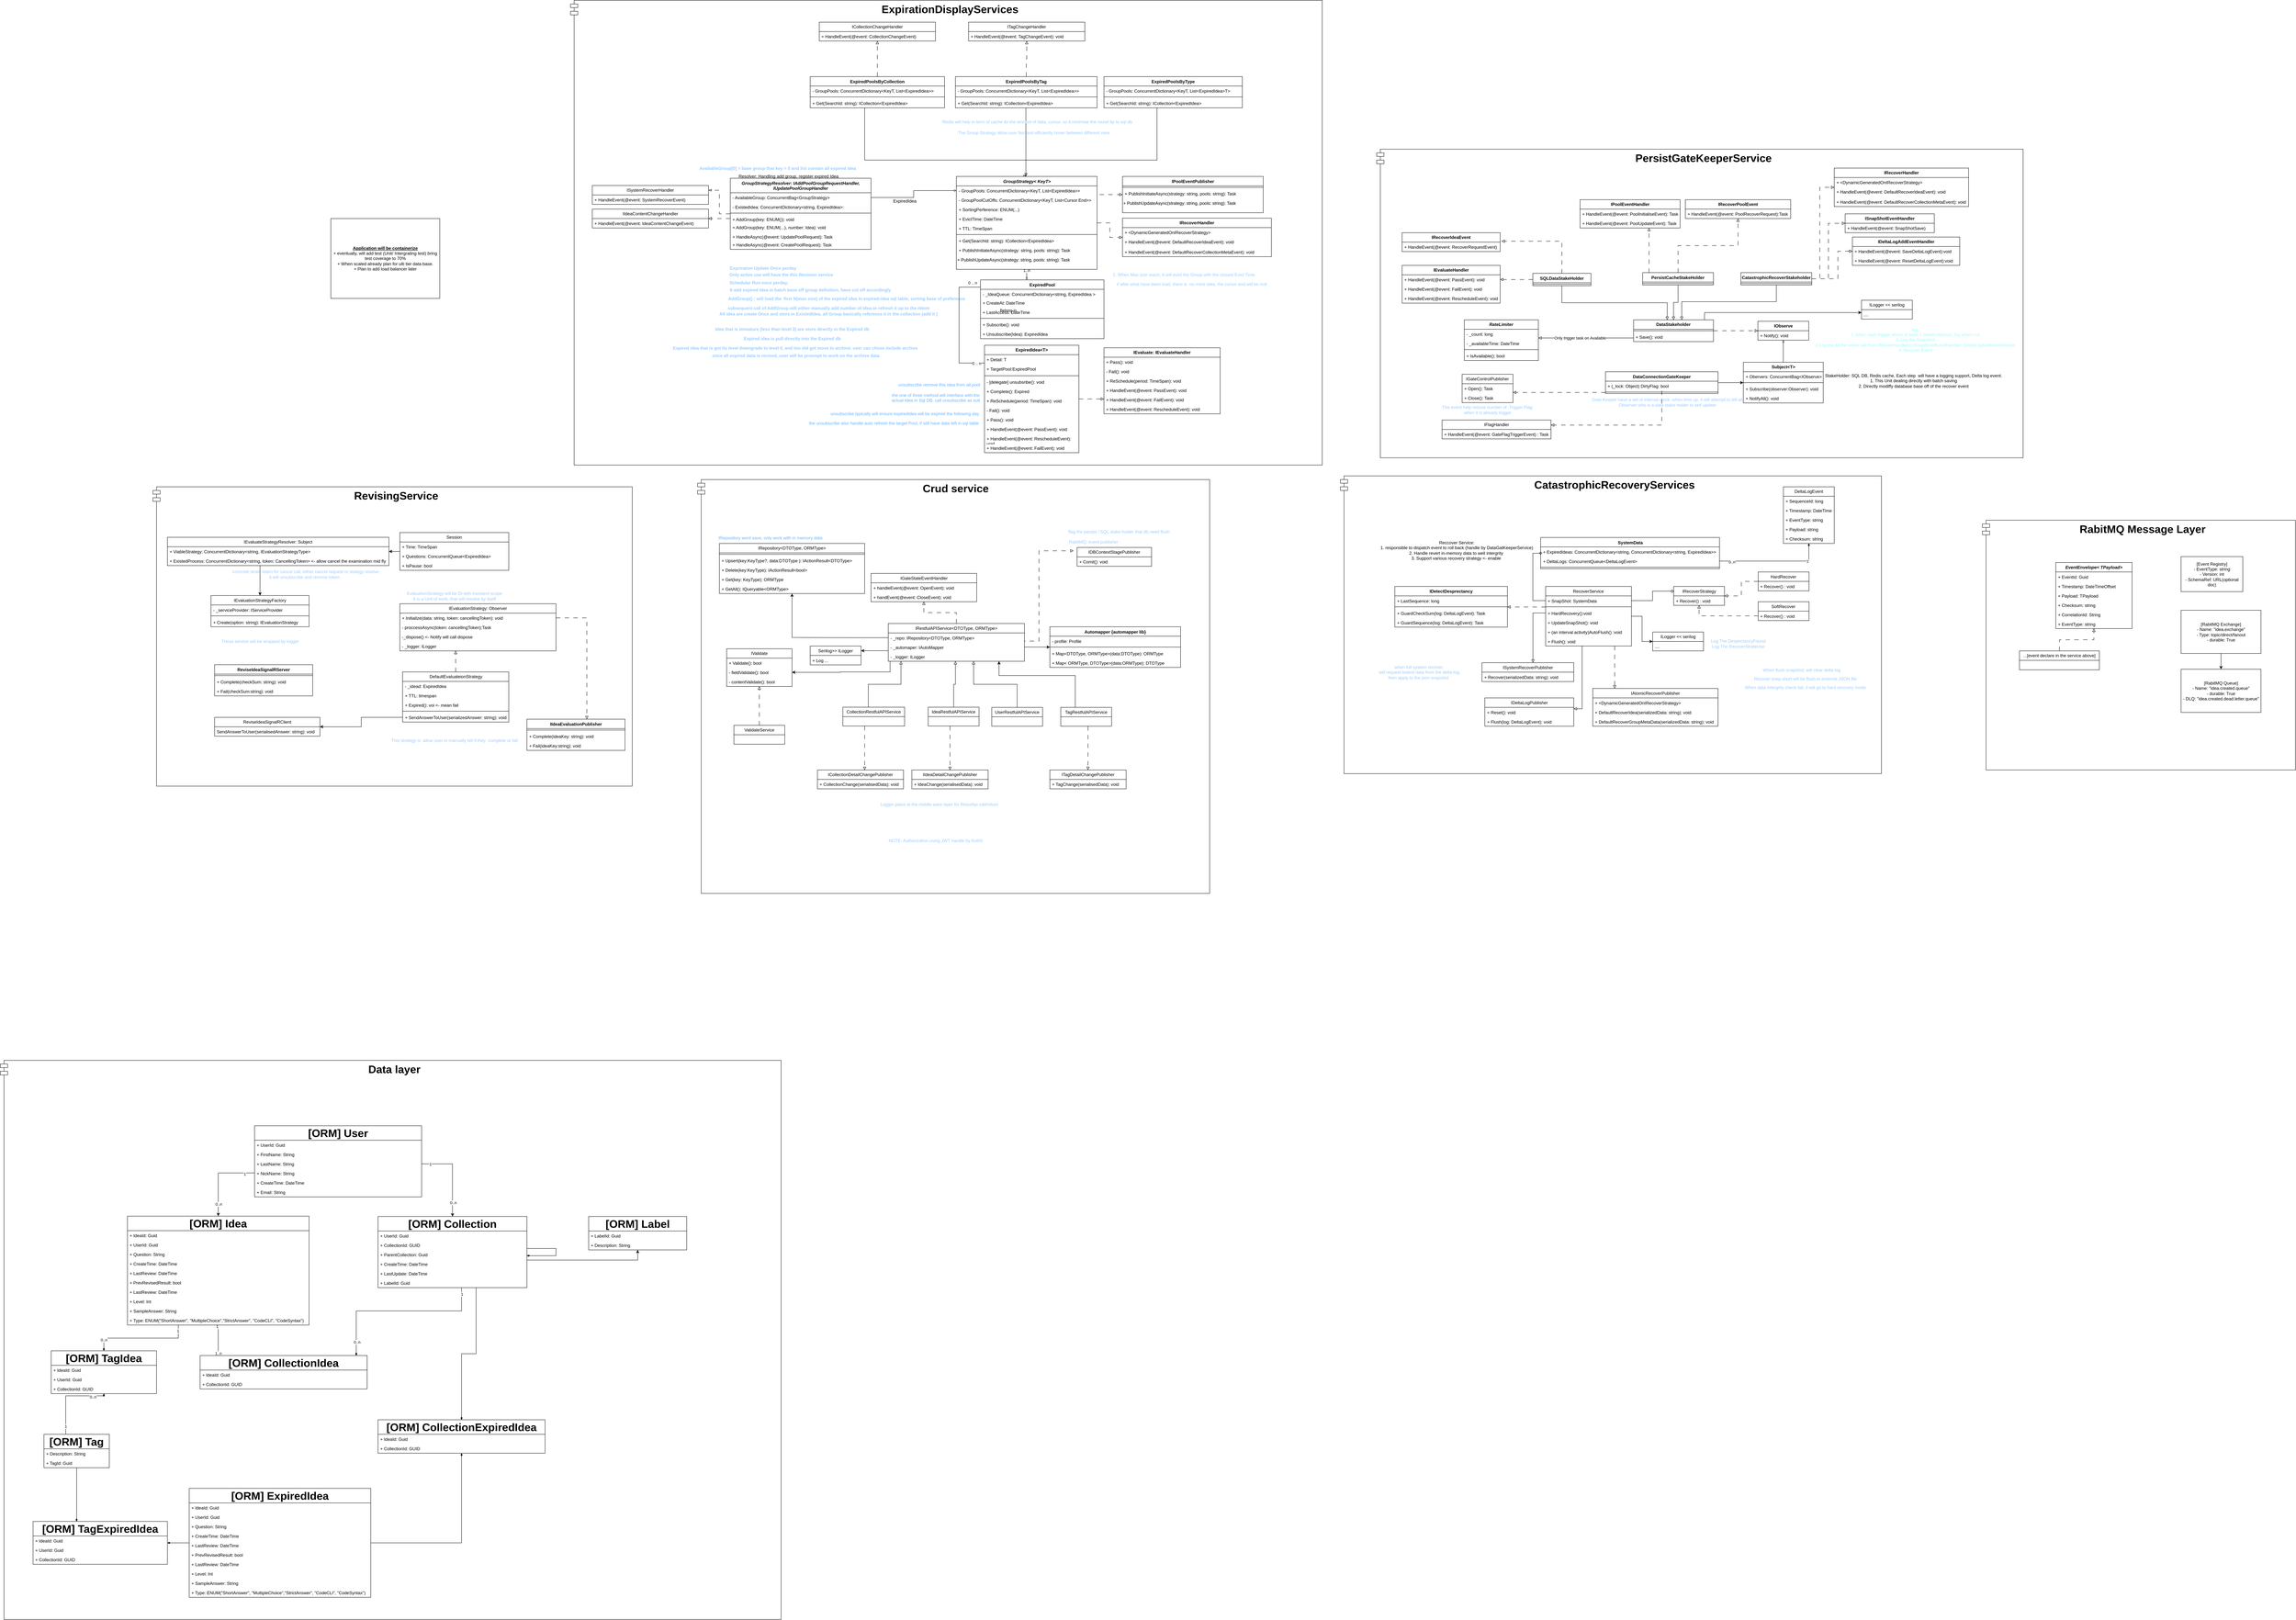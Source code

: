 <mxfile version="22.1.2" type="device">
  <diagram name="Page-1" id="7ynxl21J-mi2Gz97TGtv">
    <mxGraphModel dx="5087" dy="2117" grid="1" gridSize="10" guides="1" tooltips="1" connect="1" arrows="1" fold="1" page="1" pageScale="1" pageWidth="1169" pageHeight="827" math="0" shadow="0">
      <root>
        <mxCell id="0" />
        <mxCell id="1" parent="0" />
        <mxCell id="MjQ-sn-Yfri7dLevirYJ-178" value="&lt;font style=&quot;font-size: 30px;&quot;&gt;&lt;b&gt;CatastrophicRecoveryServices&lt;/b&gt;&lt;/font&gt;" style="shape=module;align=left;spacingLeft=20;align=center;verticalAlign=top;whiteSpace=wrap;html=1;" parent="1" vertex="1">
          <mxGeometry x="1740" y="940" width="1490" height="820" as="geometry" />
        </mxCell>
        <mxCell id="MjQ-sn-Yfri7dLevirYJ-177" value="&lt;font style=&quot;font-size: 30px;&quot;&gt;&lt;b&gt;PersistGateKeeperService&lt;/b&gt;&lt;/font&gt;" style="shape=module;align=left;spacingLeft=20;align=center;verticalAlign=top;whiteSpace=wrap;html=1;" parent="1" vertex="1">
          <mxGeometry x="1840" y="40" width="1780" height="850" as="geometry" />
        </mxCell>
        <mxCell id="MjQ-sn-Yfri7dLevirYJ-176" value="&lt;font style=&quot;font-size: 30px;&quot;&gt;&lt;b&gt;ExpirationDisplayServices&lt;/b&gt;&lt;/font&gt;" style="shape=module;align=left;spacingLeft=20;align=center;verticalAlign=top;whiteSpace=wrap;html=1;" parent="1" vertex="1">
          <mxGeometry x="-380" y="-370" width="2070" height="1280" as="geometry" />
        </mxCell>
        <mxCell id="MjQ-sn-Yfri7dLevirYJ-175" value="&lt;b&gt;&lt;font style=&quot;font-size: 30px;&quot;&gt;Crud service&amp;nbsp;&lt;/font&gt;&lt;/b&gt;" style="shape=module;align=left;spacingLeft=20;align=center;verticalAlign=top;whiteSpace=wrap;html=1;" parent="1" vertex="1">
          <mxGeometry x="-30" y="950" width="1410" height="1140" as="geometry" />
        </mxCell>
        <mxCell id="8wdyk8E4qUwrByH0UspS-5" value="&lt;u style=&quot;font-weight: bold;&quot;&gt;Application will be containerize&lt;/u&gt;&lt;br&gt;+ eventually, will add test (Unit/ Intergrating test) bring test coverage to 70%&lt;br&gt;+ When scaled already plan for ulti tier data base.&lt;br&gt;+ Plan to add load balancer later" style="html=1;whiteSpace=wrap;" parent="1" vertex="1">
          <mxGeometry x="-1040" y="231" width="300" height="220" as="geometry" />
        </mxCell>
        <mxCell id="8wdyk8E4qUwrByH0UspS-51" style="edgeStyle=orthogonalEdgeStyle;rounded=0;orthogonalLoop=1;jettySize=auto;html=1;endArrow=block;endFill=0;entryX=0.5;entryY=0;entryDx=0;entryDy=0;" parent="1" source="8wdyk8E4qUwrByH0UspS-12" target="8wdyk8E4qUwrByH0UspS-40" edge="1">
          <mxGeometry relative="1" as="geometry">
            <Array as="points">
              <mxPoint x="874" y="130" />
              <mxPoint x="874" y="130" />
            </Array>
          </mxGeometry>
        </mxCell>
        <mxCell id="MjQ-sn-Yfri7dLevirYJ-164" style="edgeStyle=orthogonalEdgeStyle;rounded=0;orthogonalLoop=1;jettySize=auto;html=1;endArrow=block;endFill=0;dashed=1;dashPattern=12 12;" parent="1" source="8wdyk8E4qUwrByH0UspS-12" target="MjQ-sn-Yfri7dLevirYJ-162" edge="1">
          <mxGeometry relative="1" as="geometry" />
        </mxCell>
        <mxCell id="8wdyk8E4qUwrByH0UspS-12" value="ExpiredPoolsByTag" style="swimlane;fontStyle=1;align=center;verticalAlign=top;childLayout=stackLayout;horizontal=1;startSize=26;horizontalStack=0;resizeParent=1;resizeParentMax=0;resizeLast=0;collapsible=1;marginBottom=0;whiteSpace=wrap;html=1;" parent="1" vertex="1">
          <mxGeometry x="680" y="-160" width="390" height="86" as="geometry" />
        </mxCell>
        <mxCell id="8wdyk8E4qUwrByH0UspS-13" value="- GroupPools: ConcurrentDictionary&amp;lt;KeyT, List&amp;lt;ExpiredIdea&amp;gt;&amp;gt;" style="text;strokeColor=none;fillColor=none;align=left;verticalAlign=top;spacingLeft=4;spacingRight=4;overflow=hidden;rotatable=0;points=[[0,0.5],[1,0.5]];portConstraint=eastwest;whiteSpace=wrap;html=1;" parent="8wdyk8E4qUwrByH0UspS-12" vertex="1">
          <mxGeometry y="26" width="390" height="26" as="geometry" />
        </mxCell>
        <mxCell id="8wdyk8E4qUwrByH0UspS-14" value="" style="line;strokeWidth=1;fillColor=none;align=left;verticalAlign=middle;spacingTop=-1;spacingLeft=3;spacingRight=3;rotatable=0;labelPosition=right;points=[];portConstraint=eastwest;strokeColor=inherit;" parent="8wdyk8E4qUwrByH0UspS-12" vertex="1">
          <mxGeometry y="52" width="390" height="8" as="geometry" />
        </mxCell>
        <mxCell id="8wdyk8E4qUwrByH0UspS-48" value="+ Get(SearchId: string): ICollection&amp;lt;ExpiredIdea&amp;gt;&amp;nbsp;" style="text;strokeColor=none;fillColor=none;align=left;verticalAlign=top;spacingLeft=4;spacingRight=4;overflow=hidden;rotatable=0;points=[[0,0.5],[1,0.5]];portConstraint=eastwest;whiteSpace=wrap;html=1;" parent="8wdyk8E4qUwrByH0UspS-12" vertex="1">
          <mxGeometry y="60" width="390" height="26" as="geometry" />
        </mxCell>
        <mxCell id="8wdyk8E4qUwrByH0UspS-52" style="edgeStyle=orthogonalEdgeStyle;rounded=0;orthogonalLoop=1;jettySize=auto;html=1;entryX=0.5;entryY=0;entryDx=0;entryDy=0;endArrow=block;endFill=0;" parent="1" source="8wdyk8E4qUwrByH0UspS-16" target="8wdyk8E4qUwrByH0UspS-40" edge="1">
          <mxGeometry relative="1" as="geometry">
            <Array as="points">
              <mxPoint x="1235" y="70" />
              <mxPoint x="874" y="70" />
            </Array>
          </mxGeometry>
        </mxCell>
        <mxCell id="8wdyk8E4qUwrByH0UspS-16" value="ExpiredPoolsByType" style="swimlane;fontStyle=1;align=center;verticalAlign=top;childLayout=stackLayout;horizontal=1;startSize=26;horizontalStack=0;resizeParent=1;resizeParentMax=0;resizeLast=0;collapsible=1;marginBottom=0;whiteSpace=wrap;html=1;" parent="1" vertex="1">
          <mxGeometry x="1089" y="-160" width="381" height="86" as="geometry" />
        </mxCell>
        <mxCell id="8wdyk8E4qUwrByH0UspS-17" value="- GroupPools: ConcurrentDictionary&amp;lt;KeyT, List&amp;lt;ExpiredIdea&amp;gt;T&amp;gt;" style="text;strokeColor=none;fillColor=none;align=left;verticalAlign=top;spacingLeft=4;spacingRight=4;overflow=hidden;rotatable=0;points=[[0,0.5],[1,0.5]];portConstraint=eastwest;whiteSpace=wrap;html=1;" parent="8wdyk8E4qUwrByH0UspS-16" vertex="1">
          <mxGeometry y="26" width="381" height="26" as="geometry" />
        </mxCell>
        <mxCell id="8wdyk8E4qUwrByH0UspS-18" value="" style="line;strokeWidth=1;fillColor=none;align=left;verticalAlign=middle;spacingTop=-1;spacingLeft=3;spacingRight=3;rotatable=0;labelPosition=right;points=[];portConstraint=eastwest;strokeColor=inherit;" parent="8wdyk8E4qUwrByH0UspS-16" vertex="1">
          <mxGeometry y="52" width="381" height="8" as="geometry" />
        </mxCell>
        <mxCell id="8wdyk8E4qUwrByH0UspS-49" value="+ Get(SearchId: string): ICollection&amp;lt;ExpiredIdea&amp;gt;&amp;nbsp;" style="text;strokeColor=none;fillColor=none;align=left;verticalAlign=top;spacingLeft=4;spacingRight=4;overflow=hidden;rotatable=0;points=[[0,0.5],[1,0.5]];portConstraint=eastwest;whiteSpace=wrap;html=1;" parent="8wdyk8E4qUwrByH0UspS-16" vertex="1">
          <mxGeometry y="60" width="381" height="26" as="geometry" />
        </mxCell>
        <mxCell id="8wdyk8E4qUwrByH0UspS-31" style="edgeStyle=orthogonalEdgeStyle;rounded=0;orthogonalLoop=1;jettySize=auto;html=1;" parent="1" source="8wdyk8E4qUwrByH0UspS-22" target="8wdyk8E4qUwrByH0UspS-27" edge="1">
          <mxGeometry relative="1" as="geometry">
            <mxPoint x="850" y="613" as="sourcePoint" />
            <mxPoint x="760" y="410.0" as="targetPoint" />
            <Array as="points">
              <mxPoint x="690" y="629" />
              <mxPoint x="690" y="420" />
            </Array>
          </mxGeometry>
        </mxCell>
        <mxCell id="8wdyk8E4qUwrByH0UspS-33" value="Belong in" style="edgeLabel;html=1;align=center;verticalAlign=middle;resizable=0;points=[];" parent="8wdyk8E4qUwrByH0UspS-31" vertex="1" connectable="0">
          <mxGeometry x="0.607" y="1" relative="1" as="geometry">
            <mxPoint x="1" y="65" as="offset" />
          </mxGeometry>
        </mxCell>
        <mxCell id="8wdyk8E4qUwrByH0UspS-34" value="0 .. n" style="edgeLabel;html=1;align=center;verticalAlign=middle;resizable=0;points=[];" parent="8wdyk8E4qUwrByH0UspS-31" vertex="1" connectable="0">
          <mxGeometry x="-0.931" relative="1" as="geometry">
            <mxPoint x="-5" y="1" as="offset" />
          </mxGeometry>
        </mxCell>
        <mxCell id="8wdyk8E4qUwrByH0UspS-70" style="edgeStyle=orthogonalEdgeStyle;rounded=0;orthogonalLoop=1;jettySize=auto;html=1;endArrow=block;endFill=0;dashed=1;dashPattern=12 12;" parent="1" source="8wdyk8E4qUwrByH0UspS-21" target="8wdyk8E4qUwrByH0UspS-66" edge="1">
          <mxGeometry relative="1" as="geometry">
            <Array as="points">
              <mxPoint x="1110" y="637" />
              <mxPoint x="1110" y="637" />
            </Array>
          </mxGeometry>
        </mxCell>
        <mxCell id="8wdyk8E4qUwrByH0UspS-21" value="&lt;b&gt;ExpiredIdea&amp;lt;T&amp;gt;&lt;/b&gt;" style="swimlane;fontStyle=0;childLayout=stackLayout;horizontal=1;startSize=26;fillColor=none;horizontalStack=0;resizeParent=1;resizeParentMax=0;resizeLast=0;collapsible=1;marginBottom=0;whiteSpace=wrap;html=1;" parent="1" vertex="1">
          <mxGeometry x="760" y="580" width="260" height="296" as="geometry" />
        </mxCell>
        <mxCell id="8wdyk8E4qUwrByH0UspS-22" value="+ Detail: T" style="text;strokeColor=none;fillColor=none;align=left;verticalAlign=top;spacingLeft=4;spacingRight=4;overflow=hidden;rotatable=0;points=[[0,0.5],[1,0.5]];portConstraint=eastwest;whiteSpace=wrap;html=1;" parent="8wdyk8E4qUwrByH0UspS-21" vertex="1">
          <mxGeometry y="26" width="260" height="26" as="geometry" />
        </mxCell>
        <mxCell id="8wdyk8E4qUwrByH0UspS-23" value="+ TargetPool:ExpiredPool" style="text;strokeColor=none;fillColor=none;align=left;verticalAlign=top;spacingLeft=4;spacingRight=4;overflow=hidden;rotatable=0;points=[[0,0.5],[1,0.5]];portConstraint=eastwest;whiteSpace=wrap;html=1;" parent="8wdyk8E4qUwrByH0UspS-21" vertex="1">
          <mxGeometry y="52" width="260" height="28" as="geometry" />
        </mxCell>
        <mxCell id="8wdyk8E4qUwrByH0UspS-25" value="" style="line;strokeWidth=1;fillColor=none;align=left;verticalAlign=middle;spacingTop=-1;spacingLeft=3;spacingRight=3;rotatable=0;labelPosition=right;points=[];portConstraint=eastwest;strokeColor=inherit;" parent="8wdyk8E4qUwrByH0UspS-21" vertex="1">
          <mxGeometry y="80" width="260" height="8" as="geometry" />
        </mxCell>
        <mxCell id="8wdyk8E4qUwrByH0UspS-87" value="- [delegate] unsubsribe(): void" style="text;strokeColor=none;fillColor=none;align=left;verticalAlign=top;spacingLeft=4;spacingRight=4;overflow=hidden;rotatable=0;points=[[0,0.5],[1,0.5]];portConstraint=eastwest;whiteSpace=wrap;html=1;" parent="8wdyk8E4qUwrByH0UspS-21" vertex="1">
          <mxGeometry y="88" width="260" height="26" as="geometry" />
        </mxCell>
        <mxCell id="8wdyk8E4qUwrByH0UspS-24" value="+ Complete(): Expired" style="text;strokeColor=none;fillColor=none;align=left;verticalAlign=top;spacingLeft=4;spacingRight=4;overflow=hidden;rotatable=0;points=[[0,0.5],[1,0.5]];portConstraint=eastwest;whiteSpace=wrap;html=1;" parent="8wdyk8E4qUwrByH0UspS-21" vertex="1">
          <mxGeometry y="114" width="260" height="26" as="geometry" />
        </mxCell>
        <mxCell id="8wdyk8E4qUwrByH0UspS-73" value="+ ReSchedule(period: TimeSpan): void" style="text;strokeColor=none;fillColor=none;align=left;verticalAlign=top;spacingLeft=4;spacingRight=4;overflow=hidden;rotatable=0;points=[[0,0.5],[1,0.5]];portConstraint=eastwest;whiteSpace=wrap;html=1;" parent="8wdyk8E4qUwrByH0UspS-21" vertex="1">
          <mxGeometry y="140" width="260" height="26" as="geometry" />
        </mxCell>
        <mxCell id="8wdyk8E4qUwrByH0UspS-72" value="- Fail(): void" style="text;strokeColor=none;fillColor=none;align=left;verticalAlign=top;spacingLeft=4;spacingRight=4;overflow=hidden;rotatable=0;points=[[0,0.5],[1,0.5]];portConstraint=eastwest;whiteSpace=wrap;html=1;" parent="8wdyk8E4qUwrByH0UspS-21" vertex="1">
          <mxGeometry y="166" width="260" height="26" as="geometry" />
        </mxCell>
        <mxCell id="8wdyk8E4qUwrByH0UspS-71" value="+ Pass(): void" style="text;strokeColor=none;fillColor=none;align=left;verticalAlign=top;spacingLeft=4;spacingRight=4;overflow=hidden;rotatable=0;points=[[0,0.5],[1,0.5]];portConstraint=eastwest;whiteSpace=wrap;html=1;" parent="8wdyk8E4qUwrByH0UspS-21" vertex="1">
          <mxGeometry y="192" width="260" height="26" as="geometry" />
        </mxCell>
        <mxCell id="5sYAe5BF7am3sKE0a09G-1" value="+ HandleEvent(@event: PassEvent): void" style="text;strokeColor=none;fillColor=none;align=left;verticalAlign=top;spacingLeft=4;spacingRight=4;overflow=hidden;rotatable=0;points=[[0,0.5],[1,0.5]];portConstraint=eastwest;whiteSpace=wrap;html=1;" parent="8wdyk8E4qUwrByH0UspS-21" vertex="1">
          <mxGeometry y="218" width="260" height="26" as="geometry" />
        </mxCell>
        <mxCell id="5sYAe5BF7am3sKE0a09G-3" value="+ HandleEvent(@event: RescheduleEvent): void" style="text;strokeColor=none;fillColor=none;align=left;verticalAlign=top;spacingLeft=4;spacingRight=4;overflow=hidden;rotatable=0;points=[[0,0.5],[1,0.5]];portConstraint=eastwest;whiteSpace=wrap;html=1;" parent="8wdyk8E4qUwrByH0UspS-21" vertex="1">
          <mxGeometry y="244" width="260" height="26" as="geometry" />
        </mxCell>
        <mxCell id="5sYAe5BF7am3sKE0a09G-2" value="+ HandleEvent(@event: FailEvent): void" style="text;strokeColor=none;fillColor=none;align=left;verticalAlign=top;spacingLeft=4;spacingRight=4;overflow=hidden;rotatable=0;points=[[0,0.5],[1,0.5]];portConstraint=eastwest;whiteSpace=wrap;html=1;" parent="8wdyk8E4qUwrByH0UspS-21" vertex="1">
          <mxGeometry y="270" width="260" height="26" as="geometry" />
        </mxCell>
        <mxCell id="8wdyk8E4qUwrByH0UspS-26" value="ExpiredPool" style="swimlane;fontStyle=1;align=center;verticalAlign=top;childLayout=stackLayout;horizontal=1;startSize=26;horizontalStack=0;resizeParent=1;resizeParentMax=0;resizeLast=0;collapsible=1;marginBottom=0;whiteSpace=wrap;html=1;" parent="1" vertex="1">
          <mxGeometry x="749" y="400" width="340" height="162" as="geometry" />
        </mxCell>
        <mxCell id="8wdyk8E4qUwrByH0UspS-27" value="- _IdeaQueue: ConcurrentDictionary&amp;lt;string, ExpiredIdea &amp;gt;" style="text;strokeColor=none;fillColor=none;align=left;verticalAlign=top;spacingLeft=4;spacingRight=4;overflow=hidden;rotatable=0;points=[[0,0.5],[1,0.5]];portConstraint=eastwest;whiteSpace=wrap;html=1;" parent="8wdyk8E4qUwrByH0UspS-26" vertex="1">
          <mxGeometry y="26" width="340" height="24" as="geometry" />
        </mxCell>
        <mxCell id="8wdyk8E4qUwrByH0UspS-65" value="+ CreateAt: DateTime" style="text;strokeColor=none;fillColor=none;align=left;verticalAlign=top;spacingLeft=4;spacingRight=4;overflow=hidden;rotatable=0;points=[[0,0.5],[1,0.5]];portConstraint=eastwest;whiteSpace=wrap;html=1;" parent="8wdyk8E4qUwrByH0UspS-26" vertex="1">
          <mxGeometry y="50" width="340" height="26" as="geometry" />
        </mxCell>
        <mxCell id="8wdyk8E4qUwrByH0UspS-104" value="+ LastAccess: DateTime" style="text;strokeColor=none;fillColor=none;align=left;verticalAlign=top;spacingLeft=4;spacingRight=4;overflow=hidden;rotatable=0;points=[[0,0.5],[1,0.5]];portConstraint=eastwest;whiteSpace=wrap;html=1;" parent="8wdyk8E4qUwrByH0UspS-26" vertex="1">
          <mxGeometry y="76" width="340" height="26" as="geometry" />
        </mxCell>
        <mxCell id="8wdyk8E4qUwrByH0UspS-28" value="" style="line;strokeWidth=1;fillColor=none;align=left;verticalAlign=middle;spacingTop=-1;spacingLeft=3;spacingRight=3;rotatable=0;labelPosition=right;points=[];portConstraint=eastwest;strokeColor=inherit;" parent="8wdyk8E4qUwrByH0UspS-26" vertex="1">
          <mxGeometry y="102" width="340" height="8" as="geometry" />
        </mxCell>
        <mxCell id="8wdyk8E4qUwrByH0UspS-29" value="+ Subscribe(): void" style="text;strokeColor=none;fillColor=none;align=left;verticalAlign=top;spacingLeft=4;spacingRight=4;overflow=hidden;rotatable=0;points=[[0,0.5],[1,0.5]];portConstraint=eastwest;whiteSpace=wrap;html=1;" parent="8wdyk8E4qUwrByH0UspS-26" vertex="1">
          <mxGeometry y="110" width="340" height="26" as="geometry" />
        </mxCell>
        <mxCell id="8wdyk8E4qUwrByH0UspS-30" value="+ Unsubscribe(Idea): ExpiredIdea" style="text;strokeColor=none;fillColor=none;align=left;verticalAlign=top;spacingLeft=4;spacingRight=4;overflow=hidden;rotatable=0;points=[[0,0.5],[1,0.5]];portConstraint=eastwest;whiteSpace=wrap;html=1;" parent="8wdyk8E4qUwrByH0UspS-26" vertex="1">
          <mxGeometry y="136" width="340" height="26" as="geometry" />
        </mxCell>
        <mxCell id="8wdyk8E4qUwrByH0UspS-35" value="0 .. n" style="edgeLabel;html=1;align=center;verticalAlign=middle;resizable=0;points=[];" parent="1" vertex="1" connectable="0">
          <mxGeometry x="700" y="610" as="geometry">
            <mxPoint x="27" y="-202" as="offset" />
          </mxGeometry>
        </mxCell>
        <mxCell id="8wdyk8E4qUwrByH0UspS-50" style="edgeStyle=orthogonalEdgeStyle;rounded=0;orthogonalLoop=1;jettySize=auto;html=1;endArrow=block;endFill=0;" parent="1" source="8wdyk8E4qUwrByH0UspS-36" target="8wdyk8E4qUwrByH0UspS-40" edge="1">
          <mxGeometry relative="1" as="geometry">
            <Array as="points">
              <mxPoint x="430" y="70" />
              <mxPoint x="874" y="70" />
            </Array>
          </mxGeometry>
        </mxCell>
        <mxCell id="MjQ-sn-Yfri7dLevirYJ-167" style="edgeStyle=orthogonalEdgeStyle;rounded=0;orthogonalLoop=1;jettySize=auto;html=1;endArrow=block;endFill=0;dashed=1;dashPattern=12 12;" parent="1" source="8wdyk8E4qUwrByH0UspS-36" target="MjQ-sn-Yfri7dLevirYJ-165" edge="1">
          <mxGeometry relative="1" as="geometry" />
        </mxCell>
        <mxCell id="8wdyk8E4qUwrByH0UspS-36" value="ExpiredPoolsByCollection" style="swimlane;fontStyle=1;align=center;verticalAlign=top;childLayout=stackLayout;horizontal=1;startSize=26;horizontalStack=0;resizeParent=1;resizeParentMax=0;resizeLast=0;collapsible=1;marginBottom=0;whiteSpace=wrap;html=1;" parent="1" vertex="1">
          <mxGeometry x="280" y="-160" width="370" height="86" as="geometry" />
        </mxCell>
        <mxCell id="8wdyk8E4qUwrByH0UspS-37" value="- GroupPools: ConcurrentDictionary&amp;lt;KeyT, List&amp;lt;ExpiredIdea&amp;gt;&amp;gt;" style="text;strokeColor=none;fillColor=none;align=left;verticalAlign=top;spacingLeft=4;spacingRight=4;overflow=hidden;rotatable=0;points=[[0,0.5],[1,0.5]];portConstraint=eastwest;whiteSpace=wrap;html=1;" parent="8wdyk8E4qUwrByH0UspS-36" vertex="1">
          <mxGeometry y="26" width="370" height="26" as="geometry" />
        </mxCell>
        <mxCell id="8wdyk8E4qUwrByH0UspS-38" value="" style="line;strokeWidth=1;fillColor=none;align=left;verticalAlign=middle;spacingTop=-1;spacingLeft=3;spacingRight=3;rotatable=0;labelPosition=right;points=[];portConstraint=eastwest;strokeColor=inherit;" parent="8wdyk8E4qUwrByH0UspS-36" vertex="1">
          <mxGeometry y="52" width="370" height="8" as="geometry" />
        </mxCell>
        <mxCell id="8wdyk8E4qUwrByH0UspS-47" value="+ Get(SearchId: string): ICollection&amp;lt;ExpiredIdea&amp;gt;&amp;nbsp;" style="text;strokeColor=none;fillColor=none;align=left;verticalAlign=top;spacingLeft=4;spacingRight=4;overflow=hidden;rotatable=0;points=[[0,0.5],[1,0.5]];portConstraint=eastwest;whiteSpace=wrap;html=1;" parent="8wdyk8E4qUwrByH0UspS-36" vertex="1">
          <mxGeometry y="60" width="370" height="26" as="geometry" />
        </mxCell>
        <mxCell id="8wdyk8E4qUwrByH0UspS-64" style="edgeStyle=orthogonalEdgeStyle;rounded=0;orthogonalLoop=1;jettySize=auto;html=1;endArrow=diamondThin;endFill=0;" parent="1" source="8wdyk8E4qUwrByH0UspS-40" target="8wdyk8E4qUwrByH0UspS-26" edge="1">
          <mxGeometry relative="1" as="geometry">
            <Array as="points">
              <mxPoint x="895" y="270" />
              <mxPoint x="895" y="270" />
            </Array>
          </mxGeometry>
        </mxCell>
        <mxCell id="8wdyk8E4qUwrByH0UspS-78" value="1..n" style="edgeLabel;html=1;align=center;verticalAlign=middle;resizable=0;points=[];" parent="8wdyk8E4qUwrByH0UspS-64" vertex="1" connectable="0">
          <mxGeometry x="-0.798" y="-1" relative="1" as="geometry">
            <mxPoint as="offset" />
          </mxGeometry>
        </mxCell>
        <mxCell id="5sYAe5BF7am3sKE0a09G-88" style="edgeStyle=orthogonalEdgeStyle;rounded=0;orthogonalLoop=1;jettySize=auto;html=1;endArrow=block;endFill=0;dashed=1;dashPattern=12 12;" parent="1" source="8wdyk8E4qUwrByH0UspS-40" target="5sYAe5BF7am3sKE0a09G-83" edge="1">
          <mxGeometry relative="1" as="geometry" />
        </mxCell>
        <mxCell id="8wdyk8E4qUwrByH0UspS-40" value="&lt;i&gt;GroupStrategy&amp;lt; KeyT&amp;gt;&lt;/i&gt;" style="swimlane;fontStyle=1;align=center;verticalAlign=top;childLayout=stackLayout;horizontal=1;startSize=26;horizontalStack=0;resizeParent=1;resizeParentMax=0;resizeLast=0;collapsible=1;marginBottom=0;whiteSpace=wrap;html=1;" parent="1" vertex="1">
          <mxGeometry x="682.5" y="115" width="387.5" height="256" as="geometry" />
        </mxCell>
        <mxCell id="8wdyk8E4qUwrByH0UspS-41" value="- GroupPools: ConcurrentDictionary&amp;lt;KeyT, List&amp;lt;ExpiredIdea&amp;gt;&amp;gt;" style="text;strokeColor=none;fillColor=none;align=left;verticalAlign=top;spacingLeft=4;spacingRight=4;overflow=hidden;rotatable=0;points=[[0,0.5],[1,0.5]];portConstraint=eastwest;whiteSpace=wrap;html=1;" parent="8wdyk8E4qUwrByH0UspS-40" vertex="1">
          <mxGeometry y="26" width="387.5" height="26" as="geometry" />
        </mxCell>
        <mxCell id="8wdyk8E4qUwrByH0UspS-114" value="- GroupPoolCutOffs: ConcurrentDictionary&amp;lt;KeyT, List&amp;lt;Cursor End&amp;gt;&amp;gt;" style="text;strokeColor=none;fillColor=none;align=left;verticalAlign=top;spacingLeft=4;spacingRight=4;overflow=hidden;rotatable=0;points=[[0,0.5],[1,0.5]];portConstraint=eastwest;whiteSpace=wrap;html=1;" parent="8wdyk8E4qUwrByH0UspS-40" vertex="1">
          <mxGeometry y="52" width="387.5" height="26" as="geometry" />
        </mxCell>
        <mxCell id="8wdyk8E4qUwrByH0UspS-123" value="+ SortingPerference: ENUM(...)" style="text;strokeColor=none;fillColor=none;align=left;verticalAlign=top;spacingLeft=4;spacingRight=4;overflow=hidden;rotatable=0;points=[[0,0.5],[1,0.5]];portConstraint=eastwest;whiteSpace=wrap;html=1;" parent="8wdyk8E4qUwrByH0UspS-40" vertex="1">
          <mxGeometry y="78" width="387.5" height="26" as="geometry" />
        </mxCell>
        <mxCell id="8wdyk8E4qUwrByH0UspS-95" value="+ EvictTime: DateTime" style="text;strokeColor=none;fillColor=none;align=left;verticalAlign=top;spacingLeft=4;spacingRight=4;overflow=hidden;rotatable=0;points=[[0,0.5],[1,0.5]];portConstraint=eastwest;whiteSpace=wrap;html=1;" parent="8wdyk8E4qUwrByH0UspS-40" vertex="1">
          <mxGeometry y="104" width="387.5" height="26" as="geometry" />
        </mxCell>
        <mxCell id="8wdyk8E4qUwrByH0UspS-96" value="+ TTL: TimeSpan" style="text;strokeColor=none;fillColor=none;align=left;verticalAlign=top;spacingLeft=4;spacingRight=4;overflow=hidden;rotatable=0;points=[[0,0.5],[1,0.5]];portConstraint=eastwest;whiteSpace=wrap;html=1;" parent="8wdyk8E4qUwrByH0UspS-40" vertex="1">
          <mxGeometry y="130" width="387.5" height="26" as="geometry" />
        </mxCell>
        <mxCell id="8wdyk8E4qUwrByH0UspS-42" value="" style="line;strokeWidth=1;fillColor=none;align=left;verticalAlign=middle;spacingTop=-1;spacingLeft=3;spacingRight=3;rotatable=0;labelPosition=right;points=[];portConstraint=eastwest;strokeColor=inherit;" parent="8wdyk8E4qUwrByH0UspS-40" vertex="1">
          <mxGeometry y="156" width="387.5" height="8" as="geometry" />
        </mxCell>
        <mxCell id="8wdyk8E4qUwrByH0UspS-43" value="+ Get(SearchId: string): ICollection&amp;lt;ExpiredIdea&amp;gt;&amp;nbsp;" style="text;strokeColor=none;fillColor=none;align=left;verticalAlign=top;spacingLeft=4;spacingRight=4;overflow=hidden;rotatable=0;points=[[0,0.5],[1,0.5]];portConstraint=eastwest;whiteSpace=wrap;html=1;" parent="8wdyk8E4qUwrByH0UspS-40" vertex="1">
          <mxGeometry y="164" width="387.5" height="26" as="geometry" />
        </mxCell>
        <mxCell id="Rbs7BoJv_4BEdTS_up04-17" value="+ PublishInitiateAsync(strategy: string, pools: string): Task" style="text;strokeColor=none;fillColor=none;align=left;verticalAlign=top;spacingLeft=4;spacingRight=4;overflow=hidden;rotatable=0;points=[[0,0.5],[1,0.5]];portConstraint=eastwest;whiteSpace=wrap;html=1;" parent="8wdyk8E4qUwrByH0UspS-40" vertex="1">
          <mxGeometry y="190" width="387.5" height="26" as="geometry" />
        </mxCell>
        <mxCell id="Rbs7BoJv_4BEdTS_up04-18" value="&lt;span style=&quot;color: rgb(0, 0, 0); font-family: Helvetica; font-size: 12px; font-style: normal; font-variant-ligatures: normal; font-variant-caps: normal; font-weight: 400; letter-spacing: normal; orphans: 2; text-align: left; text-indent: 0px; text-transform: none; widows: 2; word-spacing: 0px; -webkit-text-stroke-width: 0px; background-color: rgb(251, 251, 251); text-decoration-thickness: initial; text-decoration-style: initial; text-decoration-color: initial; float: none; display: inline !important;&quot;&gt;+ PublishUpdateAsync(strategy: string, pools: string): Task&lt;/span&gt;" style="text;whiteSpace=wrap;html=1;" parent="8wdyk8E4qUwrByH0UspS-40" vertex="1">
          <mxGeometry y="216" width="387.5" height="40" as="geometry" />
        </mxCell>
        <mxCell id="8wdyk8E4qUwrByH0UspS-66" value="&lt;b&gt;IEvaluate: IEvaluateHandler&lt;/b&gt;" style="swimlane;fontStyle=0;childLayout=stackLayout;horizontal=1;startSize=26;fillColor=none;horizontalStack=0;resizeParent=1;resizeParentMax=0;resizeLast=0;collapsible=1;marginBottom=0;whiteSpace=wrap;html=1;" parent="1" vertex="1">
          <mxGeometry x="1089" y="587" width="320" height="182" as="geometry" />
        </mxCell>
        <mxCell id="8wdyk8E4qUwrByH0UspS-67" value="+ Pass(): void" style="text;strokeColor=none;fillColor=none;align=left;verticalAlign=top;spacingLeft=4;spacingRight=4;overflow=hidden;rotatable=0;points=[[0,0.5],[1,0.5]];portConstraint=eastwest;whiteSpace=wrap;html=1;" parent="8wdyk8E4qUwrByH0UspS-66" vertex="1">
          <mxGeometry y="26" width="320" height="26" as="geometry" />
        </mxCell>
        <mxCell id="8wdyk8E4qUwrByH0UspS-68" value="- Fail(): void" style="text;strokeColor=none;fillColor=none;align=left;verticalAlign=top;spacingLeft=4;spacingRight=4;overflow=hidden;rotatable=0;points=[[0,0.5],[1,0.5]];portConstraint=eastwest;whiteSpace=wrap;html=1;" parent="8wdyk8E4qUwrByH0UspS-66" vertex="1">
          <mxGeometry y="52" width="320" height="26" as="geometry" />
        </mxCell>
        <mxCell id="8wdyk8E4qUwrByH0UspS-69" value="+ ReSchedule(period: TimeSpan): void" style="text;strokeColor=none;fillColor=none;align=left;verticalAlign=top;spacingLeft=4;spacingRight=4;overflow=hidden;rotatable=0;points=[[0,0.5],[1,0.5]];portConstraint=eastwest;whiteSpace=wrap;html=1;" parent="8wdyk8E4qUwrByH0UspS-66" vertex="1">
          <mxGeometry y="78" width="320" height="26" as="geometry" />
        </mxCell>
        <mxCell id="Rbs7BoJv_4BEdTS_up04-1" value="+ HandleEvent(@event: PassEvent): void" style="text;strokeColor=none;fillColor=none;align=left;verticalAlign=top;spacingLeft=4;spacingRight=4;overflow=hidden;rotatable=0;points=[[0,0.5],[1,0.5]];portConstraint=eastwest;whiteSpace=wrap;html=1;" parent="8wdyk8E4qUwrByH0UspS-66" vertex="1">
          <mxGeometry y="104" width="320" height="26" as="geometry" />
        </mxCell>
        <mxCell id="Rbs7BoJv_4BEdTS_up04-2" value="+ HandleEvent(@event: FailEvent): void" style="text;strokeColor=none;fillColor=none;align=left;verticalAlign=top;spacingLeft=4;spacingRight=4;overflow=hidden;rotatable=0;points=[[0,0.5],[1,0.5]];portConstraint=eastwest;whiteSpace=wrap;html=1;" parent="8wdyk8E4qUwrByH0UspS-66" vertex="1">
          <mxGeometry y="130" width="320" height="26" as="geometry" />
        </mxCell>
        <mxCell id="Rbs7BoJv_4BEdTS_up04-3" value="+ HandleEvent(@event: RescheduleEvent): void" style="text;strokeColor=none;fillColor=none;align=left;verticalAlign=top;spacingLeft=4;spacingRight=4;overflow=hidden;rotatable=0;points=[[0,0.5],[1,0.5]];portConstraint=eastwest;whiteSpace=wrap;html=1;" parent="8wdyk8E4qUwrByH0UspS-66" vertex="1">
          <mxGeometry y="156" width="320" height="26" as="geometry" />
        </mxCell>
        <mxCell id="5sYAe5BF7am3sKE0a09G-97" style="edgeStyle=orthogonalEdgeStyle;rounded=0;orthogonalLoop=1;jettySize=auto;html=1;entryX=1;entryY=0.25;entryDx=0;entryDy=0;endArrow=blockThin;endFill=0;dashed=1;dashPattern=12 12;" parent="1" source="8wdyk8E4qUwrByH0UspS-79" target="5sYAe5BF7am3sKE0a09G-93" edge="1">
          <mxGeometry relative="1" as="geometry" />
        </mxCell>
        <mxCell id="8wdyk8E4qUwrByH0UspS-79" value="&lt;i&gt;GroupStrategyResolver: IAddPoolGroupRequestHandler, IUpdatePoolGroupHandler&lt;/i&gt;" style="swimlane;fontStyle=1;align=center;verticalAlign=top;childLayout=stackLayout;horizontal=1;startSize=40;horizontalStack=0;resizeParent=1;resizeParentMax=0;resizeLast=0;collapsible=1;marginBottom=0;whiteSpace=wrap;html=1;" parent="1" vertex="1">
          <mxGeometry x="60" y="120" width="387.5" height="196" as="geometry" />
        </mxCell>
        <mxCell id="8wdyk8E4qUwrByH0UspS-80" value="- AvailableGroup: ConcurrentBag&amp;lt;GroupStrategy&amp;gt;" style="text;strokeColor=none;fillColor=none;align=left;verticalAlign=top;spacingLeft=4;spacingRight=4;overflow=hidden;rotatable=0;points=[[0,0.5],[1,0.5]];portConstraint=eastwest;whiteSpace=wrap;html=1;" parent="8wdyk8E4qUwrByH0UspS-79" vertex="1">
          <mxGeometry y="40" width="387.5" height="26" as="geometry" />
        </mxCell>
        <mxCell id="8wdyk8E4qUwrByH0UspS-127" value="- ExistedIdea: ConcurrentDictionary&amp;lt;string, ExpiredIdea&amp;gt;:" style="text;strokeColor=none;fillColor=none;align=left;verticalAlign=top;spacingLeft=4;spacingRight=4;overflow=hidden;rotatable=0;points=[[0,0.5],[1,0.5]];portConstraint=eastwest;whiteSpace=wrap;html=1;" parent="8wdyk8E4qUwrByH0UspS-79" vertex="1">
          <mxGeometry y="66" width="387.5" height="26" as="geometry" />
        </mxCell>
        <mxCell id="8wdyk8E4qUwrByH0UspS-81" value="" style="line;strokeWidth=1;fillColor=none;align=left;verticalAlign=middle;spacingTop=-1;spacingLeft=3;spacingRight=3;rotatable=0;labelPosition=right;points=[];portConstraint=eastwest;strokeColor=inherit;" parent="8wdyk8E4qUwrByH0UspS-79" vertex="1">
          <mxGeometry y="92" width="387.5" height="8" as="geometry" />
        </mxCell>
        <mxCell id="8wdyk8E4qUwrByH0UspS-92" value="+ AddGroup(key: ENUM()): void" style="text;strokeColor=none;fillColor=none;align=left;verticalAlign=top;spacingLeft=4;spacingRight=4;overflow=hidden;rotatable=0;points=[[0,0.5],[1,0.5]];portConstraint=eastwest;whiteSpace=wrap;html=1;" parent="8wdyk8E4qUwrByH0UspS-79" vertex="1">
          <mxGeometry y="100" width="387.5" height="22" as="geometry" />
        </mxCell>
        <mxCell id="8wdyk8E4qUwrByH0UspS-82" value="+ AddGroup(key: ENUM(...), number: Idea): void" style="text;strokeColor=none;fillColor=none;align=left;verticalAlign=top;spacingLeft=4;spacingRight=4;overflow=hidden;rotatable=0;points=[[0,0.5],[1,0.5]];portConstraint=eastwest;whiteSpace=wrap;html=1;" parent="8wdyk8E4qUwrByH0UspS-79" vertex="1">
          <mxGeometry y="122" width="387.5" height="26" as="geometry" />
        </mxCell>
        <mxCell id="Rbs7BoJv_4BEdTS_up04-21" value="+ HandleAsync(@event: UpdatePoolRequest): Task" style="text;strokeColor=none;fillColor=none;align=left;verticalAlign=top;spacingLeft=4;spacingRight=4;overflow=hidden;rotatable=0;points=[[0,0.5],[1,0.5]];portConstraint=eastwest;whiteSpace=wrap;html=1;" parent="8wdyk8E4qUwrByH0UspS-79" vertex="1">
          <mxGeometry y="148" width="387.5" height="22" as="geometry" />
        </mxCell>
        <mxCell id="Rbs7BoJv_4BEdTS_up04-22" value="+ HandleAsync(@event: CreatePoolRequest): Task" style="text;strokeColor=none;fillColor=none;align=left;verticalAlign=top;spacingLeft=4;spacingRight=4;overflow=hidden;rotatable=0;points=[[0,0.5],[1,0.5]];portConstraint=eastwest;whiteSpace=wrap;html=1;" parent="8wdyk8E4qUwrByH0UspS-79" vertex="1">
          <mxGeometry y="170" width="387.5" height="26" as="geometry" />
        </mxCell>
        <mxCell id="8wdyk8E4qUwrByH0UspS-83" style="edgeStyle=orthogonalEdgeStyle;rounded=0;orthogonalLoop=1;jettySize=auto;html=1;endArrow=diamondThin;endFill=0;" parent="1" source="8wdyk8E4qUwrByH0UspS-80" target="8wdyk8E4qUwrByH0UspS-41" edge="1">
          <mxGeometry relative="1" as="geometry" />
        </mxCell>
        <mxCell id="8wdyk8E4qUwrByH0UspS-84" value="ExpiredIdea" style="text;html=1;align=center;verticalAlign=middle;resizable=0;points=[];autosize=1;strokeColor=none;fillColor=none;" parent="1" vertex="1">
          <mxGeometry x="495" y="168" width="90" height="30" as="geometry" />
        </mxCell>
        <mxCell id="8wdyk8E4qUwrByH0UspS-85" value="Resolver: Handling add group, register expired Idea" style="text;html=1;align=center;verticalAlign=middle;resizable=0;points=[];autosize=1;strokeColor=none;fillColor=none;" parent="1" vertex="1">
          <mxGeometry x="70" y="100" width="300" height="30" as="geometry" />
        </mxCell>
        <mxCell id="8wdyk8E4qUwrByH0UspS-88" value="&lt;font color=&quot;#66b2ff&quot;&gt;unsubscribe remove this idea from all pool&lt;/font&gt;" style="text;html=1;align=center;verticalAlign=middle;resizable=0;points=[];autosize=1;strokeColor=none;fillColor=none;" parent="1" vertex="1">
          <mxGeometry x="510" y="674" width="250" height="30" as="geometry" />
        </mxCell>
        <mxCell id="8wdyk8E4qUwrByH0UspS-89" value="&lt;font color=&quot;#99ccff&quot;&gt;AvailableGroup[0] = base group that key = 0 and list contain all expired Idea&lt;/font&gt;" style="text;align=center;fontStyle=1;verticalAlign=middle;spacingLeft=3;spacingRight=3;strokeColor=none;rotatable=0;points=[[0,0.5],[1,0.5]];portConstraint=eastwest;html=1;" parent="1" vertex="1">
          <mxGeometry x="150" y="80" width="80" height="26" as="geometry" />
        </mxCell>
        <mxCell id="8wdyk8E4qUwrByH0UspS-91" value="&lt;font color=&quot;#99ccff&quot;&gt;The Group Strategy allow user fast and efficiently hover between different view&lt;/font&gt;" style="text;html=1;align=center;verticalAlign=middle;resizable=0;points=[];autosize=1;strokeColor=none;fillColor=none;" parent="1" vertex="1">
          <mxGeometry x="675" y="-20" width="440" height="30" as="geometry" />
        </mxCell>
        <mxCell id="8wdyk8E4qUwrByH0UspS-118" value="&lt;div style=&quot;text-align: center;&quot;&gt;&lt;span style=&quot;background-color: initial;&quot;&gt;&lt;font color=&quot;#66b2ff&quot;&gt;the one of three method will interface with the actual Idea in Sql DB, call unsubscribe as suit&lt;/font&gt;&lt;/span&gt;&lt;/div&gt;" style="text;whiteSpace=wrap;html=1;" parent="1" vertex="1">
          <mxGeometry x="495" y="704" width="260" height="40" as="geometry" />
        </mxCell>
        <mxCell id="8wdyk8E4qUwrByH0UspS-119" value="&lt;font color=&quot;#66b2ff&quot;&gt;unsubscribe typically will ensure expiredIdea will be expired the following day&lt;/font&gt;" style="text;html=1;align=center;verticalAlign=middle;resizable=0;points=[];autosize=1;strokeColor=none;fillColor=none;" parent="1" vertex="1">
          <mxGeometry x="325" y="754" width="430" height="30" as="geometry" />
        </mxCell>
        <mxCell id="8wdyk8E4qUwrByH0UspS-125" value="&lt;font color=&quot;#66b2ff&quot;&gt;the unsubscribe also handle auto refresh the target Pool, if still have data left in sql table&lt;/font&gt;" style="text;html=1;align=center;verticalAlign=middle;resizable=0;points=[];autosize=1;strokeColor=none;fillColor=none;" parent="1" vertex="1">
          <mxGeometry x="265" y="780" width="490" height="30" as="geometry" />
        </mxCell>
        <mxCell id="8wdyk8E4qUwrByH0UspS-126" value="&lt;font color=&quot;#99ccff&quot;&gt;Redis will help in term of cache 4x the amount of data, cursor, so it minimise the round tip to sql db&lt;/font&gt;" style="text;html=1;align=center;verticalAlign=middle;resizable=0;points=[];autosize=1;strokeColor=none;fillColor=none;" parent="1" vertex="1">
          <mxGeometry x="630" y="-50" width="550" height="30" as="geometry" />
        </mxCell>
        <mxCell id="Rbs7BoJv_4BEdTS_up04-7" value="" style="group" parent="1" vertex="1" connectable="0">
          <mxGeometry x="1100" y="371" width="450" height="56" as="geometry" />
        </mxCell>
        <mxCell id="8wdyk8E4qUwrByH0UspS-97" value="&lt;font color=&quot;#99ccff&quot;&gt;1. When Max size reach, It will evict the Group with the closest Evict Time.&lt;/font&gt;" style="text;html=1;align=center;verticalAlign=middle;resizable=0;points=[];autosize=1;strokeColor=none;fillColor=none;" parent="Rbs7BoJv_4BEdTS_up04-7" vertex="1">
          <mxGeometry width="420" height="30" as="geometry" />
        </mxCell>
        <mxCell id="8wdyk8E4qUwrByH0UspS-105" value="&lt;font color=&quot;#99ccff&quot;&gt;if after what have been load, there is&amp;nbsp; no more data, the cursor end will be null&lt;/font&gt;" style="text;html=1;align=center;verticalAlign=middle;resizable=0;points=[];autosize=1;strokeColor=none;fillColor=none;" parent="Rbs7BoJv_4BEdTS_up04-7" vertex="1">
          <mxGeometry x="10" y="26" width="440" height="30" as="geometry" />
        </mxCell>
        <mxCell id="Rbs7BoJv_4BEdTS_up04-8" value="IPoolEventPublisher" style="swimlane;fontStyle=1;align=center;verticalAlign=top;childLayout=stackLayout;horizontal=1;startSize=26;horizontalStack=0;resizeParent=1;resizeParentMax=0;resizeLast=0;collapsible=1;marginBottom=0;whiteSpace=wrap;html=1;" parent="1" vertex="1">
          <mxGeometry x="1140" y="115" width="387.5" height="100" as="geometry" />
        </mxCell>
        <mxCell id="Rbs7BoJv_4BEdTS_up04-14" value="" style="line;strokeWidth=1;fillColor=none;align=left;verticalAlign=middle;spacingTop=-1;spacingLeft=3;spacingRight=3;rotatable=0;labelPosition=right;points=[];portConstraint=eastwest;strokeColor=inherit;" parent="Rbs7BoJv_4BEdTS_up04-8" vertex="1">
          <mxGeometry y="26" width="387.5" height="8" as="geometry" />
        </mxCell>
        <mxCell id="Rbs7BoJv_4BEdTS_up04-15" value="+ PublishInitiateAsync(strategy: string, pools: string): Task" style="text;strokeColor=none;fillColor=none;align=left;verticalAlign=top;spacingLeft=4;spacingRight=4;overflow=hidden;rotatable=0;points=[[0,0.5],[1,0.5]];portConstraint=eastwest;whiteSpace=wrap;html=1;" parent="Rbs7BoJv_4BEdTS_up04-8" vertex="1">
          <mxGeometry y="34" width="387.5" height="26" as="geometry" />
        </mxCell>
        <mxCell id="Rbs7BoJv_4BEdTS_up04-16" value="&lt;span style=&quot;color: rgb(0, 0, 0); font-family: Helvetica; font-size: 12px; font-style: normal; font-variant-ligatures: normal; font-variant-caps: normal; font-weight: 400; letter-spacing: normal; orphans: 2; text-align: left; text-indent: 0px; text-transform: none; widows: 2; word-spacing: 0px; -webkit-text-stroke-width: 0px; background-color: rgb(251, 251, 251); text-decoration-thickness: initial; text-decoration-style: initial; text-decoration-color: initial; float: none; display: inline !important;&quot;&gt;+ PublishUpdateAsync(strategy: string, pools: string): Task&lt;/span&gt;" style="text;whiteSpace=wrap;html=1;" parent="Rbs7BoJv_4BEdTS_up04-8" vertex="1">
          <mxGeometry y="60" width="387.5" height="40" as="geometry" />
        </mxCell>
        <mxCell id="Rbs7BoJv_4BEdTS_up04-19" style="edgeStyle=orthogonalEdgeStyle;rounded=0;orthogonalLoop=1;jettySize=auto;html=1;exitX=1;exitY=0.5;exitDx=0;exitDy=0;endArrow=block;endFill=0;dashed=1;dashPattern=12 12;" parent="1" source="8wdyk8E4qUwrByH0UspS-123" target="Rbs7BoJv_4BEdTS_up04-8" edge="1">
          <mxGeometry relative="1" as="geometry">
            <Array as="points">
              <mxPoint x="1070" y="165" />
            </Array>
          </mxGeometry>
        </mxCell>
        <mxCell id="Rbs7BoJv_4BEdTS_up04-20" value="" style="group" parent="1" vertex="1" connectable="0">
          <mxGeometry x="100" y="360" width="320" height="262" as="geometry" />
        </mxCell>
        <mxCell id="8wdyk8E4qUwrByH0UspS-106" value="&lt;font color=&quot;#99ccff&quot;&gt;Expriration Update Once perday&lt;/font&gt;" style="text;align=center;fontStyle=1;verticalAlign=middle;spacingLeft=3;spacingRight=3;strokeColor=none;rotatable=0;points=[[0,0.5],[1,0.5]];portConstraint=eastwest;html=1;" parent="Rbs7BoJv_4BEdTS_up04-20" vertex="1">
          <mxGeometry x="10" width="80" height="16" as="geometry" />
        </mxCell>
        <mxCell id="8wdyk8E4qUwrByH0UspS-111" value="" style="group" parent="Rbs7BoJv_4BEdTS_up04-20" vertex="1" connectable="0">
          <mxGeometry x="90" y="163" width="90" height="99" as="geometry" />
        </mxCell>
        <mxCell id="8wdyk8E4qUwrByH0UspS-98" value="&lt;font color=&quot;#99ccff&quot;&gt;Idea that is immature (less than level 3) are store directly in the Expired db&lt;/font&gt;" style="text;align=center;fontStyle=1;verticalAlign=middle;spacingLeft=3;spacingRight=3;strokeColor=none;rotatable=0;points=[[0,0.5],[1,0.5]];portConstraint=eastwest;html=1;" parent="8wdyk8E4qUwrByH0UspS-111" vertex="1">
          <mxGeometry width="80" height="26" as="geometry" />
        </mxCell>
        <mxCell id="8wdyk8E4qUwrByH0UspS-99" value="&lt;font color=&quot;#99ccff&quot;&gt;Expired idea is pull directly into the Expired db&lt;/font&gt;" style="text;align=center;fontStyle=1;verticalAlign=middle;spacingLeft=3;spacingRight=3;strokeColor=none;rotatable=0;points=[[0,0.5],[1,0.5]];portConstraint=eastwest;html=1;" parent="8wdyk8E4qUwrByH0UspS-111" vertex="1">
          <mxGeometry y="26" width="80" height="26" as="geometry" />
        </mxCell>
        <mxCell id="8wdyk8E4qUwrByH0UspS-100" value="&lt;font color=&quot;#99ccff&quot;&gt;Expired idea that is got its level downgrade to level 0, and too old get move to archive. user can chose include archive&amp;nbsp;&lt;/font&gt;" style="text;align=center;fontStyle=1;verticalAlign=middle;spacingLeft=3;spacingRight=3;strokeColor=none;rotatable=0;points=[[0,0.5],[1,0.5]];portConstraint=eastwest;html=1;" parent="8wdyk8E4qUwrByH0UspS-111" vertex="1">
          <mxGeometry x="10" y="52" width="80" height="26" as="geometry" />
        </mxCell>
        <mxCell id="8wdyk8E4qUwrByH0UspS-102" value="&lt;font color=&quot;#99ccff&quot;&gt;once all expired data is revised, user will be proompt to work on the archive data&lt;/font&gt;" style="text;align=center;fontStyle=1;verticalAlign=middle;spacingLeft=3;spacingRight=3;strokeColor=none;rotatable=0;points=[[0,0.5],[1,0.5]];portConstraint=eastwest;html=1;" parent="8wdyk8E4qUwrByH0UspS-111" vertex="1">
          <mxGeometry x="10" y="73" width="80" height="26" as="geometry" />
        </mxCell>
        <mxCell id="8wdyk8E4qUwrByH0UspS-112" value="&lt;font color=&quot;#99ccff&quot;&gt;Only active use will have the this Revision service&lt;/font&gt;" style="text;align=center;fontStyle=1;verticalAlign=middle;spacingLeft=3;spacingRight=3;strokeColor=none;rotatable=0;points=[[0,0.5],[1,0.5]];portConstraint=eastwest;html=1;" parent="Rbs7BoJv_4BEdTS_up04-20" vertex="1">
          <mxGeometry x="60" y="18" width="80" height="16" as="geometry" />
        </mxCell>
        <mxCell id="8wdyk8E4qUwrByH0UspS-116" value="&lt;font color=&quot;#99ccff&quot;&gt;Schedular Run once perday,&amp;nbsp;&lt;/font&gt;" style="text;align=center;fontStyle=1;verticalAlign=middle;spacingLeft=3;spacingRight=3;strokeColor=none;rotatable=0;points=[[0,0.5],[1,0.5]];portConstraint=eastwest;html=1;" parent="Rbs7BoJv_4BEdTS_up04-20" vertex="1">
          <mxGeometry y="40" width="80" height="16" as="geometry" />
        </mxCell>
        <mxCell id="8wdyk8E4qUwrByH0UspS-117" value="&lt;font color=&quot;#99ccff&quot;&gt;AddGroup() : will load the&amp;nbsp; first N(max size) of the expired idea in expired-idea sql table, sorting base of preference&lt;/font&gt;" style="text;align=center;fontStyle=1;verticalAlign=middle;spacingLeft=3;spacingRight=3;strokeColor=none;rotatable=0;points=[[0,0.5],[1,0.5]];portConstraint=eastwest;html=1;" parent="Rbs7BoJv_4BEdTS_up04-20" vertex="1">
          <mxGeometry x="240" y="84" width="80" height="16" as="geometry" />
        </mxCell>
        <mxCell id="8wdyk8E4qUwrByH0UspS-122" value="&lt;font color=&quot;#99ccff&quot;&gt;It add expired Idea in batch base off group definition, have cut off accordingly&lt;/font&gt;" style="text;align=center;fontStyle=1;verticalAlign=middle;spacingLeft=3;spacingRight=3;strokeColor=none;rotatable=0;points=[[0,0.5],[1,0.5]];portConstraint=eastwest;html=1;" parent="Rbs7BoJv_4BEdTS_up04-20" vertex="1">
          <mxGeometry x="140" y="60" width="80" height="16" as="geometry" />
        </mxCell>
        <mxCell id="8wdyk8E4qUwrByH0UspS-124" value="&lt;font color=&quot;#99ccff&quot;&gt;subsequent call of AddGroup will either manually add number of idea or refresh it up to the nItem&lt;/font&gt;" style="text;align=center;fontStyle=1;verticalAlign=middle;spacingLeft=3;spacingRight=3;strokeColor=none;rotatable=0;points=[[0,0.5],[1,0.5]];portConstraint=eastwest;html=1;" parent="Rbs7BoJv_4BEdTS_up04-20" vertex="1">
          <mxGeometry x="190" y="110" width="80" height="16" as="geometry" />
        </mxCell>
        <mxCell id="8wdyk8E4qUwrByH0UspS-128" value="&lt;font color=&quot;#99ccff&quot;&gt;All idea are create Once and store in ExistedIdea, all Group basically reference it in the collection (add it )&lt;/font&gt;" style="text;align=center;fontStyle=1;verticalAlign=middle;spacingLeft=3;spacingRight=3;strokeColor=none;rotatable=0;points=[[0,0.5],[1,0.5]];portConstraint=eastwest;html=1;" parent="Rbs7BoJv_4BEdTS_up04-20" vertex="1">
          <mxGeometry x="190" y="126" width="80" height="16" as="geometry" />
        </mxCell>
        <mxCell id="5sYAe5BF7am3sKE0a09G-31" style="edgeStyle=orthogonalEdgeStyle;rounded=0;orthogonalLoop=1;jettySize=auto;html=1;endArrow=block;endFill=0;dashed=1;dashPattern=12 12;" parent="1" source="5sYAe5BF7am3sKE0a09G-4" target="5sYAe5BF7am3sKE0a09G-22" edge="1">
          <mxGeometry relative="1" as="geometry" />
        </mxCell>
        <mxCell id="MjQ-sn-Yfri7dLevirYJ-101" style="edgeStyle=orthogonalEdgeStyle;rounded=0;orthogonalLoop=1;jettySize=auto;html=1;endArrow=block;endFill=0;" parent="1" source="5sYAe5BF7am3sKE0a09G-4" target="MjQ-sn-Yfri7dLevirYJ-96" edge="1">
          <mxGeometry relative="1" as="geometry">
            <Array as="points">
              <mxPoint x="2420" y="560" />
              <mxPoint x="2420" y="560" />
            </Array>
          </mxGeometry>
        </mxCell>
        <mxCell id="MjQ-sn-Yfri7dLevirYJ-102" value="Only trigger task on Available" style="edgeLabel;html=1;align=center;verticalAlign=middle;resizable=0;points=[];" parent="MjQ-sn-Yfri7dLevirYJ-101" vertex="1" connectable="0">
          <mxGeometry x="0.129" relative="1" as="geometry">
            <mxPoint as="offset" />
          </mxGeometry>
        </mxCell>
        <mxCell id="5sYAe5BF7am3sKE0a09G-4" value="&lt;b&gt;DataStakeholder&lt;/b&gt;" style="swimlane;fontStyle=0;childLayout=stackLayout;horizontal=1;startSize=26;fillColor=none;horizontalStack=0;resizeParent=1;resizeParentMax=0;resizeLast=0;collapsible=1;marginBottom=0;whiteSpace=wrap;html=1;" parent="1" vertex="1">
          <mxGeometry x="2547.42" y="510" width="220" height="60" as="geometry" />
        </mxCell>
        <mxCell id="5sYAe5BF7am3sKE0a09G-8" value="" style="line;strokeWidth=1;fillColor=none;align=left;verticalAlign=middle;spacingTop=-1;spacingLeft=3;spacingRight=3;rotatable=0;labelPosition=right;points=[];portConstraint=eastwest;strokeColor=inherit;" parent="5sYAe5BF7am3sKE0a09G-4" vertex="1">
          <mxGeometry y="26" width="220" height="8" as="geometry" />
        </mxCell>
        <mxCell id="5sYAe5BF7am3sKE0a09G-45" value="+ Save(): void" style="text;strokeColor=none;fillColor=none;align=left;verticalAlign=top;spacingLeft=4;spacingRight=4;overflow=hidden;rotatable=0;points=[[0,0.5],[1,0.5]];portConstraint=eastwest;whiteSpace=wrap;html=1;" parent="5sYAe5BF7am3sKE0a09G-4" vertex="1">
          <mxGeometry y="34" width="220" height="26" as="geometry" />
        </mxCell>
        <mxCell id="5sYAe5BF7am3sKE0a09G-27" style="edgeStyle=orthogonalEdgeStyle;rounded=0;orthogonalLoop=1;jettySize=auto;html=1;" parent="1" source="5sYAe5BF7am3sKE0a09G-9" target="5sYAe5BF7am3sKE0a09G-17" edge="1">
          <mxGeometry relative="1" as="geometry" />
        </mxCell>
        <mxCell id="MjQ-sn-Yfri7dLevirYJ-87" style="edgeStyle=orthogonalEdgeStyle;rounded=0;orthogonalLoop=1;jettySize=auto;html=1;endArrow=block;endFill=0;dashed=1;dashPattern=12 12;" parent="1" source="5sYAe5BF7am3sKE0a09G-9" target="MjQ-sn-Yfri7dLevirYJ-83" edge="1">
          <mxGeometry relative="1" as="geometry">
            <Array as="points">
              <mxPoint x="2450" y="710" />
              <mxPoint x="2450" y="710" />
            </Array>
          </mxGeometry>
        </mxCell>
        <mxCell id="5sYAe5BF7am3sKE0a09G-9" value="DataConnectionGateKeeper" style="swimlane;fontStyle=1;align=center;verticalAlign=top;childLayout=stackLayout;horizontal=1;startSize=26;horizontalStack=0;resizeParent=1;resizeParentMax=0;resizeLast=0;collapsible=1;marginBottom=0;whiteSpace=wrap;html=1;" parent="1" vertex="1">
          <mxGeometry x="2470" y="653" width="310" height="60" as="geometry" />
        </mxCell>
        <mxCell id="5sYAe5BF7am3sKE0a09G-10" value="+ (_lock: Object) DirtyFlag: bool" style="text;strokeColor=none;fillColor=none;align=left;verticalAlign=top;spacingLeft=4;spacingRight=4;overflow=hidden;rotatable=0;points=[[0,0.5],[1,0.5]];portConstraint=eastwest;whiteSpace=wrap;html=1;" parent="5sYAe5BF7am3sKE0a09G-9" vertex="1">
          <mxGeometry y="26" width="310" height="26" as="geometry" />
        </mxCell>
        <mxCell id="5sYAe5BF7am3sKE0a09G-11" value="" style="line;strokeWidth=1;fillColor=none;align=left;verticalAlign=middle;spacingTop=-1;spacingLeft=3;spacingRight=3;rotatable=0;labelPosition=right;points=[];portConstraint=eastwest;strokeColor=inherit;" parent="5sYAe5BF7am3sKE0a09G-9" vertex="1">
          <mxGeometry y="52" width="310" height="8" as="geometry" />
        </mxCell>
        <mxCell id="5sYAe5BF7am3sKE0a09G-26" style="edgeStyle=orthogonalEdgeStyle;rounded=0;orthogonalLoop=1;jettySize=auto;html=1;endArrow=diamondThin;endFill=0;" parent="1" source="5sYAe5BF7am3sKE0a09G-17" target="5sYAe5BF7am3sKE0a09G-22" edge="1">
          <mxGeometry relative="1" as="geometry" />
        </mxCell>
        <mxCell id="5sYAe5BF7am3sKE0a09G-17" value="&lt;b&gt;Subject&amp;lt;T&amp;gt;&lt;/b&gt;" style="swimlane;fontStyle=0;childLayout=stackLayout;horizontal=1;startSize=26;fillColor=none;horizontalStack=0;resizeParent=1;resizeParentMax=0;resizeLast=0;collapsible=1;marginBottom=0;whiteSpace=wrap;html=1;" parent="1" vertex="1">
          <mxGeometry x="2849.69" y="627" width="220" height="112" as="geometry" />
        </mxCell>
        <mxCell id="5sYAe5BF7am3sKE0a09G-18" value="+ Obervers: ConcurrentBag&amp;lt;IObserve&amp;gt;" style="text;strokeColor=none;fillColor=none;align=left;verticalAlign=top;spacingLeft=4;spacingRight=4;overflow=hidden;rotatable=0;points=[[0,0.5],[1,0.5]];portConstraint=eastwest;whiteSpace=wrap;html=1;" parent="5sYAe5BF7am3sKE0a09G-17" vertex="1">
          <mxGeometry y="26" width="220" height="26" as="geometry" />
        </mxCell>
        <mxCell id="5sYAe5BF7am3sKE0a09G-21" value="" style="line;strokeWidth=1;fillColor=none;align=left;verticalAlign=middle;spacingTop=-1;spacingLeft=3;spacingRight=3;rotatable=0;labelPosition=right;points=[];portConstraint=eastwest;strokeColor=inherit;" parent="5sYAe5BF7am3sKE0a09G-17" vertex="1">
          <mxGeometry y="52" width="220" height="8" as="geometry" />
        </mxCell>
        <mxCell id="5sYAe5BF7am3sKE0a09G-19" value="+ Subscribe(observer:Observer): void" style="text;strokeColor=none;fillColor=none;align=left;verticalAlign=top;spacingLeft=4;spacingRight=4;overflow=hidden;rotatable=0;points=[[0,0.5],[1,0.5]];portConstraint=eastwest;whiteSpace=wrap;html=1;" parent="5sYAe5BF7am3sKE0a09G-17" vertex="1">
          <mxGeometry y="60" width="220" height="26" as="geometry" />
        </mxCell>
        <mxCell id="5sYAe5BF7am3sKE0a09G-20" value="+ NotifyAll(): void" style="text;strokeColor=none;fillColor=none;align=left;verticalAlign=top;spacingLeft=4;spacingRight=4;overflow=hidden;rotatable=0;points=[[0,0.5],[1,0.5]];portConstraint=eastwest;whiteSpace=wrap;html=1;" parent="5sYAe5BF7am3sKE0a09G-17" vertex="1">
          <mxGeometry y="86" width="220" height="26" as="geometry" />
        </mxCell>
        <mxCell id="5sYAe5BF7am3sKE0a09G-22" value="&lt;b&gt;IObserve&lt;/b&gt;" style="swimlane;fontStyle=0;childLayout=stackLayout;horizontal=1;startSize=26;fillColor=none;horizontalStack=0;resizeParent=1;resizeParentMax=0;resizeLast=0;collapsible=1;marginBottom=0;whiteSpace=wrap;html=1;" parent="1" vertex="1">
          <mxGeometry x="2889.69" y="514" width="140" height="52" as="geometry" />
        </mxCell>
        <mxCell id="5sYAe5BF7am3sKE0a09G-23" value="+ Notify(): void" style="text;strokeColor=none;fillColor=none;align=left;verticalAlign=top;spacingLeft=4;spacingRight=4;overflow=hidden;rotatable=0;points=[[0,0.5],[1,0.5]];portConstraint=eastwest;whiteSpace=wrap;html=1;" parent="5sYAe5BF7am3sKE0a09G-22" vertex="1">
          <mxGeometry y="26" width="140" height="26" as="geometry" />
        </mxCell>
        <mxCell id="5sYAe5BF7am3sKE0a09G-30" value="&lt;font color=&quot;#99ccff&quot;&gt;Gate Keeper have a set of internal clock, when time up, it will attempt to tell all&lt;br&gt;Observer who is a data stake holder to self update&lt;br&gt;&lt;/font&gt;" style="text;html=1;align=center;verticalAlign=middle;resizable=0;points=[];autosize=1;strokeColor=none;fillColor=none;" parent="1" vertex="1">
          <mxGeometry x="2420" y="717" width="440" height="40" as="geometry" />
        </mxCell>
        <mxCell id="5sYAe5BF7am3sKE0a09G-32" value="&lt;b&gt;IPoolEventHandler&lt;/b&gt;" style="swimlane;fontStyle=0;childLayout=stackLayout;horizontal=1;startSize=26;fillColor=none;horizontalStack=0;resizeParent=1;resizeParentMax=0;resizeLast=0;collapsible=1;marginBottom=0;whiteSpace=wrap;html=1;" parent="1" vertex="1">
          <mxGeometry x="2400" y="179" width="275.5" height="78" as="geometry" />
        </mxCell>
        <mxCell id="5sYAe5BF7am3sKE0a09G-33" value="+ HandleEvent(@event: PoolInitialiseEvent): Task" style="text;strokeColor=none;fillColor=none;align=left;verticalAlign=top;spacingLeft=4;spacingRight=4;overflow=hidden;rotatable=0;points=[[0,0.5],[1,0.5]];portConstraint=eastwest;whiteSpace=wrap;html=1;" parent="5sYAe5BF7am3sKE0a09G-32" vertex="1">
          <mxGeometry y="26" width="275.5" height="26" as="geometry" />
        </mxCell>
        <mxCell id="5sYAe5BF7am3sKE0a09G-34" value="+ HandleEvent(@event: PoolUpdateEvent): Task" style="text;strokeColor=none;fillColor=none;align=left;verticalAlign=top;spacingLeft=4;spacingRight=4;overflow=hidden;rotatable=0;points=[[0,0.5],[1,0.5]];portConstraint=eastwest;whiteSpace=wrap;html=1;" parent="5sYAe5BF7am3sKE0a09G-32" vertex="1">
          <mxGeometry y="52" width="275.5" height="26" as="geometry" />
        </mxCell>
        <mxCell id="5sYAe5BF7am3sKE0a09G-37" value="&lt;b&gt;IEvaluateHandler&lt;/b&gt;" style="swimlane;fontStyle=0;childLayout=stackLayout;horizontal=1;startSize=26;fillColor=none;horizontalStack=0;resizeParent=1;resizeParentMax=0;resizeLast=0;collapsible=1;marginBottom=0;whiteSpace=wrap;html=1;" parent="1" vertex="1">
          <mxGeometry x="1910" y="360" width="270" height="104" as="geometry" />
        </mxCell>
        <mxCell id="5sYAe5BF7am3sKE0a09G-41" value="+ HandleEvent(@event: PassEvent): void" style="text;strokeColor=none;fillColor=none;align=left;verticalAlign=top;spacingLeft=4;spacingRight=4;overflow=hidden;rotatable=0;points=[[0,0.5],[1,0.5]];portConstraint=eastwest;whiteSpace=wrap;html=1;" parent="5sYAe5BF7am3sKE0a09G-37" vertex="1">
          <mxGeometry y="26" width="270" height="26" as="geometry" />
        </mxCell>
        <mxCell id="5sYAe5BF7am3sKE0a09G-42" value="+ HandleEvent(@event: FailEvent): void" style="text;strokeColor=none;fillColor=none;align=left;verticalAlign=top;spacingLeft=4;spacingRight=4;overflow=hidden;rotatable=0;points=[[0,0.5],[1,0.5]];portConstraint=eastwest;whiteSpace=wrap;html=1;" parent="5sYAe5BF7am3sKE0a09G-37" vertex="1">
          <mxGeometry y="52" width="270" height="26" as="geometry" />
        </mxCell>
        <mxCell id="5sYAe5BF7am3sKE0a09G-43" value="+ HandleEvent(@event: RescheduleEvent): void" style="text;strokeColor=none;fillColor=none;align=left;verticalAlign=top;spacingLeft=4;spacingRight=4;overflow=hidden;rotatable=0;points=[[0,0.5],[1,0.5]];portConstraint=eastwest;whiteSpace=wrap;html=1;" parent="5sYAe5BF7am3sKE0a09G-37" vertex="1">
          <mxGeometry y="78" width="270" height="26" as="geometry" />
        </mxCell>
        <mxCell id="5sYAe5BF7am3sKE0a09G-46" value="StakeHolder: SQL DB, Redis cache, Each step&amp;nbsp; will have a logging support, Delta log event.&lt;br&gt;1. This Unit dealing directly with batch saving&lt;br&gt;2. Directly modiffy database base off of the recover event" style="text;html=1;align=center;verticalAlign=middle;resizable=0;points=[];autosize=1;strokeColor=none;fillColor=none;" parent="1" vertex="1">
          <mxGeometry x="3062.75" y="648" width="510" height="60" as="geometry" />
        </mxCell>
        <mxCell id="5sYAe5BF7am3sKE0a09G-67" style="edgeStyle=orthogonalEdgeStyle;rounded=0;orthogonalLoop=1;jettySize=auto;html=1;endArrow=block;endFill=0;dashed=1;dashPattern=12 12;" parent="1" source="5sYAe5BF7am3sKE0a09G-47" target="5sYAe5BF7am3sKE0a09G-62" edge="1">
          <mxGeometry relative="1" as="geometry">
            <Array as="points">
              <mxPoint x="2495.31" y="1412.5" />
              <mxPoint x="2495.31" y="1412.5" />
            </Array>
          </mxGeometry>
        </mxCell>
        <mxCell id="MjQ-sn-Yfri7dLevirYJ-7" style="edgeStyle=orthogonalEdgeStyle;rounded=0;orthogonalLoop=1;jettySize=auto;html=1;endArrow=block;endFill=0;" parent="1" source="5sYAe5BF7am3sKE0a09G-47" target="MjQ-sn-Yfri7dLevirYJ-4" edge="1">
          <mxGeometry relative="1" as="geometry">
            <mxPoint x="2390.31" y="1581.611" as="targetPoint" />
            <Array as="points">
              <mxPoint x="2405.75" y="1581.5" />
            </Array>
          </mxGeometry>
        </mxCell>
        <mxCell id="MjQ-sn-Yfri7dLevirYJ-82" style="edgeStyle=orthogonalEdgeStyle;rounded=0;orthogonalLoop=1;jettySize=auto;html=1;endArrow=block;endFill=0;dashed=1;dashPattern=12 12;" parent="1" source="5sYAe5BF7am3sKE0a09G-47" target="MjQ-sn-Yfri7dLevirYJ-63" edge="1">
          <mxGeometry relative="1" as="geometry">
            <Array as="points">
              <mxPoint x="2280" y="1301" />
              <mxPoint x="2280" y="1301" />
            </Array>
          </mxGeometry>
        </mxCell>
        <mxCell id="MjQ-sn-Yfri7dLevirYJ-188" style="edgeStyle=orthogonalEdgeStyle;rounded=0;orthogonalLoop=1;jettySize=auto;html=1;" parent="1" source="5sYAe5BF7am3sKE0a09G-47" target="MjQ-sn-Yfri7dLevirYJ-186" edge="1">
          <mxGeometry relative="1" as="geometry" />
        </mxCell>
        <mxCell id="5sYAe5BF7am3sKE0a09G-47" value="RecoverService" style="swimlane;fontStyle=0;childLayout=stackLayout;horizontal=1;startSize=26;fillColor=none;horizontalStack=0;resizeParent=1;resizeParentMax=0;resizeLast=0;collapsible=1;marginBottom=0;whiteSpace=wrap;html=1;" parent="1" vertex="1">
          <mxGeometry x="2305.23" y="1244.5" width="236.25" height="164" as="geometry" />
        </mxCell>
        <mxCell id="5sYAe5BF7am3sKE0a09G-48" value="+ SnapShot: SystemData" style="text;strokeColor=none;fillColor=none;align=left;verticalAlign=top;spacingLeft=4;spacingRight=4;overflow=hidden;rotatable=0;points=[[0,0.5],[1,0.5]];portConstraint=eastwest;whiteSpace=wrap;html=1;" parent="5sYAe5BF7am3sKE0a09G-47" vertex="1">
          <mxGeometry y="26" width="236.25" height="26" as="geometry" />
        </mxCell>
        <mxCell id="5sYAe5BF7am3sKE0a09G-55" value="" style="line;strokeWidth=1;fillColor=none;align=left;verticalAlign=middle;spacingTop=-1;spacingLeft=3;spacingRight=3;rotatable=0;labelPosition=right;points=[];portConstraint=eastwest;strokeColor=inherit;" parent="5sYAe5BF7am3sKE0a09G-47" vertex="1">
          <mxGeometry y="52" width="236.25" height="8" as="geometry" />
        </mxCell>
        <mxCell id="5sYAe5BF7am3sKE0a09G-49" value="+ HardRecovery():void" style="text;strokeColor=none;fillColor=none;align=left;verticalAlign=top;spacingLeft=4;spacingRight=4;overflow=hidden;rotatable=0;points=[[0,0.5],[1,0.5]];portConstraint=eastwest;whiteSpace=wrap;html=1;" parent="5sYAe5BF7am3sKE0a09G-47" vertex="1">
          <mxGeometry y="60" width="236.25" height="26" as="geometry" />
        </mxCell>
        <mxCell id="5sYAe5BF7am3sKE0a09G-101" value="+ UpdateSnapShot(): void" style="text;strokeColor=none;fillColor=none;align=left;verticalAlign=top;spacingLeft=4;spacingRight=4;overflow=hidden;rotatable=0;points=[[0,0.5],[1,0.5]];portConstraint=eastwest;whiteSpace=wrap;html=1;" parent="5sYAe5BF7am3sKE0a09G-47" vertex="1">
          <mxGeometry y="86" width="236.25" height="26" as="geometry" />
        </mxCell>
        <mxCell id="5sYAe5BF7am3sKE0a09G-98" value="+ (an interval activity)AutoFlush() :void" style="text;strokeColor=none;fillColor=none;align=left;verticalAlign=top;spacingLeft=4;spacingRight=4;overflow=hidden;rotatable=0;points=[[0,0.5],[1,0.5]];portConstraint=eastwest;whiteSpace=wrap;html=1;" parent="5sYAe5BF7am3sKE0a09G-47" vertex="1">
          <mxGeometry y="112" width="236.25" height="26" as="geometry" />
        </mxCell>
        <mxCell id="5sYAe5BF7am3sKE0a09G-50" value="+ Flush(): void" style="text;strokeColor=none;fillColor=none;align=left;verticalAlign=top;spacingLeft=4;spacingRight=4;overflow=hidden;rotatable=0;points=[[0,0.5],[1,0.5]];portConstraint=eastwest;whiteSpace=wrap;html=1;" parent="5sYAe5BF7am3sKE0a09G-47" vertex="1">
          <mxGeometry y="138" width="236.25" height="26" as="geometry" />
        </mxCell>
        <mxCell id="5sYAe5BF7am3sKE0a09G-51" value="SystemData" style="swimlane;fontStyle=1;align=center;verticalAlign=top;childLayout=stackLayout;horizontal=1;startSize=26;horizontalStack=0;resizeParent=1;resizeParentMax=0;resizeLast=0;collapsible=1;marginBottom=0;whiteSpace=wrap;html=1;" parent="1" vertex="1">
          <mxGeometry x="2291.5" y="1109.5" width="492.5" height="86" as="geometry" />
        </mxCell>
        <mxCell id="5sYAe5BF7am3sKE0a09G-52" value="+ ExpiredIdeas: ConcurrentDictionary&amp;lt;string, ConcurrentDictionary&amp;lt;string, ExpiredIdea&amp;gt;&amp;gt;" style="text;strokeColor=none;fillColor=none;align=left;verticalAlign=top;spacingLeft=4;spacingRight=4;overflow=hidden;rotatable=0;points=[[0,0.5],[1,0.5]];portConstraint=eastwest;whiteSpace=wrap;html=1;" parent="5sYAe5BF7am3sKE0a09G-51" vertex="1">
          <mxGeometry y="26" width="492.5" height="26" as="geometry" />
        </mxCell>
        <mxCell id="MjQ-sn-Yfri7dLevirYJ-1" value="+ DeltaLogs: ConcurrentQueue&amp;lt;DeltaLogEvent&amp;gt;" style="text;strokeColor=none;fillColor=none;align=left;verticalAlign=top;spacingLeft=4;spacingRight=4;overflow=hidden;rotatable=0;points=[[0,0.5],[1,0.5]];portConstraint=eastwest;whiteSpace=wrap;html=1;" parent="5sYAe5BF7am3sKE0a09G-51" vertex="1">
          <mxGeometry y="52" width="492.5" height="26" as="geometry" />
        </mxCell>
        <mxCell id="5sYAe5BF7am3sKE0a09G-53" value="" style="line;strokeWidth=1;fillColor=none;align=left;verticalAlign=middle;spacingTop=-1;spacingLeft=3;spacingRight=3;rotatable=0;labelPosition=right;points=[];portConstraint=eastwest;strokeColor=inherit;" parent="5sYAe5BF7am3sKE0a09G-51" vertex="1">
          <mxGeometry y="78" width="492.5" height="8" as="geometry" />
        </mxCell>
        <mxCell id="5sYAe5BF7am3sKE0a09G-57" value="IRecoverStrategy" style="swimlane;fontStyle=0;childLayout=stackLayout;horizontal=1;startSize=26;fillColor=none;horizontalStack=0;resizeParent=1;resizeParentMax=0;resizeLast=0;collapsible=1;marginBottom=0;whiteSpace=wrap;html=1;" parent="1" vertex="1">
          <mxGeometry x="2657.73" y="1244.5" width="140" height="52" as="geometry" />
        </mxCell>
        <mxCell id="5sYAe5BF7am3sKE0a09G-60" value="+ Recover() : void" style="text;strokeColor=none;fillColor=none;align=left;verticalAlign=top;spacingLeft=4;spacingRight=4;overflow=hidden;rotatable=0;points=[[0,0.5],[1,0.5]];portConstraint=eastwest;whiteSpace=wrap;html=1;" parent="5sYAe5BF7am3sKE0a09G-57" vertex="1">
          <mxGeometry y="26" width="140" height="26" as="geometry" />
        </mxCell>
        <mxCell id="5sYAe5BF7am3sKE0a09G-61" style="edgeStyle=orthogonalEdgeStyle;rounded=0;orthogonalLoop=1;jettySize=auto;html=1;exitX=0;exitY=0.5;exitDx=0;exitDy=0;entryX=0;entryY=0.5;entryDx=0;entryDy=0;endArrow=diamond;endFill=0;" parent="1" source="5sYAe5BF7am3sKE0a09G-48" target="5sYAe5BF7am3sKE0a09G-52" edge="1">
          <mxGeometry relative="1" as="geometry">
            <Array as="points">
              <mxPoint x="2270" y="1283" />
              <mxPoint x="2270" y="1153" />
            </Array>
          </mxGeometry>
        </mxCell>
        <mxCell id="5sYAe5BF7am3sKE0a09G-62" value="IAtomicRecoverPublisher" style="swimlane;fontStyle=0;childLayout=stackLayout;horizontal=1;startSize=26;fillColor=none;horizontalStack=0;resizeParent=1;resizeParentMax=0;resizeLast=0;collapsible=1;marginBottom=0;whiteSpace=wrap;html=1;" parent="1" vertex="1">
          <mxGeometry x="2435" y="1525.5" width="345" height="104" as="geometry" />
        </mxCell>
        <mxCell id="5sYAe5BF7am3sKE0a09G-63" value="+ &amp;lt;DynamicGeneratedOnIRecoverStrategy&amp;gt;" style="text;strokeColor=none;fillColor=none;align=left;verticalAlign=top;spacingLeft=4;spacingRight=4;overflow=hidden;rotatable=0;points=[[0,0.5],[1,0.5]];portConstraint=eastwest;whiteSpace=wrap;html=1;" parent="5sYAe5BF7am3sKE0a09G-62" vertex="1">
          <mxGeometry y="26" width="345" height="26" as="geometry" />
        </mxCell>
        <mxCell id="5sYAe5BF7am3sKE0a09G-64" value="+ DefaultRecoverIdea(serializedData: string): void" style="text;strokeColor=none;fillColor=none;align=left;verticalAlign=top;spacingLeft=4;spacingRight=4;overflow=hidden;rotatable=0;points=[[0,0.5],[1,0.5]];portConstraint=eastwest;whiteSpace=wrap;html=1;" parent="5sYAe5BF7am3sKE0a09G-62" vertex="1">
          <mxGeometry y="52" width="345" height="26" as="geometry" />
        </mxCell>
        <mxCell id="5sYAe5BF7am3sKE0a09G-66" value="+ DefaultRecoverGroupMetaData(serializedData: string): void" style="text;strokeColor=none;fillColor=none;align=left;verticalAlign=top;spacingLeft=4;spacingRight=4;overflow=hidden;rotatable=0;points=[[0,0.5],[1,0.5]];portConstraint=eastwest;whiteSpace=wrap;html=1;" parent="5sYAe5BF7am3sKE0a09G-62" vertex="1">
          <mxGeometry y="78" width="345" height="26" as="geometry" />
        </mxCell>
        <mxCell id="5sYAe5BF7am3sKE0a09G-68" style="edgeStyle=orthogonalEdgeStyle;rounded=0;orthogonalLoop=1;jettySize=auto;html=1;exitX=1;exitY=0.5;exitDx=0;exitDy=0;entryX=0;entryY=0.25;entryDx=0;entryDy=0;endArrow=diamond;endFill=0;" parent="1" source="5sYAe5BF7am3sKE0a09G-48" target="5sYAe5BF7am3sKE0a09G-57" edge="1">
          <mxGeometry relative="1" as="geometry" />
        </mxCell>
        <mxCell id="5sYAe5BF7am3sKE0a09G-73" style="edgeStyle=orthogonalEdgeStyle;rounded=0;orthogonalLoop=1;jettySize=auto;html=1;endArrow=block;endFill=0;dashed=1;dashPattern=12 12;" parent="1" source="5sYAe5BF7am3sKE0a09G-69" target="5sYAe5BF7am3sKE0a09G-57" edge="1">
          <mxGeometry relative="1" as="geometry">
            <mxPoint x="2814.98" y="1274.5" as="targetPoint" />
          </mxGeometry>
        </mxCell>
        <mxCell id="5sYAe5BF7am3sKE0a09G-69" value="HardRecover" style="swimlane;fontStyle=0;childLayout=stackLayout;horizontal=1;startSize=26;fillColor=none;horizontalStack=0;resizeParent=1;resizeParentMax=0;resizeLast=0;collapsible=1;marginBottom=0;whiteSpace=wrap;html=1;" parent="1" vertex="1">
          <mxGeometry x="2890.48" y="1204.5" width="140" height="52" as="geometry" />
        </mxCell>
        <mxCell id="5sYAe5BF7am3sKE0a09G-70" value="+ Recover() : void" style="text;strokeColor=none;fillColor=none;align=left;verticalAlign=top;spacingLeft=4;spacingRight=4;overflow=hidden;rotatable=0;points=[[0,0.5],[1,0.5]];portConstraint=eastwest;whiteSpace=wrap;html=1;" parent="5sYAe5BF7am3sKE0a09G-69" vertex="1">
          <mxGeometry y="26" width="140" height="26" as="geometry" />
        </mxCell>
        <mxCell id="5sYAe5BF7am3sKE0a09G-71" value="SoftRecover" style="swimlane;fontStyle=0;childLayout=stackLayout;horizontal=1;startSize=26;fillColor=none;horizontalStack=0;resizeParent=1;resizeParentMax=0;resizeLast=0;collapsible=1;marginBottom=0;whiteSpace=wrap;html=1;" parent="1" vertex="1">
          <mxGeometry x="2890.48" y="1286.5" width="140" height="52" as="geometry" />
        </mxCell>
        <mxCell id="5sYAe5BF7am3sKE0a09G-72" value="+ Recover() : void" style="text;strokeColor=none;fillColor=none;align=left;verticalAlign=top;spacingLeft=4;spacingRight=4;overflow=hidden;rotatable=0;points=[[0,0.5],[1,0.5]];portConstraint=eastwest;whiteSpace=wrap;html=1;" parent="5sYAe5BF7am3sKE0a09G-71" vertex="1">
          <mxGeometry y="26" width="140" height="26" as="geometry" />
        </mxCell>
        <mxCell id="5sYAe5BF7am3sKE0a09G-75" style="edgeStyle=orthogonalEdgeStyle;rounded=0;orthogonalLoop=1;jettySize=auto;html=1;endArrow=block;endFill=0;dashed=1;dashPattern=12 12;" parent="1" source="5sYAe5BF7am3sKE0a09G-72" target="5sYAe5BF7am3sKE0a09G-57" edge="1">
          <mxGeometry relative="1" as="geometry" />
        </mxCell>
        <mxCell id="5sYAe5BF7am3sKE0a09G-76" value="&lt;b&gt;IRecoverHandler&lt;/b&gt;" style="swimlane;fontStyle=0;childLayout=stackLayout;horizontal=1;startSize=26;fillColor=none;horizontalStack=0;resizeParent=1;resizeParentMax=0;resizeLast=0;collapsible=1;marginBottom=0;whiteSpace=wrap;html=1;" parent="1" vertex="1">
          <mxGeometry x="3100" y="92" width="370" height="106" as="geometry" />
        </mxCell>
        <mxCell id="5sYAe5BF7am3sKE0a09G-80" value="+ &amp;lt;DynamicGeneratedOnIRecoverStrategy&amp;gt;" style="text;strokeColor=none;fillColor=none;align=left;verticalAlign=top;spacingLeft=4;spacingRight=4;overflow=hidden;rotatable=0;points=[[0,0.5],[1,0.5]];portConstraint=eastwest;whiteSpace=wrap;html=1;" parent="5sYAe5BF7am3sKE0a09G-76" vertex="1">
          <mxGeometry y="26" width="370" height="26" as="geometry" />
        </mxCell>
        <mxCell id="5sYAe5BF7am3sKE0a09G-77" value="+ HandleEvent(@event: DefaultRecoverIdeaEvent): void" style="text;strokeColor=none;fillColor=none;align=left;verticalAlign=top;spacingLeft=4;spacingRight=4;overflow=hidden;rotatable=0;points=[[0,0.5],[1,0.5]];portConstraint=eastwest;whiteSpace=wrap;html=1;" parent="5sYAe5BF7am3sKE0a09G-76" vertex="1">
          <mxGeometry y="52" width="370" height="28" as="geometry" />
        </mxCell>
        <mxCell id="5sYAe5BF7am3sKE0a09G-81" value="+ HandleEvent(@event: DefaultRecoverCollectionMetaEvent): void" style="text;strokeColor=none;fillColor=none;align=left;verticalAlign=top;spacingLeft=4;spacingRight=4;overflow=hidden;rotatable=0;points=[[0,0.5],[1,0.5]];portConstraint=eastwest;whiteSpace=wrap;html=1;" parent="5sYAe5BF7am3sKE0a09G-76" vertex="1">
          <mxGeometry y="80" width="370" height="26" as="geometry" />
        </mxCell>
        <mxCell id="5sYAe5BF7am3sKE0a09G-83" value="&lt;b&gt;IRecoverHandler&lt;/b&gt;" style="swimlane;fontStyle=0;childLayout=stackLayout;horizontal=1;startSize=26;fillColor=none;horizontalStack=0;resizeParent=1;resizeParentMax=0;resizeLast=0;collapsible=1;marginBottom=0;whiteSpace=wrap;html=1;" parent="1" vertex="1">
          <mxGeometry x="1140" y="230" width="410" height="106" as="geometry" />
        </mxCell>
        <mxCell id="5sYAe5BF7am3sKE0a09G-84" value="+ &amp;lt;DynamicGeneratedOnIRecoverStrategy&amp;gt;" style="text;strokeColor=none;fillColor=none;align=left;verticalAlign=top;spacingLeft=4;spacingRight=4;overflow=hidden;rotatable=0;points=[[0,0.5],[1,0.5]];portConstraint=eastwest;whiteSpace=wrap;html=1;" parent="5sYAe5BF7am3sKE0a09G-83" vertex="1">
          <mxGeometry y="26" width="410" height="26" as="geometry" />
        </mxCell>
        <mxCell id="5sYAe5BF7am3sKE0a09G-85" value="+ HandleEvent(@event: DefaultRecoverIdeaEvent): void" style="text;strokeColor=none;fillColor=none;align=left;verticalAlign=top;spacingLeft=4;spacingRight=4;overflow=hidden;rotatable=0;points=[[0,0.5],[1,0.5]];portConstraint=eastwest;whiteSpace=wrap;html=1;" parent="5sYAe5BF7am3sKE0a09G-83" vertex="1">
          <mxGeometry y="52" width="410" height="28" as="geometry" />
        </mxCell>
        <mxCell id="5sYAe5BF7am3sKE0a09G-86" value="+ HandleEvent(@event: DefaultRecoverCollectionMetaEvent): void" style="text;strokeColor=none;fillColor=none;align=left;verticalAlign=top;spacingLeft=4;spacingRight=4;overflow=hidden;rotatable=0;points=[[0,0.5],[1,0.5]];portConstraint=eastwest;whiteSpace=wrap;html=1;" parent="5sYAe5BF7am3sKE0a09G-83" vertex="1">
          <mxGeometry y="80" width="410" height="26" as="geometry" />
        </mxCell>
        <mxCell id="5sYAe5BF7am3sKE0a09G-89" value="ISystemRecoverPublisher" style="swimlane;fontStyle=0;childLayout=stackLayout;horizontal=1;startSize=26;fillColor=none;horizontalStack=0;resizeParent=1;resizeParentMax=0;resizeLast=0;collapsible=1;marginBottom=0;whiteSpace=wrap;html=1;" parent="1" vertex="1">
          <mxGeometry x="2130" y="1454.5" width="252.75" height="52" as="geometry" />
        </mxCell>
        <mxCell id="5sYAe5BF7am3sKE0a09G-91" value="+ Recover(serializedData: string): void" style="text;strokeColor=none;fillColor=none;align=left;verticalAlign=top;spacingLeft=4;spacingRight=4;overflow=hidden;rotatable=0;points=[[0,0.5],[1,0.5]];portConstraint=eastwest;whiteSpace=wrap;html=1;" parent="5sYAe5BF7am3sKE0a09G-89" vertex="1">
          <mxGeometry y="26" width="252.75" height="26" as="geometry" />
        </mxCell>
        <mxCell id="5sYAe5BF7am3sKE0a09G-93" value="ISystemRecoverHandler" style="swimlane;fontStyle=0;childLayout=stackLayout;horizontal=1;startSize=26;fillColor=none;horizontalStack=0;resizeParent=1;resizeParentMax=0;resizeLast=0;collapsible=1;marginBottom=0;whiteSpace=wrap;html=1;" parent="1" vertex="1">
          <mxGeometry x="-320" y="140" width="320" height="52" as="geometry" />
        </mxCell>
        <mxCell id="5sYAe5BF7am3sKE0a09G-94" value="+ HandleEvent(@event: SystemRecoverEvent)" style="text;strokeColor=none;fillColor=none;align=left;verticalAlign=top;spacingLeft=4;spacingRight=4;overflow=hidden;rotatable=0;points=[[0,0.5],[1,0.5]];portConstraint=eastwest;whiteSpace=wrap;html=1;" parent="5sYAe5BF7am3sKE0a09G-93" vertex="1">
          <mxGeometry y="26" width="320" height="26" as="geometry" />
        </mxCell>
        <mxCell id="MjQ-sn-Yfri7dLevirYJ-4" value="IDeltaLogPublisher" style="swimlane;fontStyle=0;childLayout=stackLayout;horizontal=1;startSize=26;fillColor=none;horizontalStack=0;resizeParent=1;resizeParentMax=0;resizeLast=0;collapsible=1;marginBottom=0;whiteSpace=wrap;html=1;" parent="1" vertex="1">
          <mxGeometry x="2137.75" y="1551.5" width="245" height="78" as="geometry" />
        </mxCell>
        <mxCell id="MjQ-sn-Yfri7dLevirYJ-5" value="+ Reset(): void" style="text;strokeColor=none;fillColor=none;align=left;verticalAlign=top;spacingLeft=4;spacingRight=4;overflow=hidden;rotatable=0;points=[[0,0.5],[1,0.5]];portConstraint=eastwest;whiteSpace=wrap;html=1;" parent="MjQ-sn-Yfri7dLevirYJ-4" vertex="1">
          <mxGeometry y="26" width="245" height="26" as="geometry" />
        </mxCell>
        <mxCell id="MjQ-sn-Yfri7dLevirYJ-35" value="+ Flush(log: DeltaLogEvent): void" style="text;strokeColor=none;fillColor=none;align=left;verticalAlign=top;spacingLeft=4;spacingRight=4;overflow=hidden;rotatable=0;points=[[0,0.5],[1,0.5]];portConstraint=eastwest;whiteSpace=wrap;html=1;" parent="MjQ-sn-Yfri7dLevirYJ-4" vertex="1">
          <mxGeometry y="52" width="245" height="26" as="geometry" />
        </mxCell>
        <mxCell id="MjQ-sn-Yfri7dLevirYJ-6" style="edgeStyle=orthogonalEdgeStyle;rounded=0;orthogonalLoop=1;jettySize=auto;html=1;exitX=0;exitY=0.5;exitDx=0;exitDy=0;endArrow=block;endFill=0;entryX=0.555;entryY=-0.005;entryDx=0;entryDy=0;entryPerimeter=0;" parent="1" source="5sYAe5BF7am3sKE0a09G-49" target="5sYAe5BF7am3sKE0a09G-89" edge="1">
          <mxGeometry relative="1" as="geometry">
            <mxPoint x="2254.135" y="1454.5" as="targetPoint" />
          </mxGeometry>
        </mxCell>
        <mxCell id="MjQ-sn-Yfri7dLevirYJ-9" value="&lt;font color=&quot;#99ccff&quot;&gt;when full system recover,&lt;br&gt;&amp;nbsp;will request lastest data from the delta log, &lt;br&gt;then apply to the json snapshot&amp;nbsp;&lt;/font&gt;" style="text;html=1;align=center;verticalAlign=middle;resizable=0;points=[];autosize=1;strokeColor=none;fillColor=none;" parent="1" vertex="1">
          <mxGeometry x="1831.23" y="1450.5" width="250" height="60" as="geometry" />
        </mxCell>
        <mxCell id="MjQ-sn-Yfri7dLevirYJ-12" value="" style="group" parent="1" vertex="1" connectable="0">
          <mxGeometry x="2840" y="1460" width="360" height="72.5" as="geometry" />
        </mxCell>
        <mxCell id="MjQ-sn-Yfri7dLevirYJ-13" value="" style="group" parent="MjQ-sn-Yfri7dLevirYJ-12" vertex="1" connectable="0">
          <mxGeometry width="360" height="72.5" as="geometry" />
        </mxCell>
        <mxCell id="5sYAe5BF7am3sKE0a09G-99" value="&lt;font color=&quot;#99ccff&quot;&gt;Recover snap short will be flush to external JSON file&lt;/font&gt;" style="text;html=1;align=center;verticalAlign=middle;resizable=0;points=[];autosize=1;strokeColor=none;fillColor=none;" parent="MjQ-sn-Yfri7dLevirYJ-13" vertex="1">
          <mxGeometry x="25" y="24.167" width="310" height="30" as="geometry" />
        </mxCell>
        <mxCell id="5sYAe5BF7am3sKE0a09G-100" value="&lt;font color=&quot;#99ccff&quot;&gt;When data intergrity check fail, it will go to hard recovery mode&lt;/font&gt;" style="text;html=1;align=center;verticalAlign=middle;resizable=0;points=[];autosize=1;strokeColor=none;fillColor=none;" parent="MjQ-sn-Yfri7dLevirYJ-13" vertex="1">
          <mxGeometry y="48.333" width="360" height="30" as="geometry" />
        </mxCell>
        <mxCell id="MjQ-sn-Yfri7dLevirYJ-3" value="&lt;font color=&quot;#99ccff&quot;&gt;When flush snapshot, will clear delta log&lt;/font&gt;" style="text;html=1;align=center;verticalAlign=middle;resizable=0;points=[];autosize=1;strokeColor=none;fillColor=none;" parent="MjQ-sn-Yfri7dLevirYJ-13" vertex="1">
          <mxGeometry x="50" width="240" height="30" as="geometry" />
        </mxCell>
        <mxCell id="MjQ-sn-Yfri7dLevirYJ-16" value="Reccover Service:&lt;br&gt;1. responsible to dispatch event to roll back (handle by DataGatKeeperService)&lt;br&gt;2. Handle revert in-memory data to well intergrity&amp;nbsp;&lt;br&gt;3. Support various recovery strategy &amp;lt;- enable&amp;nbsp;" style="text;html=1;align=center;verticalAlign=middle;resizable=0;points=[];autosize=1;strokeColor=none;fillColor=none;" parent="1" vertex="1">
          <mxGeometry x="1840" y="1109.5" width="440" height="70" as="geometry" />
        </mxCell>
        <mxCell id="MjQ-sn-Yfri7dLevirYJ-17" value="&lt;b&gt;ISnapShotEventHandler&lt;/b&gt;" style="swimlane;fontStyle=0;childLayout=stackLayout;horizontal=1;startSize=26;fillColor=none;horizontalStack=0;resizeParent=1;resizeParentMax=0;resizeLast=0;collapsible=1;marginBottom=0;whiteSpace=wrap;html=1;" parent="1" vertex="1">
          <mxGeometry x="3130" y="218" width="245.5" height="52" as="geometry" />
        </mxCell>
        <mxCell id="MjQ-sn-Yfri7dLevirYJ-18" value="+ HandleEvent(@event: SnapShotSave)" style="text;strokeColor=none;fillColor=none;align=left;verticalAlign=top;spacingLeft=4;spacingRight=4;overflow=hidden;rotatable=0;points=[[0,0.5],[1,0.5]];portConstraint=eastwest;whiteSpace=wrap;html=1;" parent="MjQ-sn-Yfri7dLevirYJ-17" vertex="1">
          <mxGeometry y="26" width="245.5" height="26" as="geometry" />
        </mxCell>
        <mxCell id="MjQ-sn-Yfri7dLevirYJ-21" value="&lt;b&gt;IDeltaLogAddEventHandler&lt;/b&gt;" style="swimlane;fontStyle=0;childLayout=stackLayout;horizontal=1;startSize=26;fillColor=none;horizontalStack=0;resizeParent=1;resizeParentMax=0;resizeLast=0;collapsible=1;marginBottom=0;whiteSpace=wrap;html=1;" parent="1" vertex="1">
          <mxGeometry x="3150" y="282" width="295.5" height="78" as="geometry" />
        </mxCell>
        <mxCell id="MjQ-sn-Yfri7dLevirYJ-22" value="+ HandleEvent(@event: SaveDeltaLogEvent):void" style="text;strokeColor=none;fillColor=none;align=left;verticalAlign=top;spacingLeft=4;spacingRight=4;overflow=hidden;rotatable=0;points=[[0,0.5],[1,0.5]];portConstraint=eastwest;whiteSpace=wrap;html=1;" parent="MjQ-sn-Yfri7dLevirYJ-21" vertex="1">
          <mxGeometry y="26" width="295.5" height="26" as="geometry" />
        </mxCell>
        <mxCell id="MjQ-sn-Yfri7dLevirYJ-23" value="+ HandleEvent(@event: ResetDeltaLogEvent):void" style="text;strokeColor=none;fillColor=none;align=left;verticalAlign=top;spacingLeft=4;spacingRight=4;overflow=hidden;rotatable=0;points=[[0,0.5],[1,0.5]];portConstraint=eastwest;whiteSpace=wrap;html=1;" parent="MjQ-sn-Yfri7dLevirYJ-21" vertex="1">
          <mxGeometry y="52" width="295.5" height="26" as="geometry" />
        </mxCell>
        <mxCell id="MjQ-sn-Yfri7dLevirYJ-25" value="DeltaLogEvent" style="swimlane;fontStyle=0;childLayout=stackLayout;horizontal=1;startSize=26;fillColor=none;horizontalStack=0;resizeParent=1;resizeParentMax=0;resizeLast=0;collapsible=1;marginBottom=0;whiteSpace=wrap;html=1;" parent="1" vertex="1">
          <mxGeometry x="2960" y="970" width="140" height="156" as="geometry" />
        </mxCell>
        <mxCell id="MjQ-sn-Yfri7dLevirYJ-26" value="+ SequenceId: long" style="text;strokeColor=none;fillColor=none;align=left;verticalAlign=top;spacingLeft=4;spacingRight=4;overflow=hidden;rotatable=0;points=[[0,0.5],[1,0.5]];portConstraint=eastwest;whiteSpace=wrap;html=1;" parent="MjQ-sn-Yfri7dLevirYJ-25" vertex="1">
          <mxGeometry y="26" width="140" height="26" as="geometry" />
        </mxCell>
        <mxCell id="MjQ-sn-Yfri7dLevirYJ-27" value="+ Timestamp: DateTime" style="text;strokeColor=none;fillColor=none;align=left;verticalAlign=top;spacingLeft=4;spacingRight=4;overflow=hidden;rotatable=0;points=[[0,0.5],[1,0.5]];portConstraint=eastwest;whiteSpace=wrap;html=1;" parent="MjQ-sn-Yfri7dLevirYJ-25" vertex="1">
          <mxGeometry y="52" width="140" height="26" as="geometry" />
        </mxCell>
        <mxCell id="MjQ-sn-Yfri7dLevirYJ-28" value="+ EventType: string" style="text;strokeColor=none;fillColor=none;align=left;verticalAlign=top;spacingLeft=4;spacingRight=4;overflow=hidden;rotatable=0;points=[[0,0.5],[1,0.5]];portConstraint=eastwest;whiteSpace=wrap;html=1;" parent="MjQ-sn-Yfri7dLevirYJ-25" vertex="1">
          <mxGeometry y="78" width="140" height="26" as="geometry" />
        </mxCell>
        <mxCell id="MjQ-sn-Yfri7dLevirYJ-29" value="+ Payload: string" style="text;strokeColor=none;fillColor=none;align=left;verticalAlign=top;spacingLeft=4;spacingRight=4;overflow=hidden;rotatable=0;points=[[0,0.5],[1,0.5]];portConstraint=eastwest;whiteSpace=wrap;html=1;" parent="MjQ-sn-Yfri7dLevirYJ-25" vertex="1">
          <mxGeometry y="104" width="140" height="26" as="geometry" />
        </mxCell>
        <mxCell id="MjQ-sn-Yfri7dLevirYJ-31" value="+ Checksum: string" style="text;strokeColor=none;fillColor=none;align=left;verticalAlign=top;spacingLeft=4;spacingRight=4;overflow=hidden;rotatable=0;points=[[0,0.5],[1,0.5]];portConstraint=eastwest;whiteSpace=wrap;html=1;" parent="MjQ-sn-Yfri7dLevirYJ-25" vertex="1">
          <mxGeometry y="130" width="140" height="26" as="geometry" />
        </mxCell>
        <mxCell id="MjQ-sn-Yfri7dLevirYJ-32" style="edgeStyle=orthogonalEdgeStyle;rounded=0;orthogonalLoop=1;jettySize=auto;html=1;endArrow=diamondThin;endFill=1;" parent="1" source="MjQ-sn-Yfri7dLevirYJ-1" target="MjQ-sn-Yfri7dLevirYJ-25" edge="1">
          <mxGeometry relative="1" as="geometry">
            <mxPoint x="2921" y="1085" as="targetPoint" />
          </mxGeometry>
        </mxCell>
        <mxCell id="MjQ-sn-Yfri7dLevirYJ-33" value="1" style="edgeLabel;html=1;align=center;verticalAlign=middle;resizable=0;points=[];" parent="MjQ-sn-Yfri7dLevirYJ-32" vertex="1" connectable="0">
          <mxGeometry x="0.67" y="4" relative="1" as="geometry">
            <mxPoint as="offset" />
          </mxGeometry>
        </mxCell>
        <mxCell id="MjQ-sn-Yfri7dLevirYJ-34" value="0..n" style="edgeLabel;html=1;align=center;verticalAlign=middle;resizable=0;points=[];" parent="MjQ-sn-Yfri7dLevirYJ-32" vertex="1" connectable="0">
          <mxGeometry x="-0.772" y="-2" relative="1" as="geometry">
            <mxPoint as="offset" />
          </mxGeometry>
        </mxCell>
        <mxCell id="MjQ-sn-Yfri7dLevirYJ-40" style="edgeStyle=orthogonalEdgeStyle;rounded=0;orthogonalLoop=1;jettySize=auto;html=1;exitX=0.5;exitY=1;exitDx=0;exitDy=0;endArrow=block;endFill=0;" parent="1" source="MjQ-sn-Yfri7dLevirYJ-36" target="5sYAe5BF7am3sKE0a09G-4" edge="1">
          <mxGeometry relative="1" as="geometry">
            <Array as="points">
              <mxPoint x="2350" y="463" />
              <mxPoint x="2640" y="463" />
            </Array>
          </mxGeometry>
        </mxCell>
        <mxCell id="MjQ-sn-Yfri7dLevirYJ-41" style="edgeStyle=orthogonalEdgeStyle;rounded=0;orthogonalLoop=1;jettySize=auto;html=1;endArrow=block;endFill=0;dashed=1;dashPattern=12 12;" parent="1" source="MjQ-sn-Yfri7dLevirYJ-36" target="5sYAe5BF7am3sKE0a09G-37" edge="1">
          <mxGeometry relative="1" as="geometry">
            <Array as="points">
              <mxPoint x="2180" y="399" />
            </Array>
          </mxGeometry>
        </mxCell>
        <mxCell id="MjQ-sn-Yfri7dLevirYJ-36" value="SQLDataStakeHolder" style="swimlane;fontStyle=1;align=center;verticalAlign=top;childLayout=stackLayout;horizontal=1;startSize=26;horizontalStack=0;resizeParent=1;resizeParentMax=0;resizeLast=0;collapsible=1;marginBottom=0;whiteSpace=wrap;html=1;" parent="1" vertex="1">
          <mxGeometry x="2270" y="382" width="160" height="34" as="geometry" />
        </mxCell>
        <mxCell id="MjQ-sn-Yfri7dLevirYJ-38" value="" style="line;strokeWidth=1;fillColor=none;align=left;verticalAlign=middle;spacingTop=-1;spacingLeft=3;spacingRight=3;rotatable=0;labelPosition=right;points=[];portConstraint=eastwest;strokeColor=inherit;" parent="MjQ-sn-Yfri7dLevirYJ-36" vertex="1">
          <mxGeometry y="26" width="160" height="8" as="geometry" />
        </mxCell>
        <mxCell id="MjQ-sn-Yfri7dLevirYJ-44" style="edgeStyle=orthogonalEdgeStyle;rounded=0;orthogonalLoop=1;jettySize=auto;html=1;entryX=0.5;entryY=0;entryDx=0;entryDy=0;endArrow=block;endFill=0;" parent="1" source="MjQ-sn-Yfri7dLevirYJ-42" target="5sYAe5BF7am3sKE0a09G-4" edge="1">
          <mxGeometry relative="1" as="geometry" />
        </mxCell>
        <mxCell id="MjQ-sn-Yfri7dLevirYJ-45" style="edgeStyle=orthogonalEdgeStyle;rounded=0;orthogonalLoop=1;jettySize=auto;html=1;endArrow=block;endFill=0;dashed=1;dashPattern=12 12;" parent="1" source="MjQ-sn-Yfri7dLevirYJ-42" target="5sYAe5BF7am3sKE0a09G-32" edge="1">
          <mxGeometry relative="1" as="geometry">
            <Array as="points">
              <mxPoint x="2590" y="320" />
              <mxPoint x="2590" y="320" />
            </Array>
          </mxGeometry>
        </mxCell>
        <mxCell id="MjQ-sn-Yfri7dLevirYJ-61" style="edgeStyle=orthogonalEdgeStyle;rounded=0;orthogonalLoop=1;jettySize=auto;html=1;endArrow=block;endFill=0;dashed=1;dashPattern=12 12;" parent="1" source="MjQ-sn-Yfri7dLevirYJ-42" target="MjQ-sn-Yfri7dLevirYJ-58" edge="1">
          <mxGeometry relative="1" as="geometry" />
        </mxCell>
        <mxCell id="MjQ-sn-Yfri7dLevirYJ-42" value="PersistCacheStakeHolder" style="swimlane;fontStyle=1;align=center;verticalAlign=top;childLayout=stackLayout;horizontal=1;startSize=26;horizontalStack=0;resizeParent=1;resizeParentMax=0;resizeLast=0;collapsible=1;marginBottom=0;whiteSpace=wrap;html=1;" parent="1" vertex="1">
          <mxGeometry x="2572.42" y="380" width="195" height="34" as="geometry" />
        </mxCell>
        <mxCell id="MjQ-sn-Yfri7dLevirYJ-43" value="" style="line;strokeWidth=1;fillColor=none;align=left;verticalAlign=middle;spacingTop=-1;spacingLeft=3;spacingRight=3;rotatable=0;labelPosition=right;points=[];portConstraint=eastwest;strokeColor=inherit;" parent="MjQ-sn-Yfri7dLevirYJ-42" vertex="1">
          <mxGeometry y="26" width="195" height="8" as="geometry" />
        </mxCell>
        <mxCell id="MjQ-sn-Yfri7dLevirYJ-50" style="edgeStyle=orthogonalEdgeStyle;rounded=0;orthogonalLoop=1;jettySize=auto;html=1;entryX=0;entryY=0.5;entryDx=0;entryDy=0;endArrow=block;endFill=0;dashed=1;dashPattern=12 12;" parent="1" source="MjQ-sn-Yfri7dLevirYJ-46" target="MjQ-sn-Yfri7dLevirYJ-17" edge="1">
          <mxGeometry relative="1" as="geometry" />
        </mxCell>
        <mxCell id="MjQ-sn-Yfri7dLevirYJ-51" style="edgeStyle=orthogonalEdgeStyle;rounded=0;orthogonalLoop=1;jettySize=auto;html=1;endArrow=block;endFill=0;dashed=1;dashPattern=12 12;" parent="1" source="MjQ-sn-Yfri7dLevirYJ-46" target="MjQ-sn-Yfri7dLevirYJ-21" edge="1">
          <mxGeometry relative="1" as="geometry">
            <Array as="points">
              <mxPoint x="3110" y="397" />
              <mxPoint x="3110" y="321" />
            </Array>
          </mxGeometry>
        </mxCell>
        <mxCell id="MjQ-sn-Yfri7dLevirYJ-62" style="edgeStyle=orthogonalEdgeStyle;rounded=0;orthogonalLoop=1;jettySize=auto;html=1;endArrow=block;endFill=0;dashed=1;dashPattern=12 12;" parent="1" source="MjQ-sn-Yfri7dLevirYJ-46" target="5sYAe5BF7am3sKE0a09G-76" edge="1">
          <mxGeometry relative="1" as="geometry">
            <Array as="points">
              <mxPoint x="3060" y="397" />
              <mxPoint x="3060" y="145" />
            </Array>
          </mxGeometry>
        </mxCell>
        <mxCell id="MjQ-sn-Yfri7dLevirYJ-184" style="edgeStyle=orthogonalEdgeStyle;rounded=0;orthogonalLoop=1;jettySize=auto;html=1;exitX=0.887;exitY=0.007;exitDx=0;exitDy=0;exitPerimeter=0;" parent="1" source="5sYAe5BF7am3sKE0a09G-4" target="MjQ-sn-Yfri7dLevirYJ-179" edge="1">
          <mxGeometry relative="1" as="geometry">
            <Array as="points">
              <mxPoint x="2743" y="500" />
              <mxPoint x="2743" y="500" />
              <mxPoint x="2743" y="490" />
            </Array>
          </mxGeometry>
        </mxCell>
        <mxCell id="MjQ-sn-Yfri7dLevirYJ-46" value="CatastrophicRecoverStakeholder" style="swimlane;fontStyle=1;align=center;verticalAlign=top;childLayout=stackLayout;horizontal=1;startSize=26;horizontalStack=0;resizeParent=1;resizeParentMax=0;resizeLast=0;collapsible=1;marginBottom=0;whiteSpace=wrap;html=1;" parent="1" vertex="1">
          <mxGeometry x="2842.98" y="380" width="195" height="34" as="geometry" />
        </mxCell>
        <mxCell id="MjQ-sn-Yfri7dLevirYJ-47" value="" style="line;strokeWidth=1;fillColor=none;align=left;verticalAlign=middle;spacingTop=-1;spacingLeft=3;spacingRight=3;rotatable=0;labelPosition=right;points=[];portConstraint=eastwest;strokeColor=inherit;" parent="MjQ-sn-Yfri7dLevirYJ-46" vertex="1">
          <mxGeometry y="26" width="195" height="8" as="geometry" />
        </mxCell>
        <mxCell id="MjQ-sn-Yfri7dLevirYJ-48" style="edgeStyle=orthogonalEdgeStyle;rounded=0;orthogonalLoop=1;jettySize=auto;html=1;endArrow=block;endFill=0;" parent="1" source="MjQ-sn-Yfri7dLevirYJ-46" target="5sYAe5BF7am3sKE0a09G-4" edge="1">
          <mxGeometry relative="1" as="geometry">
            <mxPoint x="2670" y="510" as="targetPoint" />
            <Array as="points">
              <mxPoint x="2941" y="460" />
              <mxPoint x="2680" y="460" />
            </Array>
          </mxGeometry>
        </mxCell>
        <mxCell id="MjQ-sn-Yfri7dLevirYJ-53" value="&lt;b&gt;IRecoverIdeaEvent&lt;/b&gt;" style="swimlane;fontStyle=0;childLayout=stackLayout;horizontal=1;startSize=26;fillColor=none;horizontalStack=0;resizeParent=1;resizeParentMax=0;resizeLast=0;collapsible=1;marginBottom=0;whiteSpace=wrap;html=1;" parent="1" vertex="1">
          <mxGeometry x="1910" y="270" width="270" height="52" as="geometry" />
        </mxCell>
        <mxCell id="MjQ-sn-Yfri7dLevirYJ-54" value="+ HandleEvent(@event: RecoverRequestEvent)" style="text;strokeColor=none;fillColor=none;align=left;verticalAlign=top;spacingLeft=4;spacingRight=4;overflow=hidden;rotatable=0;points=[[0,0.5],[1,0.5]];portConstraint=eastwest;whiteSpace=wrap;html=1;" parent="MjQ-sn-Yfri7dLevirYJ-53" vertex="1">
          <mxGeometry y="26" width="270" height="26" as="geometry" />
        </mxCell>
        <mxCell id="MjQ-sn-Yfri7dLevirYJ-57" style="edgeStyle=orthogonalEdgeStyle;rounded=0;orthogonalLoop=1;jettySize=auto;html=1;entryX=1.015;entryY=-0.097;entryDx=0;entryDy=0;entryPerimeter=0;endArrow=block;endFill=0;dashed=1;dashPattern=12 12;" parent="1" source="MjQ-sn-Yfri7dLevirYJ-36" target="MjQ-sn-Yfri7dLevirYJ-54" edge="1">
          <mxGeometry relative="1" as="geometry" />
        </mxCell>
        <mxCell id="MjQ-sn-Yfri7dLevirYJ-58" value="&lt;b&gt;IRecoverPoolEvent&lt;/b&gt;" style="swimlane;fontStyle=0;childLayout=stackLayout;horizontal=1;startSize=26;fillColor=none;horizontalStack=0;resizeParent=1;resizeParentMax=0;resizeLast=0;collapsible=1;marginBottom=0;whiteSpace=wrap;html=1;" parent="1" vertex="1">
          <mxGeometry x="2690" y="179" width="290" height="52" as="geometry" />
        </mxCell>
        <mxCell id="MjQ-sn-Yfri7dLevirYJ-59" value="+ HandleEvent(@event: PoolRecoverRequest):Task" style="text;strokeColor=none;fillColor=none;align=left;verticalAlign=top;spacingLeft=4;spacingRight=4;overflow=hidden;rotatable=0;points=[[0,0.5],[1,0.5]];portConstraint=eastwest;whiteSpace=wrap;html=1;" parent="MjQ-sn-Yfri7dLevirYJ-58" vertex="1">
          <mxGeometry y="26" width="290" height="26" as="geometry" />
        </mxCell>
        <mxCell id="MjQ-sn-Yfri7dLevirYJ-63" value="&lt;b&gt;IDetectDesprectancy&lt;/b&gt;" style="swimlane;fontStyle=0;childLayout=stackLayout;horizontal=1;startSize=26;fillColor=none;horizontalStack=0;resizeParent=1;resizeParentMax=0;resizeLast=0;collapsible=1;marginBottom=0;whiteSpace=wrap;html=1;" parent="1" vertex="1">
          <mxGeometry x="1890" y="1244.5" width="310" height="112" as="geometry" />
        </mxCell>
        <mxCell id="MjQ-sn-Yfri7dLevirYJ-68" value="+ LastSequence: long" style="text;strokeColor=none;fillColor=none;align=left;verticalAlign=top;spacingLeft=4;spacingRight=4;overflow=hidden;rotatable=0;points=[[0,0.5],[1,0.5]];portConstraint=eastwest;whiteSpace=wrap;html=1;" parent="MjQ-sn-Yfri7dLevirYJ-63" vertex="1">
          <mxGeometry y="26" width="310" height="26" as="geometry" />
        </mxCell>
        <mxCell id="MjQ-sn-Yfri7dLevirYJ-69" value="" style="line;strokeWidth=1;fillColor=none;align=left;verticalAlign=middle;spacingTop=-1;spacingLeft=3;spacingRight=3;rotatable=0;labelPosition=right;points=[];portConstraint=eastwest;strokeColor=inherit;" parent="MjQ-sn-Yfri7dLevirYJ-63" vertex="1">
          <mxGeometry y="52" width="310" height="8" as="geometry" />
        </mxCell>
        <mxCell id="MjQ-sn-Yfri7dLevirYJ-67" value="+ GuardCheckSum(log: DeltaLogEvent): Task" style="text;strokeColor=none;fillColor=none;align=left;verticalAlign=top;spacingLeft=4;spacingRight=4;overflow=hidden;rotatable=0;points=[[0,0.5],[1,0.5]];portConstraint=eastwest;whiteSpace=wrap;html=1;" parent="MjQ-sn-Yfri7dLevirYJ-63" vertex="1">
          <mxGeometry y="60" width="310" height="26" as="geometry" />
        </mxCell>
        <mxCell id="MjQ-sn-Yfri7dLevirYJ-70" value="+ GuardSequence(log: DeltaLogEvent): Task" style="text;strokeColor=none;fillColor=none;align=left;verticalAlign=top;spacingLeft=4;spacingRight=4;overflow=hidden;rotatable=0;points=[[0,0.5],[1,0.5]];portConstraint=eastwest;whiteSpace=wrap;html=1;" parent="MjQ-sn-Yfri7dLevirYJ-63" vertex="1">
          <mxGeometry y="86" width="310" height="26" as="geometry" />
        </mxCell>
        <mxCell id="MjQ-sn-Yfri7dLevirYJ-89" value="IFlagHandler" style="swimlane;fontStyle=0;childLayout=stackLayout;horizontal=1;startSize=26;fillColor=none;horizontalStack=0;resizeParent=1;resizeParentMax=0;resizeLast=0;collapsible=1;marginBottom=0;whiteSpace=wrap;html=1;" parent="1" vertex="1">
          <mxGeometry x="2020" y="786" width="300" height="52" as="geometry" />
        </mxCell>
        <mxCell id="MjQ-sn-Yfri7dLevirYJ-90" value="+ HandleEvent(@event: GateFlagTriggerEvent) : Task" style="text;strokeColor=none;fillColor=none;align=left;verticalAlign=top;spacingLeft=4;spacingRight=4;overflow=hidden;rotatable=0;points=[[0,0.5],[1,0.5]];portConstraint=eastwest;whiteSpace=wrap;html=1;" parent="MjQ-sn-Yfri7dLevirYJ-89" vertex="1">
          <mxGeometry y="26" width="300" height="26" as="geometry" />
        </mxCell>
        <mxCell id="MjQ-sn-Yfri7dLevirYJ-93" value="" style="group" parent="1" vertex="1" connectable="0">
          <mxGeometry x="2005.23" y="650" width="280" height="130" as="geometry" />
        </mxCell>
        <mxCell id="MjQ-sn-Yfri7dLevirYJ-95" value="" style="group" parent="MjQ-sn-Yfri7dLevirYJ-93" vertex="1" connectable="0">
          <mxGeometry y="10" width="280" height="118" as="geometry" />
        </mxCell>
        <mxCell id="MjQ-sn-Yfri7dLevirYJ-83" value="IGateControlPublisher" style="swimlane;fontStyle=0;childLayout=stackLayout;horizontal=1;startSize=26;fillColor=none;horizontalStack=0;resizeParent=1;resizeParentMax=0;resizeLast=0;collapsible=1;marginBottom=0;whiteSpace=wrap;html=1;" parent="MjQ-sn-Yfri7dLevirYJ-95" vertex="1">
          <mxGeometry x="70" width="140" height="78" as="geometry" />
        </mxCell>
        <mxCell id="MjQ-sn-Yfri7dLevirYJ-84" value="+ Open(): Task" style="text;strokeColor=none;fillColor=none;align=left;verticalAlign=top;spacingLeft=4;spacingRight=4;overflow=hidden;rotatable=0;points=[[0,0.5],[1,0.5]];portConstraint=eastwest;whiteSpace=wrap;html=1;" parent="MjQ-sn-Yfri7dLevirYJ-83" vertex="1">
          <mxGeometry y="26" width="140" height="26" as="geometry" />
        </mxCell>
        <mxCell id="MjQ-sn-Yfri7dLevirYJ-85" value="+ Close(): Task" style="text;strokeColor=none;fillColor=none;align=left;verticalAlign=top;spacingLeft=4;spacingRight=4;overflow=hidden;rotatable=0;points=[[0,0.5],[1,0.5]];portConstraint=eastwest;whiteSpace=wrap;html=1;" parent="MjQ-sn-Yfri7dLevirYJ-83" vertex="1">
          <mxGeometry y="52" width="140" height="26" as="geometry" />
        </mxCell>
        <mxCell id="MjQ-sn-Yfri7dLevirYJ-88" value="&lt;font color=&quot;#99ccff&quot;&gt;This event help reduce number of&amp;nbsp; Trigger Flag&amp;nbsp;&lt;br&gt;when it is already trigger&lt;/font&gt;" style="text;html=1;align=center;verticalAlign=middle;resizable=0;points=[];autosize=1;strokeColor=none;fillColor=none;" parent="MjQ-sn-Yfri7dLevirYJ-95" vertex="1">
          <mxGeometry y="78" width="280" height="40" as="geometry" />
        </mxCell>
        <mxCell id="MjQ-sn-Yfri7dLevirYJ-94" style="edgeStyle=orthogonalEdgeStyle;rounded=0;orthogonalLoop=1;jettySize=auto;html=1;endArrow=block;endFill=0;dashed=1;dashPattern=12 12;" parent="1" source="5sYAe5BF7am3sKE0a09G-10" target="MjQ-sn-Yfri7dLevirYJ-89" edge="1">
          <mxGeometry relative="1" as="geometry">
            <Array as="points">
              <mxPoint x="2625" y="800" />
            </Array>
          </mxGeometry>
        </mxCell>
        <mxCell id="MjQ-sn-Yfri7dLevirYJ-96" value="&lt;b&gt;&lt;i&gt;RateLimiter&lt;/i&gt;&lt;/b&gt;" style="swimlane;fontStyle=0;childLayout=stackLayout;horizontal=1;startSize=26;fillColor=none;horizontalStack=0;resizeParent=1;resizeParentMax=0;resizeLast=0;collapsible=1;marginBottom=0;whiteSpace=wrap;html=1;" parent="1" vertex="1">
          <mxGeometry x="2081.23" y="510" width="204" height="112" as="geometry" />
        </mxCell>
        <mxCell id="MjQ-sn-Yfri7dLevirYJ-97" value="- _count: long" style="text;strokeColor=none;fillColor=none;align=left;verticalAlign=top;spacingLeft=4;spacingRight=4;overflow=hidden;rotatable=0;points=[[0,0.5],[1,0.5]];portConstraint=eastwest;whiteSpace=wrap;html=1;" parent="MjQ-sn-Yfri7dLevirYJ-96" vertex="1">
          <mxGeometry y="26" width="204" height="26" as="geometry" />
        </mxCell>
        <mxCell id="MjQ-sn-Yfri7dLevirYJ-98" value="- _availableTime: DateTime" style="text;strokeColor=none;fillColor=none;align=left;verticalAlign=top;spacingLeft=4;spacingRight=4;overflow=hidden;rotatable=0;points=[[0,0.5],[1,0.5]];portConstraint=eastwest;whiteSpace=wrap;html=1;" parent="MjQ-sn-Yfri7dLevirYJ-96" vertex="1">
          <mxGeometry y="52" width="204" height="26" as="geometry" />
        </mxCell>
        <mxCell id="MjQ-sn-Yfri7dLevirYJ-100" value="" style="line;strokeWidth=1;fillColor=none;align=left;verticalAlign=middle;spacingTop=-1;spacingLeft=3;spacingRight=3;rotatable=0;labelPosition=right;points=[];portConstraint=eastwest;strokeColor=inherit;" parent="MjQ-sn-Yfri7dLevirYJ-96" vertex="1">
          <mxGeometry y="78" width="204" height="8" as="geometry" />
        </mxCell>
        <mxCell id="MjQ-sn-Yfri7dLevirYJ-99" value="+ IsAvailable(): bool" style="text;strokeColor=none;fillColor=none;align=left;verticalAlign=top;spacingLeft=4;spacingRight=4;overflow=hidden;rotatable=0;points=[[0,0.5],[1,0.5]];portConstraint=eastwest;whiteSpace=wrap;html=1;" parent="MjQ-sn-Yfri7dLevirYJ-96" vertex="1">
          <mxGeometry y="86" width="204" height="26" as="geometry" />
        </mxCell>
        <mxCell id="MjQ-sn-Yfri7dLevirYJ-104" value="IRepository&amp;lt;DTOType, ORMType&amp;gt;" style="swimlane;fontStyle=0;childLayout=stackLayout;horizontal=1;startSize=26;fillColor=none;horizontalStack=0;resizeParent=1;resizeParentMax=0;resizeLast=0;collapsible=1;marginBottom=0;whiteSpace=wrap;html=1;" parent="1" vertex="1">
          <mxGeometry x="30" y="1126" width="400" height="138" as="geometry" />
        </mxCell>
        <mxCell id="MjQ-sn-Yfri7dLevirYJ-124" value="" style="line;strokeWidth=1;fillColor=none;align=left;verticalAlign=middle;spacingTop=-1;spacingLeft=3;spacingRight=3;rotatable=0;labelPosition=right;points=[];portConstraint=eastwest;strokeColor=inherit;" parent="MjQ-sn-Yfri7dLevirYJ-104" vertex="1">
          <mxGeometry y="26" width="400" height="8" as="geometry" />
        </mxCell>
        <mxCell id="MjQ-sn-Yfri7dLevirYJ-105" value="+ Upsert(key:KeyType?, data:DTOType&amp;nbsp;): IActionResult&amp;lt;DTOType&amp;gt;" style="text;strokeColor=none;fillColor=none;align=left;verticalAlign=top;spacingLeft=4;spacingRight=4;overflow=hidden;rotatable=0;points=[[0,0.5],[1,0.5]];portConstraint=eastwest;whiteSpace=wrap;html=1;" parent="MjQ-sn-Yfri7dLevirYJ-104" vertex="1">
          <mxGeometry y="34" width="400" height="26" as="geometry" />
        </mxCell>
        <mxCell id="MjQ-sn-Yfri7dLevirYJ-106" value="+ Delete(key:KeyType): IActionResult&amp;lt;bool&amp;gt;" style="text;strokeColor=none;fillColor=none;align=left;verticalAlign=top;spacingLeft=4;spacingRight=4;overflow=hidden;rotatable=0;points=[[0,0.5],[1,0.5]];portConstraint=eastwest;whiteSpace=wrap;html=1;" parent="MjQ-sn-Yfri7dLevirYJ-104" vertex="1">
          <mxGeometry y="60" width="400" height="26" as="geometry" />
        </mxCell>
        <mxCell id="MjQ-sn-Yfri7dLevirYJ-108" value="+ Get(key: KeyType): ORMType" style="text;strokeColor=none;fillColor=none;align=left;verticalAlign=top;spacingLeft=4;spacingRight=4;overflow=hidden;rotatable=0;points=[[0,0.5],[1,0.5]];portConstraint=eastwest;whiteSpace=wrap;html=1;" parent="MjQ-sn-Yfri7dLevirYJ-104" vertex="1">
          <mxGeometry y="86" width="400" height="26" as="geometry" />
        </mxCell>
        <mxCell id="MjQ-sn-Yfri7dLevirYJ-109" value="+ GetAll(): IQueryable&amp;lt;ORMType&amp;gt;" style="text;strokeColor=none;fillColor=none;align=left;verticalAlign=top;spacingLeft=4;spacingRight=4;overflow=hidden;rotatable=0;points=[[0,0.5],[1,0.5]];portConstraint=eastwest;whiteSpace=wrap;html=1;" parent="MjQ-sn-Yfri7dLevirYJ-104" vertex="1">
          <mxGeometry y="112" width="400" height="26" as="geometry" />
        </mxCell>
        <mxCell id="MjQ-sn-Yfri7dLevirYJ-129" style="edgeStyle=orthogonalEdgeStyle;rounded=0;orthogonalLoop=1;jettySize=auto;html=1;entryX=0;entryY=0.25;entryDx=0;entryDy=0;endArrow=block;endFill=0;dashed=1;dashPattern=12 12;exitX=1;exitY=0.5;exitDx=0;exitDy=0;" parent="1" source="MjQ-sn-Yfri7dLevirYJ-111" edge="1">
          <mxGeometry relative="1" as="geometry">
            <mxPoint x="860" y="1394.76" as="sourcePoint" />
            <mxPoint x="1005" y="1146.24" as="targetPoint" />
            <Array as="points">
              <mxPoint x="870" y="1395" />
              <mxPoint x="910" y="1395" />
              <mxPoint x="910" y="1146" />
            </Array>
          </mxGeometry>
        </mxCell>
        <mxCell id="MjQ-sn-Yfri7dLevirYJ-135" style="edgeStyle=orthogonalEdgeStyle;rounded=0;orthogonalLoop=1;jettySize=auto;html=1;endArrow=block;endFill=0;dashed=1;dashPattern=12 12;" parent="1" source="MjQ-sn-Yfri7dLevirYJ-110" target="MjQ-sn-Yfri7dLevirYJ-131" edge="1">
          <mxGeometry relative="1" as="geometry" />
        </mxCell>
        <mxCell id="MjQ-sn-Yfri7dLevirYJ-172" style="edgeStyle=orthogonalEdgeStyle;rounded=0;orthogonalLoop=1;jettySize=auto;html=1;entryX=1;entryY=0.25;entryDx=0;entryDy=0;" parent="1" source="MjQ-sn-Yfri7dLevirYJ-110" target="MjQ-sn-Yfri7dLevirYJ-168" edge="1">
          <mxGeometry relative="1" as="geometry">
            <Array as="points">
              <mxPoint x="458" y="1422" />
            </Array>
          </mxGeometry>
        </mxCell>
        <mxCell id="abSBbt6oqbg-fuOaKUMo-8" style="edgeStyle=orthogonalEdgeStyle;rounded=0;orthogonalLoop=1;jettySize=auto;html=1;" edge="1" parent="1" source="MjQ-sn-Yfri7dLevirYJ-110" target="abSBbt6oqbg-fuOaKUMo-3">
          <mxGeometry relative="1" as="geometry">
            <Array as="points">
              <mxPoint x="500" y="1480" />
              <mxPoint x="363" y="1480" />
              <mxPoint x="363" y="1481" />
            </Array>
          </mxGeometry>
        </mxCell>
        <mxCell id="MjQ-sn-Yfri7dLevirYJ-110" value="IRestfulAPIService&amp;lt;DTOType, ORMType&amp;gt;" style="swimlane;fontStyle=0;childLayout=stackLayout;horizontal=1;startSize=26;fillColor=none;horizontalStack=0;resizeParent=1;resizeParentMax=0;resizeLast=0;collapsible=1;marginBottom=0;whiteSpace=wrap;html=1;" parent="1" vertex="1">
          <mxGeometry x="495" y="1346.5" width="375" height="104" as="geometry" />
        </mxCell>
        <mxCell id="MjQ-sn-Yfri7dLevirYJ-111" value="- _repo: IRepository&amp;lt;DTOType, ORMType&amp;gt;" style="text;strokeColor=none;fillColor=none;align=left;verticalAlign=top;spacingLeft=4;spacingRight=4;overflow=hidden;rotatable=0;points=[[0,0.5],[1,0.5]];portConstraint=eastwest;whiteSpace=wrap;html=1;" parent="MjQ-sn-Yfri7dLevirYJ-110" vertex="1">
          <mxGeometry y="26" width="375" height="26" as="geometry" />
        </mxCell>
        <mxCell id="MjQ-sn-Yfri7dLevirYJ-112" value="- _automaper: IAutoMapper" style="text;strokeColor=none;fillColor=none;align=left;verticalAlign=top;spacingLeft=4;spacingRight=4;overflow=hidden;rotatable=0;points=[[0,0.5],[1,0.5]];portConstraint=eastwest;whiteSpace=wrap;html=1;" parent="MjQ-sn-Yfri7dLevirYJ-110" vertex="1">
          <mxGeometry y="52" width="375" height="26" as="geometry" />
        </mxCell>
        <mxCell id="MjQ-sn-Yfri7dLevirYJ-114" value="- _logger: ILogger" style="text;strokeColor=none;fillColor=none;align=left;verticalAlign=top;spacingLeft=4;spacingRight=4;overflow=hidden;rotatable=0;points=[[0,0.5],[1,0.5]];portConstraint=eastwest;whiteSpace=wrap;html=1;" parent="MjQ-sn-Yfri7dLevirYJ-110" vertex="1">
          <mxGeometry y="78" width="375" height="26" as="geometry" />
        </mxCell>
        <mxCell id="MjQ-sn-Yfri7dLevirYJ-116" value="Automapper {automapper lib}" style="swimlane;fontStyle=1;align=center;verticalAlign=top;childLayout=stackLayout;horizontal=1;startSize=26;horizontalStack=0;resizeParent=1;resizeParentMax=0;resizeLast=0;collapsible=1;marginBottom=0;whiteSpace=wrap;html=1;" parent="1" vertex="1">
          <mxGeometry x="940" y="1355.5" width="360" height="112" as="geometry" />
        </mxCell>
        <mxCell id="MjQ-sn-Yfri7dLevirYJ-117" value="- profile: Profile&amp;nbsp;" style="text;strokeColor=none;fillColor=none;align=left;verticalAlign=top;spacingLeft=4;spacingRight=4;overflow=hidden;rotatable=0;points=[[0,0.5],[1,0.5]];portConstraint=eastwest;whiteSpace=wrap;html=1;" parent="MjQ-sn-Yfri7dLevirYJ-116" vertex="1">
          <mxGeometry y="26" width="360" height="26" as="geometry" />
        </mxCell>
        <mxCell id="MjQ-sn-Yfri7dLevirYJ-118" value="" style="line;strokeWidth=1;fillColor=none;align=left;verticalAlign=middle;spacingTop=-1;spacingLeft=3;spacingRight=3;rotatable=0;labelPosition=right;points=[];portConstraint=eastwest;strokeColor=inherit;" parent="MjQ-sn-Yfri7dLevirYJ-116" vertex="1">
          <mxGeometry y="52" width="360" height="8" as="geometry" />
        </mxCell>
        <mxCell id="MjQ-sn-Yfri7dLevirYJ-119" value="+ Map&amp;lt;DTOType, ORMType&amp;gt;(data:DTOType): ORMType" style="text;strokeColor=none;fillColor=none;align=left;verticalAlign=top;spacingLeft=4;spacingRight=4;overflow=hidden;rotatable=0;points=[[0,0.5],[1,0.5]];portConstraint=eastwest;whiteSpace=wrap;html=1;" parent="MjQ-sn-Yfri7dLevirYJ-116" vertex="1">
          <mxGeometry y="60" width="360" height="26" as="geometry" />
        </mxCell>
        <mxCell id="MjQ-sn-Yfri7dLevirYJ-120" value="+ Map&amp;lt; ORMType, DTOType&amp;gt;(data:ORMType): DTOType" style="text;strokeColor=none;fillColor=none;align=left;verticalAlign=top;spacingLeft=4;spacingRight=4;overflow=hidden;rotatable=0;points=[[0,0.5],[1,0.5]];portConstraint=eastwest;whiteSpace=wrap;html=1;" parent="MjQ-sn-Yfri7dLevirYJ-116" vertex="1">
          <mxGeometry y="86" width="360" height="26" as="geometry" />
        </mxCell>
        <mxCell id="MjQ-sn-Yfri7dLevirYJ-121" style="edgeStyle=orthogonalEdgeStyle;rounded=0;orthogonalLoop=1;jettySize=auto;html=1;" parent="1" source="MjQ-sn-Yfri7dLevirYJ-112" target="MjQ-sn-Yfri7dLevirYJ-116" edge="1">
          <mxGeometry relative="1" as="geometry" />
        </mxCell>
        <mxCell id="MjQ-sn-Yfri7dLevirYJ-122" style="edgeStyle=orthogonalEdgeStyle;rounded=0;orthogonalLoop=1;jettySize=auto;html=1;" parent="1" source="MjQ-sn-Yfri7dLevirYJ-111" target="MjQ-sn-Yfri7dLevirYJ-104" edge="1">
          <mxGeometry relative="1" as="geometry">
            <Array as="points">
              <mxPoint x="390" y="1386" />
              <mxPoint x="200" y="1385" />
            </Array>
          </mxGeometry>
        </mxCell>
        <mxCell id="MjQ-sn-Yfri7dLevirYJ-125" value="IDBContextStagePublisher" style="swimlane;fontStyle=0;childLayout=stackLayout;horizontal=1;startSize=26;fillColor=none;horizontalStack=0;resizeParent=1;resizeParentMax=0;resizeLast=0;collapsible=1;marginBottom=0;whiteSpace=wrap;html=1;" parent="1" vertex="1">
          <mxGeometry x="1015" y="1137" width="205" height="52" as="geometry" />
        </mxCell>
        <mxCell id="MjQ-sn-Yfri7dLevirYJ-126" value="+ Comit(): void" style="text;strokeColor=none;fillColor=none;align=left;verticalAlign=top;spacingLeft=4;spacingRight=4;overflow=hidden;rotatable=0;points=[[0,0.5],[1,0.5]];portConstraint=eastwest;whiteSpace=wrap;html=1;" parent="MjQ-sn-Yfri7dLevirYJ-125" vertex="1">
          <mxGeometry y="26" width="205" height="26" as="geometry" />
        </mxCell>
        <mxCell id="MjQ-sn-Yfri7dLevirYJ-130" value="&lt;font color=&quot;#99ccff&quot;&gt;flag the persist / SQL stake holder that db need flush&lt;/font&gt;" style="text;html=1;align=center;verticalAlign=middle;resizable=0;points=[];autosize=1;strokeColor=none;fillColor=none;" parent="1" vertex="1">
          <mxGeometry x="980" y="1079" width="300" height="30" as="geometry" />
        </mxCell>
        <mxCell id="MjQ-sn-Yfri7dLevirYJ-131" value="IGateStateEventHandler" style="swimlane;fontStyle=0;childLayout=stackLayout;horizontal=1;startSize=26;fillColor=none;horizontalStack=0;resizeParent=1;resizeParentMax=0;resizeLast=0;collapsible=1;marginBottom=0;whiteSpace=wrap;html=1;" parent="1" vertex="1">
          <mxGeometry x="447.5" y="1208.5" width="291" height="78" as="geometry" />
        </mxCell>
        <mxCell id="MjQ-sn-Yfri7dLevirYJ-132" value="+ handleEvent(@event: OpenEvent): void" style="text;strokeColor=none;fillColor=none;align=left;verticalAlign=top;spacingLeft=4;spacingRight=4;overflow=hidden;rotatable=0;points=[[0,0.5],[1,0.5]];portConstraint=eastwest;whiteSpace=wrap;html=1;" parent="MjQ-sn-Yfri7dLevirYJ-131" vertex="1">
          <mxGeometry y="26" width="291" height="26" as="geometry" />
        </mxCell>
        <mxCell id="MjQ-sn-Yfri7dLevirYJ-133" value="+ handEvent(@event: CloseEvent): void" style="text;strokeColor=none;fillColor=none;align=left;verticalAlign=top;spacingLeft=4;spacingRight=4;overflow=hidden;rotatable=0;points=[[0,0.5],[1,0.5]];portConstraint=eastwest;whiteSpace=wrap;html=1;" parent="MjQ-sn-Yfri7dLevirYJ-131" vertex="1">
          <mxGeometry y="52" width="291" height="26" as="geometry" />
        </mxCell>
        <mxCell id="MjQ-sn-Yfri7dLevirYJ-140" style="edgeStyle=orthogonalEdgeStyle;rounded=0;orthogonalLoop=1;jettySize=auto;html=1;endArrow=block;endFill=0;" parent="1" source="MjQ-sn-Yfri7dLevirYJ-136" target="MjQ-sn-Yfri7dLevirYJ-110" edge="1">
          <mxGeometry relative="1" as="geometry">
            <Array as="points">
              <mxPoint x="440" y="1514" />
              <mxPoint x="530" y="1514" />
            </Array>
          </mxGeometry>
        </mxCell>
        <mxCell id="MjQ-sn-Yfri7dLevirYJ-136" value="CollectionRestfulAPIService" style="swimlane;fontStyle=0;childLayout=stackLayout;horizontal=1;startSize=26;fillColor=none;horizontalStack=0;resizeParent=1;resizeParentMax=0;resizeLast=0;collapsible=1;marginBottom=0;whiteSpace=wrap;html=1;" parent="1" vertex="1">
          <mxGeometry x="370" y="1577" width="170" height="52" as="geometry" />
        </mxCell>
        <mxCell id="MjQ-sn-Yfri7dLevirYJ-142" style="edgeStyle=orthogonalEdgeStyle;rounded=0;orthogonalLoop=1;jettySize=auto;html=1;endArrow=block;endFill=0;" parent="1" source="MjQ-sn-Yfri7dLevirYJ-141" target="MjQ-sn-Yfri7dLevirYJ-110" edge="1">
          <mxGeometry relative="1" as="geometry">
            <Array as="points">
              <mxPoint x="675" y="1514" />
              <mxPoint x="680" y="1514" />
            </Array>
          </mxGeometry>
        </mxCell>
        <mxCell id="MjQ-sn-Yfri7dLevirYJ-152" style="edgeStyle=orthogonalEdgeStyle;rounded=0;orthogonalLoop=1;jettySize=auto;html=1;endArrow=block;endFill=0;dashed=1;dashPattern=12 12;" parent="1" source="MjQ-sn-Yfri7dLevirYJ-141" target="MjQ-sn-Yfri7dLevirYJ-148" edge="1">
          <mxGeometry relative="1" as="geometry">
            <Array as="points">
              <mxPoint x="665" y="1650" />
              <mxPoint x="665" y="1650" />
            </Array>
          </mxGeometry>
        </mxCell>
        <mxCell id="MjQ-sn-Yfri7dLevirYJ-141" value="IdeaRestfulAPIService" style="swimlane;fontStyle=0;childLayout=stackLayout;horizontal=1;startSize=26;fillColor=none;horizontalStack=0;resizeParent=1;resizeParentMax=0;resizeLast=0;collapsible=1;marginBottom=0;whiteSpace=wrap;html=1;" parent="1" vertex="1">
          <mxGeometry x="605" y="1577" width="140" height="52" as="geometry" />
        </mxCell>
        <mxCell id="MjQ-sn-Yfri7dLevirYJ-144" style="edgeStyle=orthogonalEdgeStyle;rounded=0;orthogonalLoop=1;jettySize=auto;html=1;endArrow=block;endFill=0;" parent="1" source="MjQ-sn-Yfri7dLevirYJ-143" target="MjQ-sn-Yfri7dLevirYJ-110" edge="1">
          <mxGeometry relative="1" as="geometry">
            <Array as="points">
              <mxPoint x="850" y="1514" />
              <mxPoint x="730" y="1514" />
            </Array>
          </mxGeometry>
        </mxCell>
        <mxCell id="MjQ-sn-Yfri7dLevirYJ-143" value="UserRestfulAPIService" style="swimlane;fontStyle=0;childLayout=stackLayout;horizontal=1;startSize=26;fillColor=none;horizontalStack=0;resizeParent=1;resizeParentMax=0;resizeLast=0;collapsible=1;marginBottom=0;whiteSpace=wrap;html=1;" parent="1" vertex="1">
          <mxGeometry x="780" y="1577.5" width="140" height="52" as="geometry" />
        </mxCell>
        <mxCell id="MjQ-sn-Yfri7dLevirYJ-147" style="edgeStyle=orthogonalEdgeStyle;rounded=0;orthogonalLoop=1;jettySize=auto;html=1;" parent="1" source="MjQ-sn-Yfri7dLevirYJ-145" target="MjQ-sn-Yfri7dLevirYJ-110" edge="1">
          <mxGeometry relative="1" as="geometry">
            <Array as="points">
              <mxPoint x="1010" y="1490" />
              <mxPoint x="800" y="1490" />
            </Array>
          </mxGeometry>
        </mxCell>
        <mxCell id="MjQ-sn-Yfri7dLevirYJ-158" style="edgeStyle=orthogonalEdgeStyle;rounded=0;orthogonalLoop=1;jettySize=auto;html=1;entryX=0.5;entryY=0;entryDx=0;entryDy=0;dashed=1;dashPattern=12 12;endArrow=block;endFill=0;" parent="1" source="MjQ-sn-Yfri7dLevirYJ-145" target="MjQ-sn-Yfri7dLevirYJ-156" edge="1">
          <mxGeometry relative="1" as="geometry">
            <Array as="points">
              <mxPoint x="1045" y="1660" />
              <mxPoint x="1045" y="1660" />
            </Array>
          </mxGeometry>
        </mxCell>
        <mxCell id="MjQ-sn-Yfri7dLevirYJ-145" value="TagRestfulAPIService" style="swimlane;fontStyle=0;childLayout=stackLayout;horizontal=1;startSize=26;fillColor=none;horizontalStack=0;resizeParent=1;resizeParentMax=0;resizeLast=0;collapsible=1;marginBottom=0;whiteSpace=wrap;html=1;" parent="1" vertex="1">
          <mxGeometry x="970" y="1577.5" width="140" height="52" as="geometry" />
        </mxCell>
        <mxCell id="MjQ-sn-Yfri7dLevirYJ-148" value="IIdeaDetailChangePublisher" style="swimlane;fontStyle=0;childLayout=stackLayout;horizontal=1;startSize=26;fillColor=none;horizontalStack=0;resizeParent=1;resizeParentMax=0;resizeLast=0;collapsible=1;marginBottom=0;whiteSpace=wrap;html=1;" parent="1" vertex="1">
          <mxGeometry x="560" y="1750" width="210" height="52" as="geometry" />
        </mxCell>
        <mxCell id="MjQ-sn-Yfri7dLevirYJ-149" value="+ IdeaChange(serialisedData): void" style="text;strokeColor=none;fillColor=none;align=left;verticalAlign=top;spacingLeft=4;spacingRight=4;overflow=hidden;rotatable=0;points=[[0,0.5],[1,0.5]];portConstraint=eastwest;whiteSpace=wrap;html=1;" parent="MjQ-sn-Yfri7dLevirYJ-148" vertex="1">
          <mxGeometry y="26" width="210" height="26" as="geometry" />
        </mxCell>
        <mxCell id="MjQ-sn-Yfri7dLevirYJ-153" value="ICollectionDetailChangePublisher" style="swimlane;fontStyle=0;childLayout=stackLayout;horizontal=1;startSize=26;fillColor=none;horizontalStack=0;resizeParent=1;resizeParentMax=0;resizeLast=0;collapsible=1;marginBottom=0;whiteSpace=wrap;html=1;" parent="1" vertex="1">
          <mxGeometry x="300" y="1750" width="237" height="52" as="geometry" />
        </mxCell>
        <mxCell id="MjQ-sn-Yfri7dLevirYJ-154" value="+ CollectionChange(serialisedData): void" style="text;strokeColor=none;fillColor=none;align=left;verticalAlign=top;spacingLeft=4;spacingRight=4;overflow=hidden;rotatable=0;points=[[0,0.5],[1,0.5]];portConstraint=eastwest;whiteSpace=wrap;html=1;" parent="MjQ-sn-Yfri7dLevirYJ-153" vertex="1">
          <mxGeometry y="26" width="237" height="26" as="geometry" />
        </mxCell>
        <mxCell id="MjQ-sn-Yfri7dLevirYJ-155" style="edgeStyle=orthogonalEdgeStyle;rounded=0;orthogonalLoop=1;jettySize=auto;html=1;endArrow=block;endFill=0;dashed=1;dashPattern=12 12;" parent="1" source="MjQ-sn-Yfri7dLevirYJ-136" edge="1">
          <mxGeometry relative="1" as="geometry">
            <mxPoint x="430" y="1750" as="targetPoint" />
            <Array as="points">
              <mxPoint x="430" y="1700" />
              <mxPoint x="430" y="1700" />
            </Array>
          </mxGeometry>
        </mxCell>
        <mxCell id="MjQ-sn-Yfri7dLevirYJ-156" value="ITagDetailChangePublisher" style="swimlane;fontStyle=0;childLayout=stackLayout;horizontal=1;startSize=26;fillColor=none;horizontalStack=0;resizeParent=1;resizeParentMax=0;resizeLast=0;collapsible=1;marginBottom=0;whiteSpace=wrap;html=1;" parent="1" vertex="1">
          <mxGeometry x="940" y="1750" width="210" height="52" as="geometry" />
        </mxCell>
        <mxCell id="MjQ-sn-Yfri7dLevirYJ-157" value="+ TagChange(serialisedData): void" style="text;strokeColor=none;fillColor=none;align=left;verticalAlign=top;spacingLeft=4;spacingRight=4;overflow=hidden;rotatable=0;points=[[0,0.5],[1,0.5]];portConstraint=eastwest;whiteSpace=wrap;html=1;" parent="MjQ-sn-Yfri7dLevirYJ-156" vertex="1">
          <mxGeometry y="26" width="210" height="26" as="geometry" />
        </mxCell>
        <mxCell id="MjQ-sn-Yfri7dLevirYJ-159" value="IIdeaContentChangeHandler" style="swimlane;fontStyle=0;childLayout=stackLayout;horizontal=1;startSize=26;fillColor=none;horizontalStack=0;resizeParent=1;resizeParentMax=0;resizeLast=0;collapsible=1;marginBottom=0;whiteSpace=wrap;html=1;" parent="1" vertex="1">
          <mxGeometry x="-320" y="205" width="320" height="52" as="geometry" />
        </mxCell>
        <mxCell id="MjQ-sn-Yfri7dLevirYJ-160" value="+ HandleEvent(@event: IdeaContentChangeEvent)" style="text;strokeColor=none;fillColor=none;align=left;verticalAlign=top;spacingLeft=4;spacingRight=4;overflow=hidden;rotatable=0;points=[[0,0.5],[1,0.5]];portConstraint=eastwest;whiteSpace=wrap;html=1;" parent="MjQ-sn-Yfri7dLevirYJ-159" vertex="1">
          <mxGeometry y="26" width="320" height="26" as="geometry" />
        </mxCell>
        <mxCell id="MjQ-sn-Yfri7dLevirYJ-161" style="edgeStyle=orthogonalEdgeStyle;rounded=0;orthogonalLoop=1;jettySize=auto;html=1;exitX=0;exitY=0.5;exitDx=0;exitDy=0;endArrow=block;endFill=0;dashed=1;dashPattern=12 12;" parent="1" source="8wdyk8E4qUwrByH0UspS-92" target="MjQ-sn-Yfri7dLevirYJ-159" edge="1">
          <mxGeometry relative="1" as="geometry" />
        </mxCell>
        <mxCell id="MjQ-sn-Yfri7dLevirYJ-162" value="ITagChangeHandler" style="swimlane;fontStyle=0;childLayout=stackLayout;horizontal=1;startSize=26;fillColor=none;horizontalStack=0;resizeParent=1;resizeParentMax=0;resizeLast=0;collapsible=1;marginBottom=0;whiteSpace=wrap;html=1;" parent="1" vertex="1">
          <mxGeometry x="716.25" y="-310" width="320" height="52" as="geometry" />
        </mxCell>
        <mxCell id="MjQ-sn-Yfri7dLevirYJ-163" value="+ HandleEvent(@event: TagChangeEvent): void" style="text;strokeColor=none;fillColor=none;align=left;verticalAlign=top;spacingLeft=4;spacingRight=4;overflow=hidden;rotatable=0;points=[[0,0.5],[1,0.5]];portConstraint=eastwest;whiteSpace=wrap;html=1;" parent="MjQ-sn-Yfri7dLevirYJ-162" vertex="1">
          <mxGeometry y="26" width="320" height="26" as="geometry" />
        </mxCell>
        <mxCell id="MjQ-sn-Yfri7dLevirYJ-165" value="ICollectionChangeHandler" style="swimlane;fontStyle=0;childLayout=stackLayout;horizontal=1;startSize=26;fillColor=none;horizontalStack=0;resizeParent=1;resizeParentMax=0;resizeLast=0;collapsible=1;marginBottom=0;whiteSpace=wrap;html=1;" parent="1" vertex="1">
          <mxGeometry x="305" y="-310" width="320" height="52" as="geometry" />
        </mxCell>
        <mxCell id="MjQ-sn-Yfri7dLevirYJ-166" value="+ HandleEvent(@event: CollectionChangeEvent)" style="text;strokeColor=none;fillColor=none;align=left;verticalAlign=top;spacingLeft=4;spacingRight=4;overflow=hidden;rotatable=0;points=[[0,0.5],[1,0.5]];portConstraint=eastwest;whiteSpace=wrap;html=1;" parent="MjQ-sn-Yfri7dLevirYJ-165" vertex="1">
          <mxGeometry y="26" width="320" height="26" as="geometry" />
        </mxCell>
        <mxCell id="MjQ-sn-Yfri7dLevirYJ-168" value="Serilog&amp;gt;&amp;gt; ILogger" style="swimlane;fontStyle=0;childLayout=stackLayout;horizontal=1;startSize=26;fillColor=none;horizontalStack=0;resizeParent=1;resizeParentMax=0;resizeLast=0;collapsible=1;marginBottom=0;whiteSpace=wrap;html=1;" parent="1" vertex="1">
          <mxGeometry x="280" y="1408.5" width="140" height="52" as="geometry" />
        </mxCell>
        <mxCell id="MjQ-sn-Yfri7dLevirYJ-169" value="+ Log ..." style="text;strokeColor=none;fillColor=none;align=left;verticalAlign=top;spacingLeft=4;spacingRight=4;overflow=hidden;rotatable=0;points=[[0,0.5],[1,0.5]];portConstraint=eastwest;whiteSpace=wrap;html=1;" parent="MjQ-sn-Yfri7dLevirYJ-168" vertex="1">
          <mxGeometry y="26" width="140" height="26" as="geometry" />
        </mxCell>
        <mxCell id="MjQ-sn-Yfri7dLevirYJ-174" value="&lt;font color=&quot;#66b2ff&quot;&gt;IRepository wont save, only work with in memory data&lt;/font&gt;" style="text;html=1;align=center;verticalAlign=middle;resizable=0;points=[];autosize=1;strokeColor=none;fillColor=none;" parent="1" vertex="1">
          <mxGeometry x="15" y="1096" width="310" height="30" as="geometry" />
        </mxCell>
        <mxCell id="MjQ-sn-Yfri7dLevirYJ-179" value="ILogger &amp;lt;&amp;lt; serilog" style="swimlane;fontStyle=0;childLayout=stackLayout;horizontal=1;startSize=26;fillColor=none;horizontalStack=0;resizeParent=1;resizeParentMax=0;resizeLast=0;collapsible=1;marginBottom=0;whiteSpace=wrap;html=1;" parent="1" vertex="1">
          <mxGeometry x="3175" y="456" width="140" height="52" as="geometry" />
        </mxCell>
        <mxCell id="MjQ-sn-Yfri7dLevirYJ-183" value="...." style="text;strokeColor=none;fillColor=none;align=left;verticalAlign=top;spacingLeft=4;spacingRight=4;overflow=hidden;rotatable=0;points=[[0,0.5],[1,0.5]];portConstraint=eastwest;whiteSpace=wrap;html=1;" parent="MjQ-sn-Yfri7dLevirYJ-179" vertex="1">
          <mxGeometry y="26" width="140" height="26" as="geometry" />
        </mxCell>
        <mxCell id="MjQ-sn-Yfri7dLevirYJ-185" value="&lt;font color=&quot;#99ffff&quot;&gt;log:&lt;br&gt;1. when save trigger where at least 1 stakeholderrun, log which run&lt;br&gt;2. Log the Snapshot&lt;br&gt;3.Log the All the event call from IReoverHandlerm ISnapShortEventHandler. IDeltaLogAddEventHander&lt;br&gt;4. Recover Event&lt;br&gt;&lt;/font&gt;" style="text;html=1;align=center;verticalAlign=middle;resizable=0;points=[];autosize=1;strokeColor=none;fillColor=none;" parent="1" vertex="1">
          <mxGeometry x="3037.98" y="520" width="570" height="90" as="geometry" />
        </mxCell>
        <mxCell id="MjQ-sn-Yfri7dLevirYJ-186" value="ILogger &amp;lt;&amp;lt; serilog" style="swimlane;fontStyle=0;childLayout=stackLayout;horizontal=1;startSize=26;fillColor=none;horizontalStack=0;resizeParent=1;resizeParentMax=0;resizeLast=0;collapsible=1;marginBottom=0;whiteSpace=wrap;html=1;" parent="1" vertex="1">
          <mxGeometry x="2600" y="1370" width="140" height="52" as="geometry" />
        </mxCell>
        <mxCell id="MjQ-sn-Yfri7dLevirYJ-187" value="...." style="text;strokeColor=none;fillColor=none;align=left;verticalAlign=top;spacingLeft=4;spacingRight=4;overflow=hidden;rotatable=0;points=[[0,0.5],[1,0.5]];portConstraint=eastwest;whiteSpace=wrap;html=1;" parent="MjQ-sn-Yfri7dLevirYJ-186" vertex="1">
          <mxGeometry y="26" width="140" height="26" as="geometry" />
        </mxCell>
        <mxCell id="MjQ-sn-Yfri7dLevirYJ-189" value="&lt;font color=&quot;#99ccff&quot;&gt;Log The DespectancyFound&lt;br&gt;Log The RecoverStrateUse&lt;br&gt;&lt;/font&gt;" style="text;html=1;align=center;verticalAlign=middle;resizable=0;points=[];autosize=1;strokeColor=none;fillColor=none;" parent="1" vertex="1">
          <mxGeometry x="2750" y="1382" width="170" height="40" as="geometry" />
        </mxCell>
        <mxCell id="MjQ-sn-Yfri7dLevirYJ-190" value="&lt;font color=&quot;#99ccff&quot;&gt;Logger place at the middle ware layer for ResulApi call/return&lt;/font&gt;" style="text;html=1;align=center;verticalAlign=middle;resizable=0;points=[];autosize=1;strokeColor=none;fillColor=none;" parent="1" vertex="1">
          <mxGeometry x="460" y="1830" width="350" height="30" as="geometry" />
        </mxCell>
        <mxCell id="MjQ-sn-Yfri7dLevirYJ-195" value="&lt;b&gt;&lt;font style=&quot;font-size: 30px;&quot;&gt;RevisingService&lt;/font&gt;&lt;/b&gt;" style="shape=module;align=left;spacingLeft=20;align=center;verticalAlign=top;whiteSpace=wrap;html=1;" parent="1" vertex="1">
          <mxGeometry x="-1530" y="970" width="1320" height="824.5" as="geometry" />
        </mxCell>
        <mxCell id="MjQ-sn-Yfri7dLevirYJ-204" style="edgeStyle=orthogonalEdgeStyle;rounded=0;orthogonalLoop=1;jettySize=auto;html=1;" parent="1" source="MjQ-sn-Yfri7dLevirYJ-196" target="MjQ-sn-Yfri7dLevirYJ-200" edge="1">
          <mxGeometry relative="1" as="geometry" />
        </mxCell>
        <mxCell id="MjQ-sn-Yfri7dLevirYJ-196" value="Session" style="swimlane;fontStyle=0;childLayout=stackLayout;horizontal=1;startSize=26;fillColor=none;horizontalStack=0;resizeParent=1;resizeParentMax=0;resizeLast=0;collapsible=1;marginBottom=0;whiteSpace=wrap;html=1;" parent="1" vertex="1">
          <mxGeometry x="-850" y="1096" width="300" height="104" as="geometry" />
        </mxCell>
        <mxCell id="MjQ-sn-Yfri7dLevirYJ-197" value="+ Time: TimeSpan" style="text;strokeColor=none;fillColor=none;align=left;verticalAlign=top;spacingLeft=4;spacingRight=4;overflow=hidden;rotatable=0;points=[[0,0.5],[1,0.5]];portConstraint=eastwest;whiteSpace=wrap;html=1;" parent="MjQ-sn-Yfri7dLevirYJ-196" vertex="1">
          <mxGeometry y="26" width="300" height="26" as="geometry" />
        </mxCell>
        <mxCell id="MjQ-sn-Yfri7dLevirYJ-198" value="+ Questions: ConcurrentQueue&amp;lt;ExpiredIdea&amp;gt;" style="text;strokeColor=none;fillColor=none;align=left;verticalAlign=top;spacingLeft=4;spacingRight=4;overflow=hidden;rotatable=0;points=[[0,0.5],[1,0.5]];portConstraint=eastwest;whiteSpace=wrap;html=1;" parent="MjQ-sn-Yfri7dLevirYJ-196" vertex="1">
          <mxGeometry y="52" width="300" height="26" as="geometry" />
        </mxCell>
        <mxCell id="MjQ-sn-Yfri7dLevirYJ-199" value="+ IsPause: bool" style="text;strokeColor=none;fillColor=none;align=left;verticalAlign=top;spacingLeft=4;spacingRight=4;overflow=hidden;rotatable=0;points=[[0,0.5],[1,0.5]];portConstraint=eastwest;whiteSpace=wrap;html=1;" parent="MjQ-sn-Yfri7dLevirYJ-196" vertex="1">
          <mxGeometry y="78" width="300" height="26" as="geometry" />
        </mxCell>
        <mxCell id="MjQ-sn-Yfri7dLevirYJ-217" style="edgeStyle=orthogonalEdgeStyle;rounded=0;orthogonalLoop=1;jettySize=auto;html=1;" parent="1" source="MjQ-sn-Yfri7dLevirYJ-200" target="MjQ-sn-Yfri7dLevirYJ-212" edge="1">
          <mxGeometry relative="1" as="geometry">
            <Array as="points">
              <mxPoint x="-1235" y="1210" />
              <mxPoint x="-1235" y="1210" />
            </Array>
          </mxGeometry>
        </mxCell>
        <mxCell id="MjQ-sn-Yfri7dLevirYJ-200" value="IEvaluateStrategyResolver: Subject" style="swimlane;fontStyle=0;childLayout=stackLayout;horizontal=1;startSize=26;fillColor=none;horizontalStack=0;resizeParent=1;resizeParentMax=0;resizeLast=0;collapsible=1;marginBottom=0;whiteSpace=wrap;html=1;" parent="1" vertex="1">
          <mxGeometry x="-1490" y="1109" width="610" height="78" as="geometry" />
        </mxCell>
        <mxCell id="MjQ-sn-Yfri7dLevirYJ-201" value="+ ViableStrategy: ConcurrentDictionary&amp;lt;string, IEvaluationStrategyType&amp;gt;" style="text;strokeColor=none;fillColor=none;align=left;verticalAlign=top;spacingLeft=4;spacingRight=4;overflow=hidden;rotatable=0;points=[[0,0.5],[1,0.5]];portConstraint=eastwest;whiteSpace=wrap;html=1;" parent="MjQ-sn-Yfri7dLevirYJ-200" vertex="1">
          <mxGeometry y="26" width="610" height="26" as="geometry" />
        </mxCell>
        <mxCell id="MjQ-sn-Yfri7dLevirYJ-253" value="+ ExistedProcess: ConcurrentDictionary&amp;lt;string, token: CancellingToken&amp;gt; &amp;lt;- allow cancel the examination mid fly" style="text;strokeColor=none;fillColor=none;align=left;verticalAlign=top;spacingLeft=4;spacingRight=4;overflow=hidden;rotatable=0;points=[[0,0.5],[1,0.5]];portConstraint=eastwest;whiteSpace=wrap;html=1;" parent="MjQ-sn-Yfri7dLevirYJ-200" vertex="1">
          <mxGeometry y="52" width="610" height="26" as="geometry" />
        </mxCell>
        <mxCell id="MjQ-sn-Yfri7dLevirYJ-205" value="IEvaluationStrategy: Observer" style="swimlane;fontStyle=0;childLayout=stackLayout;horizontal=1;startSize=26;fillColor=none;horizontalStack=0;resizeParent=1;resizeParentMax=0;resizeLast=0;collapsible=1;marginBottom=0;whiteSpace=wrap;html=1;" parent="1" vertex="1">
          <mxGeometry x="-850" y="1292" width="430" height="130" as="geometry" />
        </mxCell>
        <mxCell id="MjQ-sn-Yfri7dLevirYJ-206" value="+ Initialize(data: string, token: cancellingToken): void" style="text;strokeColor=none;fillColor=none;align=left;verticalAlign=top;spacingLeft=4;spacingRight=4;overflow=hidden;rotatable=0;points=[[0,0.5],[1,0.5]];portConstraint=eastwest;whiteSpace=wrap;html=1;" parent="MjQ-sn-Yfri7dLevirYJ-205" vertex="1">
          <mxGeometry y="26" width="430" height="26" as="geometry" />
        </mxCell>
        <mxCell id="MjQ-sn-Yfri7dLevirYJ-249" value="- proccessAsync(token: cancellingToken):Task" style="text;strokeColor=none;fillColor=none;align=left;verticalAlign=top;spacingLeft=4;spacingRight=4;overflow=hidden;rotatable=0;points=[[0,0.5],[1,0.5]];portConstraint=eastwest;whiteSpace=wrap;html=1;" parent="MjQ-sn-Yfri7dLevirYJ-205" vertex="1">
          <mxGeometry y="52" width="430" height="26" as="geometry" />
        </mxCell>
        <mxCell id="MjQ-sn-Yfri7dLevirYJ-250" value="-_dispose() &amp;lt;- Notify will call dispose" style="text;strokeColor=none;fillColor=none;align=left;verticalAlign=top;spacingLeft=4;spacingRight=4;overflow=hidden;rotatable=0;points=[[0,0.5],[1,0.5]];portConstraint=eastwest;whiteSpace=wrap;html=1;" parent="MjQ-sn-Yfri7dLevirYJ-205" vertex="1">
          <mxGeometry y="78" width="430" height="26" as="geometry" />
        </mxCell>
        <mxCell id="MjQ-sn-Yfri7dLevirYJ-207" value="- _logger: ILogger" style="text;strokeColor=none;fillColor=none;align=left;verticalAlign=top;spacingLeft=4;spacingRight=4;overflow=hidden;rotatable=0;points=[[0,0.5],[1,0.5]];portConstraint=eastwest;whiteSpace=wrap;html=1;" parent="MjQ-sn-Yfri7dLevirYJ-205" vertex="1">
          <mxGeometry y="104" width="430" height="26" as="geometry" />
        </mxCell>
        <mxCell id="MjQ-sn-Yfri7dLevirYJ-212" value="IEvaluationStrategyFactory" style="swimlane;fontStyle=0;childLayout=stackLayout;horizontal=1;startSize=26;fillColor=none;horizontalStack=0;resizeParent=1;resizeParentMax=0;resizeLast=0;collapsible=1;marginBottom=0;whiteSpace=wrap;html=1;" parent="1" vertex="1">
          <mxGeometry x="-1370" y="1269.5" width="270" height="86" as="geometry" />
        </mxCell>
        <mxCell id="MjQ-sn-Yfri7dLevirYJ-213" value="- _serviceProvider: IServiceProvider" style="text;strokeColor=none;fillColor=none;align=left;verticalAlign=top;spacingLeft=4;spacingRight=4;overflow=hidden;rotatable=0;points=[[0,0.5],[1,0.5]];portConstraint=eastwest;whiteSpace=wrap;html=1;" parent="MjQ-sn-Yfri7dLevirYJ-212" vertex="1">
          <mxGeometry y="26" width="270" height="26" as="geometry" />
        </mxCell>
        <mxCell id="MjQ-sn-Yfri7dLevirYJ-216" value="" style="line;strokeWidth=1;fillColor=none;align=left;verticalAlign=middle;spacingTop=-1;spacingLeft=3;spacingRight=3;rotatable=0;labelPosition=right;points=[];portConstraint=eastwest;strokeColor=inherit;" parent="MjQ-sn-Yfri7dLevirYJ-212" vertex="1">
          <mxGeometry y="52" width="270" height="8" as="geometry" />
        </mxCell>
        <mxCell id="MjQ-sn-Yfri7dLevirYJ-214" value="+ Create(option: string): IEvaluationStrategy" style="text;strokeColor=none;fillColor=none;align=left;verticalAlign=top;spacingLeft=4;spacingRight=4;overflow=hidden;rotatable=0;points=[[0,0.5],[1,0.5]];portConstraint=eastwest;whiteSpace=wrap;html=1;" parent="MjQ-sn-Yfri7dLevirYJ-212" vertex="1">
          <mxGeometry y="60" width="270" height="26" as="geometry" />
        </mxCell>
        <mxCell id="MjQ-sn-Yfri7dLevirYJ-218" value="&lt;font color=&quot;#99ccff&quot;&gt;EvaluationStrategy will be DI with transient scope&lt;br&gt;It is a Unit of work, that will resolve by itself&lt;br&gt;&lt;/font&gt;" style="text;html=1;align=center;verticalAlign=middle;resizable=0;points=[];autosize=1;strokeColor=none;fillColor=none;" parent="1" vertex="1">
          <mxGeometry x="-845" y="1250.5" width="290" height="40" as="geometry" />
        </mxCell>
        <mxCell id="MjQ-sn-Yfri7dLevirYJ-227" style="edgeStyle=orthogonalEdgeStyle;rounded=0;orthogonalLoop=1;jettySize=auto;html=1;endArrow=block;endFill=0;dashed=1;dashPattern=12 12;" parent="1" source="MjQ-sn-Yfri7dLevirYJ-219" target="MjQ-sn-Yfri7dLevirYJ-205" edge="1">
          <mxGeometry relative="1" as="geometry">
            <Array as="points">
              <mxPoint x="-677" y="1360" />
              <mxPoint x="-677" y="1360" />
            </Array>
          </mxGeometry>
        </mxCell>
        <mxCell id="MjQ-sn-Yfri7dLevirYJ-240" style="edgeStyle=orthogonalEdgeStyle;rounded=0;orthogonalLoop=1;jettySize=auto;html=1;endArrow=block;endFill=0;dashed=1;dashPattern=12 12;" parent="1" source="MjQ-sn-Yfri7dLevirYJ-205" target="MjQ-sn-Yfri7dLevirYJ-235" edge="1">
          <mxGeometry relative="1" as="geometry">
            <Array as="points">
              <mxPoint x="-335" y="1331" />
            </Array>
          </mxGeometry>
        </mxCell>
        <mxCell id="MjQ-sn-Yfri7dLevirYJ-219" value="DefaultEvaluateionStrategy" style="swimlane;fontStyle=0;childLayout=stackLayout;horizontal=1;startSize=26;fillColor=none;horizontalStack=0;resizeParent=1;resizeParentMax=0;resizeLast=0;collapsible=1;marginBottom=0;whiteSpace=wrap;html=1;" parent="1" vertex="1">
          <mxGeometry x="-842.5" y="1480" width="292.5" height="138" as="geometry" />
        </mxCell>
        <mxCell id="MjQ-sn-Yfri7dLevirYJ-228" value="- _idead: ExpiredIdea" style="text;strokeColor=none;fillColor=none;align=left;verticalAlign=top;spacingLeft=4;spacingRight=4;overflow=hidden;rotatable=0;points=[[0,0.5],[1,0.5]];portConstraint=eastwest;whiteSpace=wrap;html=1;" parent="MjQ-sn-Yfri7dLevirYJ-219" vertex="1">
          <mxGeometry y="26" width="292.5" height="26" as="geometry" />
        </mxCell>
        <mxCell id="MjQ-sn-Yfri7dLevirYJ-220" value="+ TTL: timespan" style="text;strokeColor=none;fillColor=none;align=left;verticalAlign=top;spacingLeft=4;spacingRight=4;overflow=hidden;rotatable=0;points=[[0,0.5],[1,0.5]];portConstraint=eastwest;whiteSpace=wrap;html=1;" parent="MjQ-sn-Yfri7dLevirYJ-219" vertex="1">
          <mxGeometry y="52" width="292.5" height="26" as="geometry" />
        </mxCell>
        <mxCell id="MjQ-sn-Yfri7dLevirYJ-221" value="+ Expired(): voi &amp;lt;- mean fail" style="text;strokeColor=none;fillColor=none;align=left;verticalAlign=top;spacingLeft=4;spacingRight=4;overflow=hidden;rotatable=0;points=[[0,0.5],[1,0.5]];portConstraint=eastwest;whiteSpace=wrap;html=1;" parent="MjQ-sn-Yfri7dLevirYJ-219" vertex="1">
          <mxGeometry y="78" width="292.5" height="26" as="geometry" />
        </mxCell>
        <mxCell id="MjQ-sn-Yfri7dLevirYJ-251" value="" style="line;strokeWidth=1;fillColor=none;align=left;verticalAlign=middle;spacingTop=-1;spacingLeft=3;spacingRight=3;rotatable=0;labelPosition=right;points=[];portConstraint=eastwest;strokeColor=inherit;" parent="MjQ-sn-Yfri7dLevirYJ-219" vertex="1">
          <mxGeometry y="104" width="292.5" height="8" as="geometry" />
        </mxCell>
        <mxCell id="MjQ-sn-Yfri7dLevirYJ-222" value="+ SendAnswerToUser(serializedAnswer: string): void" style="text;strokeColor=none;fillColor=none;align=left;verticalAlign=top;spacingLeft=4;spacingRight=4;overflow=hidden;rotatable=0;points=[[0,0.5],[1,0.5]];portConstraint=eastwest;whiteSpace=wrap;html=1;" parent="MjQ-sn-Yfri7dLevirYJ-219" vertex="1">
          <mxGeometry y="112" width="292.5" height="26" as="geometry" />
        </mxCell>
        <mxCell id="MjQ-sn-Yfri7dLevirYJ-223" value="ReviseIdeaSignalRClient" style="swimlane;fontStyle=0;childLayout=stackLayout;horizontal=1;startSize=26;fillColor=none;horizontalStack=0;resizeParent=1;resizeParentMax=0;resizeLast=0;collapsible=1;marginBottom=0;whiteSpace=wrap;html=1;" parent="1" vertex="1">
          <mxGeometry x="-1360" y="1605" width="290" height="52" as="geometry" />
        </mxCell>
        <mxCell id="MjQ-sn-Yfri7dLevirYJ-224" value="SendAnswerToUser(serialisedAnswer: string): void" style="text;strokeColor=none;fillColor=none;align=left;verticalAlign=top;spacingLeft=4;spacingRight=4;overflow=hidden;rotatable=0;points=[[0,0.5],[1,0.5]];portConstraint=eastwest;whiteSpace=wrap;html=1;" parent="MjQ-sn-Yfri7dLevirYJ-223" vertex="1">
          <mxGeometry y="26" width="290" height="26" as="geometry" />
        </mxCell>
        <mxCell id="MjQ-sn-Yfri7dLevirYJ-229" value="ReviseIdeaSignalRServer" style="swimlane;fontStyle=1;align=center;verticalAlign=top;childLayout=stackLayout;horizontal=1;startSize=26;horizontalStack=0;resizeParent=1;resizeParentMax=0;resizeLast=0;collapsible=1;marginBottom=0;whiteSpace=wrap;html=1;" parent="1" vertex="1">
          <mxGeometry x="-1360" y="1460" width="270" height="86" as="geometry" />
        </mxCell>
        <mxCell id="MjQ-sn-Yfri7dLevirYJ-231" value="" style="line;strokeWidth=1;fillColor=none;align=left;verticalAlign=middle;spacingTop=-1;spacingLeft=3;spacingRight=3;rotatable=0;labelPosition=right;points=[];portConstraint=eastwest;strokeColor=inherit;" parent="MjQ-sn-Yfri7dLevirYJ-229" vertex="1">
          <mxGeometry y="26" width="270" height="8" as="geometry" />
        </mxCell>
        <mxCell id="MjQ-sn-Yfri7dLevirYJ-232" value="+ Complete(checkSum: string): void" style="text;strokeColor=none;fillColor=none;align=left;verticalAlign=top;spacingLeft=4;spacingRight=4;overflow=hidden;rotatable=0;points=[[0,0.5],[1,0.5]];portConstraint=eastwest;whiteSpace=wrap;html=1;" parent="MjQ-sn-Yfri7dLevirYJ-229" vertex="1">
          <mxGeometry y="34" width="270" height="26" as="geometry" />
        </mxCell>
        <mxCell id="MjQ-sn-Yfri7dLevirYJ-233" value="+ Fail(checkSum:string): void" style="text;strokeColor=none;fillColor=none;align=left;verticalAlign=top;spacingLeft=4;spacingRight=4;overflow=hidden;rotatable=0;points=[[0,0.5],[1,0.5]];portConstraint=eastwest;whiteSpace=wrap;html=1;" parent="MjQ-sn-Yfri7dLevirYJ-229" vertex="1">
          <mxGeometry y="60" width="270" height="26" as="geometry" />
        </mxCell>
        <mxCell id="MjQ-sn-Yfri7dLevirYJ-234" style="edgeStyle=orthogonalEdgeStyle;rounded=0;orthogonalLoop=1;jettySize=auto;html=1;" parent="1" source="MjQ-sn-Yfri7dLevirYJ-222" target="MjQ-sn-Yfri7dLevirYJ-223" edge="1">
          <mxGeometry relative="1" as="geometry" />
        </mxCell>
        <mxCell id="MjQ-sn-Yfri7dLevirYJ-235" value="IIdeaEvaluationPublisher" style="swimlane;fontStyle=1;align=center;verticalAlign=top;childLayout=stackLayout;horizontal=1;startSize=26;horizontalStack=0;resizeParent=1;resizeParentMax=0;resizeLast=0;collapsible=1;marginBottom=0;whiteSpace=wrap;html=1;" parent="1" vertex="1">
          <mxGeometry x="-500" y="1610" width="270" height="86" as="geometry" />
        </mxCell>
        <mxCell id="MjQ-sn-Yfri7dLevirYJ-236" value="" style="line;strokeWidth=1;fillColor=none;align=left;verticalAlign=middle;spacingTop=-1;spacingLeft=3;spacingRight=3;rotatable=0;labelPosition=right;points=[];portConstraint=eastwest;strokeColor=inherit;" parent="MjQ-sn-Yfri7dLevirYJ-235" vertex="1">
          <mxGeometry y="26" width="270" height="8" as="geometry" />
        </mxCell>
        <mxCell id="MjQ-sn-Yfri7dLevirYJ-237" value="+ Complete(ideaKey: string): void" style="text;strokeColor=none;fillColor=none;align=left;verticalAlign=top;spacingLeft=4;spacingRight=4;overflow=hidden;rotatable=0;points=[[0,0.5],[1,0.5]];portConstraint=eastwest;whiteSpace=wrap;html=1;" parent="MjQ-sn-Yfri7dLevirYJ-235" vertex="1">
          <mxGeometry y="34" width="270" height="26" as="geometry" />
        </mxCell>
        <mxCell id="MjQ-sn-Yfri7dLevirYJ-238" value="+ Fail(ideaKey:string): void" style="text;strokeColor=none;fillColor=none;align=left;verticalAlign=top;spacingLeft=4;spacingRight=4;overflow=hidden;rotatable=0;points=[[0,0.5],[1,0.5]];portConstraint=eastwest;whiteSpace=wrap;html=1;" parent="MjQ-sn-Yfri7dLevirYJ-235" vertex="1">
          <mxGeometry y="60" width="270" height="26" as="geometry" />
        </mxCell>
        <mxCell id="MjQ-sn-Yfri7dLevirYJ-241" value="&lt;font color=&quot;#99ccff&quot;&gt;These service will be wrapped by logger&lt;br&gt;&lt;/font&gt;" style="text;html=1;align=center;verticalAlign=middle;resizable=0;points=[];autosize=1;strokeColor=none;fillColor=none;" parent="1" vertex="1">
          <mxGeometry x="-1355" y="1381" width="240" height="30" as="geometry" />
        </mxCell>
        <mxCell id="MjQ-sn-Yfri7dLevirYJ-248" value="&lt;font color=&quot;#99ccff&quot;&gt;This strategy is&amp;nbsp; allow user to manually tell if they&amp;nbsp; complete or fail&lt;br&gt;&lt;/font&gt;" style="text;html=1;align=center;verticalAlign=middle;resizable=0;points=[];autosize=1;strokeColor=none;fillColor=none;" parent="1" vertex="1">
          <mxGeometry x="-885" y="1654" width="370" height="30" as="geometry" />
        </mxCell>
        <mxCell id="MjQ-sn-Yfri7dLevirYJ-254" value="&lt;font color=&quot;#99ccff&quot;&gt;concrete strate listen for cancel call, either cancel request or stategy resolve&lt;br&gt;it will unsubscribe and remvoe token .&lt;br&gt;&lt;/font&gt;" style="text;html=1;align=center;verticalAlign=middle;resizable=0;points=[];autosize=1;strokeColor=none;fillColor=none;" parent="1" vertex="1">
          <mxGeometry x="-1325" y="1190.5" width="430" height="40" as="geometry" />
        </mxCell>
        <mxCell id="abSBbt6oqbg-fuOaKUMo-2" value="&lt;font color=&quot;#99ccff&quot;&gt;RabitMQ: event publisher&lt;/font&gt;" style="text;html=1;align=center;verticalAlign=middle;resizable=0;points=[];autosize=1;strokeColor=none;fillColor=none;" vertex="1" parent="1">
          <mxGeometry x="980" y="1107" width="160" height="30" as="geometry" />
        </mxCell>
        <mxCell id="abSBbt6oqbg-fuOaKUMo-3" value="IValidate" style="swimlane;fontStyle=0;childLayout=stackLayout;horizontal=1;startSize=26;fillColor=none;horizontalStack=0;resizeParent=1;resizeParentMax=0;resizeLast=0;collapsible=1;marginBottom=0;whiteSpace=wrap;html=1;" vertex="1" parent="1">
          <mxGeometry x="50" y="1416" width="180" height="104" as="geometry" />
        </mxCell>
        <mxCell id="abSBbt6oqbg-fuOaKUMo-4" value="+ Validate(): bool" style="text;strokeColor=none;fillColor=none;align=left;verticalAlign=top;spacingLeft=4;spacingRight=4;overflow=hidden;rotatable=0;points=[[0,0.5],[1,0.5]];portConstraint=eastwest;whiteSpace=wrap;html=1;" vertex="1" parent="abSBbt6oqbg-fuOaKUMo-3">
          <mxGeometry y="26" width="180" height="26" as="geometry" />
        </mxCell>
        <mxCell id="abSBbt6oqbg-fuOaKUMo-5" value="- fieldValidate(): bool" style="text;strokeColor=none;fillColor=none;align=left;verticalAlign=top;spacingLeft=4;spacingRight=4;overflow=hidden;rotatable=0;points=[[0,0.5],[1,0.5]];portConstraint=eastwest;whiteSpace=wrap;html=1;" vertex="1" parent="abSBbt6oqbg-fuOaKUMo-3">
          <mxGeometry y="52" width="180" height="26" as="geometry" />
        </mxCell>
        <mxCell id="abSBbt6oqbg-fuOaKUMo-7" value="- contentValidate(): bool" style="text;strokeColor=none;fillColor=none;align=left;verticalAlign=top;spacingLeft=4;spacingRight=4;overflow=hidden;rotatable=0;points=[[0,0.5],[1,0.5]];portConstraint=eastwest;whiteSpace=wrap;html=1;" vertex="1" parent="abSBbt6oqbg-fuOaKUMo-3">
          <mxGeometry y="78" width="180" height="26" as="geometry" />
        </mxCell>
        <mxCell id="abSBbt6oqbg-fuOaKUMo-13" style="edgeStyle=orthogonalEdgeStyle;rounded=0;orthogonalLoop=1;jettySize=auto;html=1;endArrow=block;endFill=0;dashed=1;dashPattern=12 12;" edge="1" parent="1" source="abSBbt6oqbg-fuOaKUMo-9" target="abSBbt6oqbg-fuOaKUMo-3">
          <mxGeometry relative="1" as="geometry" />
        </mxCell>
        <mxCell id="abSBbt6oqbg-fuOaKUMo-9" value="ValidateService" style="swimlane;fontStyle=0;childLayout=stackLayout;horizontal=1;startSize=26;fillColor=none;horizontalStack=0;resizeParent=1;resizeParentMax=0;resizeLast=0;collapsible=1;marginBottom=0;whiteSpace=wrap;html=1;" vertex="1" parent="1">
          <mxGeometry x="70" y="1627" width="140" height="52" as="geometry" />
        </mxCell>
        <mxCell id="abSBbt6oqbg-fuOaKUMo-18" value="&lt;font style=&quot;font-size: 30px;&quot;&gt;&lt;b&gt;Data layer&lt;/b&gt;&lt;/font&gt;" style="shape=module;align=left;spacingLeft=20;align=center;verticalAlign=top;whiteSpace=wrap;html=1;" vertex="1" parent="1">
          <mxGeometry x="-1950" y="2550" width="2150" height="1540" as="geometry" />
        </mxCell>
        <mxCell id="abSBbt6oqbg-fuOaKUMo-48" style="edgeStyle=orthogonalEdgeStyle;rounded=0;orthogonalLoop=1;jettySize=auto;html=1;endArrow=diamondThin;endFill=1;" edge="1" parent="1" source="abSBbt6oqbg-fuOaKUMo-19" target="abSBbt6oqbg-fuOaKUMo-41">
          <mxGeometry relative="1" as="geometry">
            <Array as="points">
              <mxPoint x="-1350" y="3236" />
              <mxPoint x="-1100" y="3236" />
            </Array>
          </mxGeometry>
        </mxCell>
        <mxCell id="abSBbt6oqbg-fuOaKUMo-51" value="1..n" style="edgeLabel;html=1;align=center;verticalAlign=middle;resizable=0;points=[];" vertex="1" connectable="0" parent="abSBbt6oqbg-fuOaKUMo-48">
          <mxGeometry x="0.857" relative="1" as="geometry">
            <mxPoint as="offset" />
          </mxGeometry>
        </mxCell>
        <mxCell id="abSBbt6oqbg-fuOaKUMo-52" value="1" style="edgeLabel;html=1;align=center;verticalAlign=middle;resizable=0;points=[];" vertex="1" connectable="0" parent="abSBbt6oqbg-fuOaKUMo-48">
          <mxGeometry x="-0.899" y="-3" relative="1" as="geometry">
            <mxPoint as="offset" />
          </mxGeometry>
        </mxCell>
        <mxCell id="abSBbt6oqbg-fuOaKUMo-85" style="edgeStyle=orthogonalEdgeStyle;rounded=0;orthogonalLoop=1;jettySize=auto;html=1;endArrow=diamondThin;endFill=1;" edge="1" parent="1" source="abSBbt6oqbg-fuOaKUMo-19" target="abSBbt6oqbg-fuOaKUMo-81">
          <mxGeometry relative="1" as="geometry">
            <Array as="points">
              <mxPoint x="-1460" y="3315" />
              <mxPoint x="-1665" y="3315" />
            </Array>
          </mxGeometry>
        </mxCell>
        <mxCell id="abSBbt6oqbg-fuOaKUMo-88" value="0..n" style="edgeLabel;html=1;align=center;verticalAlign=middle;resizable=0;points=[];" vertex="1" connectable="0" parent="abSBbt6oqbg-fuOaKUMo-85">
          <mxGeometry x="0.312" relative="1" as="geometry">
            <mxPoint x="-60" y="5" as="offset" />
          </mxGeometry>
        </mxCell>
        <mxCell id="abSBbt6oqbg-fuOaKUMo-90" value="1" style="edgeLabel;html=1;align=center;verticalAlign=middle;resizable=0;points=[];" vertex="1" connectable="0" parent="abSBbt6oqbg-fuOaKUMo-85">
          <mxGeometry x="-0.883" y="-1" relative="1" as="geometry">
            <mxPoint as="offset" />
          </mxGeometry>
        </mxCell>
        <mxCell id="abSBbt6oqbg-fuOaKUMo-19" value="&lt;b&gt;&lt;font style=&quot;font-size: 30px;&quot;&gt;[ORM] Idea&lt;/font&gt;&lt;/b&gt;" style="swimlane;fontStyle=0;childLayout=stackLayout;horizontal=1;startSize=40;fillColor=none;horizontalStack=0;resizeParent=1;resizeParentMax=0;resizeLast=0;collapsible=1;marginBottom=0;whiteSpace=wrap;html=1;" vertex="1" parent="1">
          <mxGeometry x="-1600" y="2979" width="500" height="300" as="geometry" />
        </mxCell>
        <mxCell id="abSBbt6oqbg-fuOaKUMo-30" value="+ IdeaId: Guid" style="text;strokeColor=none;fillColor=none;align=left;verticalAlign=top;spacingLeft=4;spacingRight=4;overflow=hidden;rotatable=0;points=[[0,0.5],[1,0.5]];portConstraint=eastwest;whiteSpace=wrap;html=1;" vertex="1" parent="abSBbt6oqbg-fuOaKUMo-19">
          <mxGeometry y="40" width="500" height="26" as="geometry" />
        </mxCell>
        <mxCell id="abSBbt6oqbg-fuOaKUMo-69" value="+ UserId: Guid" style="text;strokeColor=none;fillColor=none;align=left;verticalAlign=top;spacingLeft=4;spacingRight=4;overflow=hidden;rotatable=0;points=[[0,0.5],[1,0.5]];portConstraint=eastwest;whiteSpace=wrap;html=1;" vertex="1" parent="abSBbt6oqbg-fuOaKUMo-19">
          <mxGeometry y="66" width="500" height="26" as="geometry" />
        </mxCell>
        <mxCell id="abSBbt6oqbg-fuOaKUMo-24" value="+ Question: String" style="text;strokeColor=none;fillColor=none;align=left;verticalAlign=top;spacingLeft=4;spacingRight=4;overflow=hidden;rotatable=0;points=[[0,0.5],[1,0.5]];portConstraint=eastwest;whiteSpace=wrap;html=1;" vertex="1" parent="abSBbt6oqbg-fuOaKUMo-19">
          <mxGeometry y="92" width="500" height="26" as="geometry" />
        </mxCell>
        <mxCell id="abSBbt6oqbg-fuOaKUMo-27" value="+ CreateTime: DateTime" style="text;strokeColor=none;fillColor=none;align=left;verticalAlign=top;spacingLeft=4;spacingRight=4;overflow=hidden;rotatable=0;points=[[0,0.5],[1,0.5]];portConstraint=eastwest;whiteSpace=wrap;html=1;" vertex="1" parent="abSBbt6oqbg-fuOaKUMo-19">
          <mxGeometry y="118" width="500" height="26" as="geometry" />
        </mxCell>
        <mxCell id="abSBbt6oqbg-fuOaKUMo-71" value="+ LastReview: DateTime" style="text;strokeColor=none;fillColor=none;align=left;verticalAlign=top;spacingLeft=4;spacingRight=4;overflow=hidden;rotatable=0;points=[[0,0.5],[1,0.5]];portConstraint=eastwest;whiteSpace=wrap;html=1;" vertex="1" parent="abSBbt6oqbg-fuOaKUMo-19">
          <mxGeometry y="144" width="500" height="26" as="geometry" />
        </mxCell>
        <mxCell id="abSBbt6oqbg-fuOaKUMo-28" value="+ PrevRevisedResult: bool" style="text;strokeColor=none;fillColor=none;align=left;verticalAlign=top;spacingLeft=4;spacingRight=4;overflow=hidden;rotatable=0;points=[[0,0.5],[1,0.5]];portConstraint=eastwest;whiteSpace=wrap;html=1;" vertex="1" parent="abSBbt6oqbg-fuOaKUMo-19">
          <mxGeometry y="170" width="500" height="26" as="geometry" />
        </mxCell>
        <mxCell id="abSBbt6oqbg-fuOaKUMo-72" value="+ LastReview: DateTime" style="text;strokeColor=none;fillColor=none;align=left;verticalAlign=top;spacingLeft=4;spacingRight=4;overflow=hidden;rotatable=0;points=[[0,0.5],[1,0.5]];portConstraint=eastwest;whiteSpace=wrap;html=1;" vertex="1" parent="abSBbt6oqbg-fuOaKUMo-19">
          <mxGeometry y="196" width="500" height="26" as="geometry" />
        </mxCell>
        <mxCell id="abSBbt6oqbg-fuOaKUMo-26" value="+ Level: Int" style="text;strokeColor=none;fillColor=none;align=left;verticalAlign=top;spacingLeft=4;spacingRight=4;overflow=hidden;rotatable=0;points=[[0,0.5],[1,0.5]];portConstraint=eastwest;whiteSpace=wrap;html=1;" vertex="1" parent="abSBbt6oqbg-fuOaKUMo-19">
          <mxGeometry y="222" width="500" height="26" as="geometry" />
        </mxCell>
        <mxCell id="abSBbt6oqbg-fuOaKUMo-29" value="+ SampleAnswer: String" style="text;strokeColor=none;fillColor=none;align=left;verticalAlign=top;spacingLeft=4;spacingRight=4;overflow=hidden;rotatable=0;points=[[0,0.5],[1,0.5]];portConstraint=eastwest;whiteSpace=wrap;html=1;" vertex="1" parent="abSBbt6oqbg-fuOaKUMo-19">
          <mxGeometry y="248" width="500" height="26" as="geometry" />
        </mxCell>
        <mxCell id="abSBbt6oqbg-fuOaKUMo-31" value="+ Type: ENUM(&quot;ShortAnswer&quot;, &quot;MultipleChoice&quot;,&quot;StrictAnswer&quot;, &quot;CodeCLI&quot;, &quot;CodeSyntax&quot;)" style="text;strokeColor=none;fillColor=none;align=left;verticalAlign=top;spacingLeft=4;spacingRight=4;overflow=hidden;rotatable=0;points=[[0,0.5],[1,0.5]];portConstraint=eastwest;whiteSpace=wrap;html=1;" vertex="1" parent="abSBbt6oqbg-fuOaKUMo-19">
          <mxGeometry y="274" width="500" height="26" as="geometry" />
        </mxCell>
        <mxCell id="abSBbt6oqbg-fuOaKUMo-84" style="edgeStyle=orthogonalEdgeStyle;rounded=0;orthogonalLoop=1;jettySize=auto;html=1;endArrow=diamondThin;endFill=1;" edge="1" parent="1" source="abSBbt6oqbg-fuOaKUMo-23" target="abSBbt6oqbg-fuOaKUMo-81">
          <mxGeometry relative="1" as="geometry">
            <Array as="points">
              <mxPoint x="-1770" y="3474" />
              <mxPoint x="-1665" y="3474" />
            </Array>
          </mxGeometry>
        </mxCell>
        <mxCell id="abSBbt6oqbg-fuOaKUMo-86" value="1" style="edgeLabel;html=1;align=center;verticalAlign=middle;resizable=0;points=[];" vertex="1" connectable="0" parent="abSBbt6oqbg-fuOaKUMo-84">
          <mxGeometry x="-0.797" relative="1" as="geometry">
            <mxPoint as="offset" />
          </mxGeometry>
        </mxCell>
        <mxCell id="abSBbt6oqbg-fuOaKUMo-87" value="0..n" style="edgeLabel;html=1;align=center;verticalAlign=middle;resizable=0;points=[];" vertex="1" connectable="0" parent="abSBbt6oqbg-fuOaKUMo-84">
          <mxGeometry x="0.664" y="-3" relative="1" as="geometry">
            <mxPoint as="offset" />
          </mxGeometry>
        </mxCell>
        <mxCell id="abSBbt6oqbg-fuOaKUMo-114" style="edgeStyle=orthogonalEdgeStyle;rounded=0;orthogonalLoop=1;jettySize=auto;html=1;endArrow=diamondThin;endFill=1;" edge="1" parent="1" source="abSBbt6oqbg-fuOaKUMo-23" target="abSBbt6oqbg-fuOaKUMo-110">
          <mxGeometry relative="1" as="geometry">
            <Array as="points">
              <mxPoint x="-1740" y="3740" />
              <mxPoint x="-1740" y="3740" />
            </Array>
          </mxGeometry>
        </mxCell>
        <mxCell id="abSBbt6oqbg-fuOaKUMo-23" value="&lt;b&gt;&lt;font style=&quot;font-size: 30px;&quot;&gt;[ORM] Tag&lt;/font&gt;&lt;/b&gt;" style="swimlane;fontStyle=0;childLayout=stackLayout;horizontal=1;startSize=40;fillColor=none;horizontalStack=0;resizeParent=1;resizeParentMax=0;resizeLast=0;collapsible=1;marginBottom=0;whiteSpace=wrap;html=1;" vertex="1" parent="1">
          <mxGeometry x="-1830" y="3580" width="180" height="92" as="geometry" />
        </mxCell>
        <mxCell id="abSBbt6oqbg-fuOaKUMo-79" value="+ Description: String" style="text;strokeColor=none;fillColor=none;align=left;verticalAlign=top;spacingLeft=4;spacingRight=4;overflow=hidden;rotatable=0;points=[[0,0.5],[1,0.5]];portConstraint=eastwest;whiteSpace=wrap;html=1;" vertex="1" parent="abSBbt6oqbg-fuOaKUMo-23">
          <mxGeometry y="40" width="180" height="26" as="geometry" />
        </mxCell>
        <mxCell id="abSBbt6oqbg-fuOaKUMo-78" value="+ TagId: Guid" style="text;strokeColor=none;fillColor=none;align=left;verticalAlign=top;spacingLeft=4;spacingRight=4;overflow=hidden;rotatable=0;points=[[0,0.5],[1,0.5]];portConstraint=eastwest;whiteSpace=wrap;html=1;" vertex="1" parent="abSBbt6oqbg-fuOaKUMo-23">
          <mxGeometry y="66" width="180" height="26" as="geometry" />
        </mxCell>
        <mxCell id="abSBbt6oqbg-fuOaKUMo-53" style="edgeStyle=orthogonalEdgeStyle;rounded=0;orthogonalLoop=1;jettySize=auto;html=1;endArrow=diamondThin;endFill=1;" edge="1" parent="1" source="abSBbt6oqbg-fuOaKUMo-32" target="abSBbt6oqbg-fuOaKUMo-41">
          <mxGeometry relative="1" as="geometry">
            <Array as="points">
              <mxPoint x="-680" y="3240" />
              <mxPoint x="-970" y="3240" />
            </Array>
          </mxGeometry>
        </mxCell>
        <mxCell id="abSBbt6oqbg-fuOaKUMo-54" value="0..n" style="edgeLabel;html=1;align=center;verticalAlign=middle;resizable=0;points=[];" vertex="1" connectable="0" parent="abSBbt6oqbg-fuOaKUMo-53">
          <mxGeometry x="0.845" y="2" relative="1" as="geometry">
            <mxPoint as="offset" />
          </mxGeometry>
        </mxCell>
        <mxCell id="abSBbt6oqbg-fuOaKUMo-55" value="1" style="edgeLabel;html=1;align=center;verticalAlign=middle;resizable=0;points=[];" vertex="1" connectable="0" parent="abSBbt6oqbg-fuOaKUMo-53">
          <mxGeometry x="-0.925" y="1" relative="1" as="geometry">
            <mxPoint as="offset" />
          </mxGeometry>
        </mxCell>
        <mxCell id="abSBbt6oqbg-fuOaKUMo-119" style="edgeStyle=orthogonalEdgeStyle;rounded=0;orthogonalLoop=1;jettySize=auto;html=1;endArrow=diamondThin;endFill=1;" edge="1" parent="1" source="abSBbt6oqbg-fuOaKUMo-32" target="abSBbt6oqbg-fuOaKUMo-116">
          <mxGeometry relative="1" as="geometry">
            <Array as="points">
              <mxPoint x="-640" y="3358" />
              <mxPoint x="-680" y="3358" />
            </Array>
          </mxGeometry>
        </mxCell>
        <mxCell id="abSBbt6oqbg-fuOaKUMo-32" value="&lt;b&gt;&lt;font style=&quot;font-size: 30px;&quot;&gt;[ORM] Collection&lt;/font&gt;&lt;/b&gt;" style="swimlane;fontStyle=0;childLayout=stackLayout;horizontal=1;startSize=40;fillColor=none;horizontalStack=0;resizeParent=1;resizeParentMax=0;resizeLast=0;collapsible=1;marginBottom=0;whiteSpace=wrap;html=1;" vertex="1" parent="1">
          <mxGeometry x="-910" y="2980" width="410" height="196" as="geometry" />
        </mxCell>
        <mxCell id="abSBbt6oqbg-fuOaKUMo-70" value="+ UserId: Guid" style="text;strokeColor=none;fillColor=none;align=left;verticalAlign=top;spacingLeft=4;spacingRight=4;overflow=hidden;rotatable=0;points=[[0,0.5],[1,0.5]];portConstraint=eastwest;whiteSpace=wrap;html=1;" vertex="1" parent="abSBbt6oqbg-fuOaKUMo-32">
          <mxGeometry y="40" width="410" height="26" as="geometry" />
        </mxCell>
        <mxCell id="abSBbt6oqbg-fuOaKUMo-35" value="+ CollectionId: GUID" style="text;strokeColor=none;fillColor=none;align=left;verticalAlign=top;spacingLeft=4;spacingRight=4;overflow=hidden;rotatable=0;points=[[0,0.5],[1,0.5]];portConstraint=eastwest;whiteSpace=wrap;html=1;" vertex="1" parent="abSBbt6oqbg-fuOaKUMo-32">
          <mxGeometry y="66" width="410" height="26" as="geometry" />
        </mxCell>
        <mxCell id="abSBbt6oqbg-fuOaKUMo-98" value="+ ParentCollection: Guid" style="text;strokeColor=none;fillColor=none;align=left;verticalAlign=top;spacingLeft=4;spacingRight=4;overflow=hidden;rotatable=0;points=[[0,0.5],[1,0.5]];portConstraint=eastwest;whiteSpace=wrap;html=1;" vertex="1" parent="abSBbt6oqbg-fuOaKUMo-32">
          <mxGeometry y="92" width="410" height="26" as="geometry" />
        </mxCell>
        <mxCell id="abSBbt6oqbg-fuOaKUMo-33" value="+ CreateTime: DateTime" style="text;strokeColor=none;fillColor=none;align=left;verticalAlign=top;spacingLeft=4;spacingRight=4;overflow=hidden;rotatable=0;points=[[0,0.5],[1,0.5]];portConstraint=eastwest;whiteSpace=wrap;html=1;" vertex="1" parent="abSBbt6oqbg-fuOaKUMo-32">
          <mxGeometry y="118" width="410" height="26" as="geometry" />
        </mxCell>
        <mxCell id="abSBbt6oqbg-fuOaKUMo-36" value="+ LastUpdate: DateTime" style="text;strokeColor=none;fillColor=none;align=left;verticalAlign=top;spacingLeft=4;spacingRight=4;overflow=hidden;rotatable=0;points=[[0,0.5],[1,0.5]];portConstraint=eastwest;whiteSpace=wrap;html=1;" vertex="1" parent="abSBbt6oqbg-fuOaKUMo-32">
          <mxGeometry y="144" width="410" height="26" as="geometry" />
        </mxCell>
        <mxCell id="abSBbt6oqbg-fuOaKUMo-34" value="+ LabelId: Guid" style="text;strokeColor=none;fillColor=none;align=left;verticalAlign=top;spacingLeft=4;spacingRight=4;overflow=hidden;rotatable=0;points=[[0,0.5],[1,0.5]];portConstraint=eastwest;whiteSpace=wrap;html=1;" vertex="1" parent="abSBbt6oqbg-fuOaKUMo-32">
          <mxGeometry y="170" width="410" height="26" as="geometry" />
        </mxCell>
        <mxCell id="abSBbt6oqbg-fuOaKUMo-37" value="&lt;b&gt;&lt;font style=&quot;font-size: 30px;&quot;&gt;[ORM] Label&lt;/font&gt;&lt;/b&gt;" style="swimlane;fontStyle=0;childLayout=stackLayout;horizontal=1;startSize=40;fillColor=none;horizontalStack=0;resizeParent=1;resizeParentMax=0;resizeLast=0;collapsible=1;marginBottom=0;whiteSpace=wrap;html=1;" vertex="1" parent="1">
          <mxGeometry x="-330" y="2980" width="270" height="92" as="geometry" />
        </mxCell>
        <mxCell id="abSBbt6oqbg-fuOaKUMo-38" value="+ LabelId: Guid" style="text;strokeColor=none;fillColor=none;align=left;verticalAlign=top;spacingLeft=4;spacingRight=4;overflow=hidden;rotatable=0;points=[[0,0.5],[1,0.5]];portConstraint=eastwest;whiteSpace=wrap;html=1;" vertex="1" parent="abSBbt6oqbg-fuOaKUMo-37">
          <mxGeometry y="40" width="270" height="26" as="geometry" />
        </mxCell>
        <mxCell id="abSBbt6oqbg-fuOaKUMo-39" value="+ Description: String" style="text;strokeColor=none;fillColor=none;align=left;verticalAlign=top;spacingLeft=4;spacingRight=4;overflow=hidden;rotatable=0;points=[[0,0.5],[1,0.5]];portConstraint=eastwest;whiteSpace=wrap;html=1;" vertex="1" parent="abSBbt6oqbg-fuOaKUMo-37">
          <mxGeometry y="66" width="270" height="26" as="geometry" />
        </mxCell>
        <mxCell id="abSBbt6oqbg-fuOaKUMo-41" value="&lt;b&gt;&lt;font style=&quot;font-size: 30px;&quot;&gt;[ORM] CollectionIdea&lt;/font&gt;&lt;/b&gt;" style="swimlane;fontStyle=0;childLayout=stackLayout;horizontal=1;startSize=40;fillColor=none;horizontalStack=0;resizeParent=1;resizeParentMax=0;resizeLast=0;collapsible=1;marginBottom=0;whiteSpace=wrap;html=1;" vertex="1" parent="1">
          <mxGeometry x="-1400" y="3363" width="460" height="92" as="geometry" />
        </mxCell>
        <mxCell id="abSBbt6oqbg-fuOaKUMo-42" value="+ IdeaId: Guid" style="text;strokeColor=none;fillColor=none;align=left;verticalAlign=top;spacingLeft=4;spacingRight=4;overflow=hidden;rotatable=0;points=[[0,0.5],[1,0.5]];portConstraint=eastwest;whiteSpace=wrap;html=1;" vertex="1" parent="abSBbt6oqbg-fuOaKUMo-41">
          <mxGeometry y="40" width="460" height="26" as="geometry" />
        </mxCell>
        <mxCell id="abSBbt6oqbg-fuOaKUMo-43" value="+ CollectionId: GUID" style="text;strokeColor=none;fillColor=none;align=left;verticalAlign=top;spacingLeft=4;spacingRight=4;overflow=hidden;rotatable=0;points=[[0,0.5],[1,0.5]];portConstraint=eastwest;whiteSpace=wrap;html=1;" vertex="1" parent="abSBbt6oqbg-fuOaKUMo-41">
          <mxGeometry y="66" width="460" height="26" as="geometry" />
        </mxCell>
        <mxCell id="abSBbt6oqbg-fuOaKUMo-56" style="edgeStyle=orthogonalEdgeStyle;rounded=0;orthogonalLoop=1;jettySize=auto;html=1;exitX=1;exitY=0.5;exitDx=0;exitDy=0;" edge="1" parent="1" source="abSBbt6oqbg-fuOaKUMo-34" target="abSBbt6oqbg-fuOaKUMo-37">
          <mxGeometry relative="1" as="geometry">
            <Array as="points">
              <mxPoint x="-500" y="3100" />
              <mxPoint x="-195" y="3100" />
            </Array>
          </mxGeometry>
        </mxCell>
        <mxCell id="abSBbt6oqbg-fuOaKUMo-67" style="edgeStyle=orthogonalEdgeStyle;rounded=0;orthogonalLoop=1;jettySize=auto;html=1;" edge="1" parent="1" source="abSBbt6oqbg-fuOaKUMo-59" target="abSBbt6oqbg-fuOaKUMo-19">
          <mxGeometry relative="1" as="geometry">
            <Array as="points">
              <mxPoint x="-1350" y="2860" />
            </Array>
          </mxGeometry>
        </mxCell>
        <mxCell id="abSBbt6oqbg-fuOaKUMo-91" value="0..n" style="edgeLabel;html=1;align=center;verticalAlign=middle;resizable=0;points=[];" vertex="1" connectable="0" parent="abSBbt6oqbg-fuOaKUMo-67">
          <mxGeometry x="0.698" y="1" relative="1" as="geometry">
            <mxPoint as="offset" />
          </mxGeometry>
        </mxCell>
        <mxCell id="abSBbt6oqbg-fuOaKUMo-92" value="1" style="edgeLabel;html=1;align=center;verticalAlign=middle;resizable=0;points=[];" vertex="1" connectable="0" parent="abSBbt6oqbg-fuOaKUMo-67">
          <mxGeometry x="-0.752" y="3" relative="1" as="geometry">
            <mxPoint as="offset" />
          </mxGeometry>
        </mxCell>
        <mxCell id="abSBbt6oqbg-fuOaKUMo-59" value="&lt;b&gt;&lt;font style=&quot;font-size: 30px;&quot;&gt;[ORM] User&lt;/font&gt;&lt;/b&gt;" style="swimlane;fontStyle=0;childLayout=stackLayout;horizontal=1;startSize=40;fillColor=none;horizontalStack=0;resizeParent=1;resizeParentMax=0;resizeLast=0;collapsible=1;marginBottom=0;whiteSpace=wrap;html=1;" vertex="1" parent="1">
          <mxGeometry x="-1250" y="2730" width="460" height="196" as="geometry" />
        </mxCell>
        <mxCell id="abSBbt6oqbg-fuOaKUMo-63" value="+ UserId: Guid" style="text;strokeColor=none;fillColor=none;align=left;verticalAlign=top;spacingLeft=4;spacingRight=4;overflow=hidden;rotatable=0;points=[[0,0.5],[1,0.5]];portConstraint=eastwest;whiteSpace=wrap;html=1;" vertex="1" parent="abSBbt6oqbg-fuOaKUMo-59">
          <mxGeometry y="40" width="460" height="26" as="geometry" />
        </mxCell>
        <mxCell id="abSBbt6oqbg-fuOaKUMo-60" value="+ FirstName: String" style="text;strokeColor=none;fillColor=none;align=left;verticalAlign=top;spacingLeft=4;spacingRight=4;overflow=hidden;rotatable=0;points=[[0,0.5],[1,0.5]];portConstraint=eastwest;whiteSpace=wrap;html=1;" vertex="1" parent="abSBbt6oqbg-fuOaKUMo-59">
          <mxGeometry y="66" width="460" height="26" as="geometry" />
        </mxCell>
        <mxCell id="abSBbt6oqbg-fuOaKUMo-61" value="+ LastName: String" style="text;strokeColor=none;fillColor=none;align=left;verticalAlign=top;spacingLeft=4;spacingRight=4;overflow=hidden;rotatable=0;points=[[0,0.5],[1,0.5]];portConstraint=eastwest;whiteSpace=wrap;html=1;" vertex="1" parent="abSBbt6oqbg-fuOaKUMo-59">
          <mxGeometry y="92" width="460" height="26" as="geometry" />
        </mxCell>
        <mxCell id="abSBbt6oqbg-fuOaKUMo-64" value="+ NickName: String" style="text;strokeColor=none;fillColor=none;align=left;verticalAlign=top;spacingLeft=4;spacingRight=4;overflow=hidden;rotatable=0;points=[[0,0.5],[1,0.5]];portConstraint=eastwest;whiteSpace=wrap;html=1;" vertex="1" parent="abSBbt6oqbg-fuOaKUMo-59">
          <mxGeometry y="118" width="460" height="26" as="geometry" />
        </mxCell>
        <mxCell id="abSBbt6oqbg-fuOaKUMo-62" value="+ CreateTime: DateTime" style="text;strokeColor=none;fillColor=none;align=left;verticalAlign=top;spacingLeft=4;spacingRight=4;overflow=hidden;rotatable=0;points=[[0,0.5],[1,0.5]];portConstraint=eastwest;whiteSpace=wrap;html=1;" vertex="1" parent="abSBbt6oqbg-fuOaKUMo-59">
          <mxGeometry y="144" width="460" height="26" as="geometry" />
        </mxCell>
        <mxCell id="abSBbt6oqbg-fuOaKUMo-65" value="+ Email: String" style="text;strokeColor=none;fillColor=none;align=left;verticalAlign=top;spacingLeft=4;spacingRight=4;overflow=hidden;rotatable=0;points=[[0,0.5],[1,0.5]];portConstraint=eastwest;whiteSpace=wrap;html=1;" vertex="1" parent="abSBbt6oqbg-fuOaKUMo-59">
          <mxGeometry y="170" width="460" height="26" as="geometry" />
        </mxCell>
        <mxCell id="abSBbt6oqbg-fuOaKUMo-68" style="edgeStyle=orthogonalEdgeStyle;rounded=0;orthogonalLoop=1;jettySize=auto;html=1;" edge="1" parent="1" source="abSBbt6oqbg-fuOaKUMo-61" target="abSBbt6oqbg-fuOaKUMo-32">
          <mxGeometry relative="1" as="geometry" />
        </mxCell>
        <mxCell id="abSBbt6oqbg-fuOaKUMo-93" value="1" style="edgeLabel;html=1;align=center;verticalAlign=middle;resizable=0;points=[];" vertex="1" connectable="0" parent="abSBbt6oqbg-fuOaKUMo-68">
          <mxGeometry x="-0.792" y="-1" relative="1" as="geometry">
            <mxPoint as="offset" />
          </mxGeometry>
        </mxCell>
        <mxCell id="abSBbt6oqbg-fuOaKUMo-94" value="0..n" style="edgeLabel;html=1;align=center;verticalAlign=middle;resizable=0;points=[];" vertex="1" connectable="0" parent="abSBbt6oqbg-fuOaKUMo-68">
          <mxGeometry x="0.666" y="2" relative="1" as="geometry">
            <mxPoint as="offset" />
          </mxGeometry>
        </mxCell>
        <mxCell id="abSBbt6oqbg-fuOaKUMo-81" value="&lt;b&gt;&lt;font style=&quot;font-size: 30px;&quot;&gt;[ORM] TagIdea&lt;/font&gt;&lt;/b&gt;" style="swimlane;fontStyle=0;childLayout=stackLayout;horizontal=1;startSize=40;fillColor=none;horizontalStack=0;resizeParent=1;resizeParentMax=0;resizeLast=0;collapsible=1;marginBottom=0;whiteSpace=wrap;html=1;" vertex="1" parent="1">
          <mxGeometry x="-1810" y="3350" width="290" height="118" as="geometry" />
        </mxCell>
        <mxCell id="abSBbt6oqbg-fuOaKUMo-82" value="+ IdeaId: Guid" style="text;strokeColor=none;fillColor=none;align=left;verticalAlign=top;spacingLeft=4;spacingRight=4;overflow=hidden;rotatable=0;points=[[0,0.5],[1,0.5]];portConstraint=eastwest;whiteSpace=wrap;html=1;" vertex="1" parent="abSBbt6oqbg-fuOaKUMo-81">
          <mxGeometry y="40" width="290" height="26" as="geometry" />
        </mxCell>
        <mxCell id="abSBbt6oqbg-fuOaKUMo-89" value="+ UserId: Guid" style="text;strokeColor=none;fillColor=none;align=left;verticalAlign=top;spacingLeft=4;spacingRight=4;overflow=hidden;rotatable=0;points=[[0,0.5],[1,0.5]];portConstraint=eastwest;whiteSpace=wrap;html=1;" vertex="1" parent="abSBbt6oqbg-fuOaKUMo-81">
          <mxGeometry y="66" width="290" height="26" as="geometry" />
        </mxCell>
        <mxCell id="abSBbt6oqbg-fuOaKUMo-83" value="+ CollectionId: GUID" style="text;strokeColor=none;fillColor=none;align=left;verticalAlign=top;spacingLeft=4;spacingRight=4;overflow=hidden;rotatable=0;points=[[0,0.5],[1,0.5]];portConstraint=eastwest;whiteSpace=wrap;html=1;" vertex="1" parent="abSBbt6oqbg-fuOaKUMo-81">
          <mxGeometry y="92" width="290" height="26" as="geometry" />
        </mxCell>
        <mxCell id="abSBbt6oqbg-fuOaKUMo-96" style="edgeStyle=orthogonalEdgeStyle;rounded=0;orthogonalLoop=1;jettySize=auto;html=1;endArrow=diamondThin;endFill=1;" edge="1" parent="1" source="abSBbt6oqbg-fuOaKUMo-32" target="abSBbt6oqbg-fuOaKUMo-32">
          <mxGeometry relative="1" as="geometry">
            <Array as="points">
              <mxPoint x="-420" y="3075" />
            </Array>
          </mxGeometry>
        </mxCell>
        <mxCell id="abSBbt6oqbg-fuOaKUMo-115" style="edgeStyle=orthogonalEdgeStyle;rounded=0;orthogonalLoop=1;jettySize=auto;html=1;endArrow=diamondThin;endFill=1;" edge="1" parent="1" source="abSBbt6oqbg-fuOaKUMo-99" target="abSBbt6oqbg-fuOaKUMo-110">
          <mxGeometry relative="1" as="geometry" />
        </mxCell>
        <mxCell id="abSBbt6oqbg-fuOaKUMo-120" style="edgeStyle=orthogonalEdgeStyle;rounded=0;orthogonalLoop=1;jettySize=auto;html=1;endArrow=diamondThin;endFill=1;" edge="1" parent="1" source="abSBbt6oqbg-fuOaKUMo-99" target="abSBbt6oqbg-fuOaKUMo-116">
          <mxGeometry relative="1" as="geometry" />
        </mxCell>
        <mxCell id="abSBbt6oqbg-fuOaKUMo-99" value="&lt;b&gt;&lt;font style=&quot;font-size: 30px;&quot;&gt;[ORM] ExpiredIdea&lt;/font&gt;&lt;/b&gt;" style="swimlane;fontStyle=0;childLayout=stackLayout;horizontal=1;startSize=40;fillColor=none;horizontalStack=0;resizeParent=1;resizeParentMax=0;resizeLast=0;collapsible=1;marginBottom=0;whiteSpace=wrap;html=1;" vertex="1" parent="1">
          <mxGeometry x="-1430" y="3729" width="500" height="300" as="geometry" />
        </mxCell>
        <mxCell id="abSBbt6oqbg-fuOaKUMo-100" value="+ IdeaId: Guid" style="text;strokeColor=none;fillColor=none;align=left;verticalAlign=top;spacingLeft=4;spacingRight=4;overflow=hidden;rotatable=0;points=[[0,0.5],[1,0.5]];portConstraint=eastwest;whiteSpace=wrap;html=1;" vertex="1" parent="abSBbt6oqbg-fuOaKUMo-99">
          <mxGeometry y="40" width="500" height="26" as="geometry" />
        </mxCell>
        <mxCell id="abSBbt6oqbg-fuOaKUMo-101" value="+ UserId: Guid" style="text;strokeColor=none;fillColor=none;align=left;verticalAlign=top;spacingLeft=4;spacingRight=4;overflow=hidden;rotatable=0;points=[[0,0.5],[1,0.5]];portConstraint=eastwest;whiteSpace=wrap;html=1;" vertex="1" parent="abSBbt6oqbg-fuOaKUMo-99">
          <mxGeometry y="66" width="500" height="26" as="geometry" />
        </mxCell>
        <mxCell id="abSBbt6oqbg-fuOaKUMo-102" value="+ Question: String" style="text;strokeColor=none;fillColor=none;align=left;verticalAlign=top;spacingLeft=4;spacingRight=4;overflow=hidden;rotatable=0;points=[[0,0.5],[1,0.5]];portConstraint=eastwest;whiteSpace=wrap;html=1;" vertex="1" parent="abSBbt6oqbg-fuOaKUMo-99">
          <mxGeometry y="92" width="500" height="26" as="geometry" />
        </mxCell>
        <mxCell id="abSBbt6oqbg-fuOaKUMo-103" value="+ CreateTime: DateTime" style="text;strokeColor=none;fillColor=none;align=left;verticalAlign=top;spacingLeft=4;spacingRight=4;overflow=hidden;rotatable=0;points=[[0,0.5],[1,0.5]];portConstraint=eastwest;whiteSpace=wrap;html=1;" vertex="1" parent="abSBbt6oqbg-fuOaKUMo-99">
          <mxGeometry y="118" width="500" height="26" as="geometry" />
        </mxCell>
        <mxCell id="abSBbt6oqbg-fuOaKUMo-104" value="+ LastReview: DateTime" style="text;strokeColor=none;fillColor=none;align=left;verticalAlign=top;spacingLeft=4;spacingRight=4;overflow=hidden;rotatable=0;points=[[0,0.5],[1,0.5]];portConstraint=eastwest;whiteSpace=wrap;html=1;" vertex="1" parent="abSBbt6oqbg-fuOaKUMo-99">
          <mxGeometry y="144" width="500" height="26" as="geometry" />
        </mxCell>
        <mxCell id="abSBbt6oqbg-fuOaKUMo-105" value="+ PrevRevisedResult: bool" style="text;strokeColor=none;fillColor=none;align=left;verticalAlign=top;spacingLeft=4;spacingRight=4;overflow=hidden;rotatable=0;points=[[0,0.5],[1,0.5]];portConstraint=eastwest;whiteSpace=wrap;html=1;" vertex="1" parent="abSBbt6oqbg-fuOaKUMo-99">
          <mxGeometry y="170" width="500" height="26" as="geometry" />
        </mxCell>
        <mxCell id="abSBbt6oqbg-fuOaKUMo-106" value="+ LastReview: DateTime" style="text;strokeColor=none;fillColor=none;align=left;verticalAlign=top;spacingLeft=4;spacingRight=4;overflow=hidden;rotatable=0;points=[[0,0.5],[1,0.5]];portConstraint=eastwest;whiteSpace=wrap;html=1;" vertex="1" parent="abSBbt6oqbg-fuOaKUMo-99">
          <mxGeometry y="196" width="500" height="26" as="geometry" />
        </mxCell>
        <mxCell id="abSBbt6oqbg-fuOaKUMo-107" value="+ Level: Int" style="text;strokeColor=none;fillColor=none;align=left;verticalAlign=top;spacingLeft=4;spacingRight=4;overflow=hidden;rotatable=0;points=[[0,0.5],[1,0.5]];portConstraint=eastwest;whiteSpace=wrap;html=1;" vertex="1" parent="abSBbt6oqbg-fuOaKUMo-99">
          <mxGeometry y="222" width="500" height="26" as="geometry" />
        </mxCell>
        <mxCell id="abSBbt6oqbg-fuOaKUMo-108" value="+ SampleAnswer: String" style="text;strokeColor=none;fillColor=none;align=left;verticalAlign=top;spacingLeft=4;spacingRight=4;overflow=hidden;rotatable=0;points=[[0,0.5],[1,0.5]];portConstraint=eastwest;whiteSpace=wrap;html=1;" vertex="1" parent="abSBbt6oqbg-fuOaKUMo-99">
          <mxGeometry y="248" width="500" height="26" as="geometry" />
        </mxCell>
        <mxCell id="abSBbt6oqbg-fuOaKUMo-109" value="+ Type: ENUM(&quot;ShortAnswer&quot;, &quot;MultipleChoice&quot;,&quot;StrictAnswer&quot;, &quot;CodeCLI&quot;, &quot;CodeSyntax&quot;)" style="text;strokeColor=none;fillColor=none;align=left;verticalAlign=top;spacingLeft=4;spacingRight=4;overflow=hidden;rotatable=0;points=[[0,0.5],[1,0.5]];portConstraint=eastwest;whiteSpace=wrap;html=1;" vertex="1" parent="abSBbt6oqbg-fuOaKUMo-99">
          <mxGeometry y="274" width="500" height="26" as="geometry" />
        </mxCell>
        <mxCell id="abSBbt6oqbg-fuOaKUMo-110" value="&lt;b&gt;&lt;font style=&quot;font-size: 30px;&quot;&gt;[ORM] TagExpiredIdea&lt;/font&gt;&lt;/b&gt;" style="swimlane;fontStyle=0;childLayout=stackLayout;horizontal=1;startSize=40;fillColor=none;horizontalStack=0;resizeParent=1;resizeParentMax=0;resizeLast=0;collapsible=1;marginBottom=0;whiteSpace=wrap;html=1;" vertex="1" parent="1">
          <mxGeometry x="-1860" y="3820" width="370" height="118" as="geometry" />
        </mxCell>
        <mxCell id="abSBbt6oqbg-fuOaKUMo-111" value="+ IdeaId: Guid" style="text;strokeColor=none;fillColor=none;align=left;verticalAlign=top;spacingLeft=4;spacingRight=4;overflow=hidden;rotatable=0;points=[[0,0.5],[1,0.5]];portConstraint=eastwest;whiteSpace=wrap;html=1;" vertex="1" parent="abSBbt6oqbg-fuOaKUMo-110">
          <mxGeometry y="40" width="370" height="26" as="geometry" />
        </mxCell>
        <mxCell id="abSBbt6oqbg-fuOaKUMo-112" value="+ UserId: Guid" style="text;strokeColor=none;fillColor=none;align=left;verticalAlign=top;spacingLeft=4;spacingRight=4;overflow=hidden;rotatable=0;points=[[0,0.5],[1,0.5]];portConstraint=eastwest;whiteSpace=wrap;html=1;" vertex="1" parent="abSBbt6oqbg-fuOaKUMo-110">
          <mxGeometry y="66" width="370" height="26" as="geometry" />
        </mxCell>
        <mxCell id="abSBbt6oqbg-fuOaKUMo-113" value="+ CollectionId: GUID" style="text;strokeColor=none;fillColor=none;align=left;verticalAlign=top;spacingLeft=4;spacingRight=4;overflow=hidden;rotatable=0;points=[[0,0.5],[1,0.5]];portConstraint=eastwest;whiteSpace=wrap;html=1;" vertex="1" parent="abSBbt6oqbg-fuOaKUMo-110">
          <mxGeometry y="92" width="370" height="26" as="geometry" />
        </mxCell>
        <mxCell id="abSBbt6oqbg-fuOaKUMo-116" value="&lt;b&gt;&lt;font style=&quot;font-size: 30px;&quot;&gt;[ORM] CollectionExpiredIdea&lt;/font&gt;&lt;/b&gt;" style="swimlane;fontStyle=0;childLayout=stackLayout;horizontal=1;startSize=40;fillColor=none;horizontalStack=0;resizeParent=1;resizeParentMax=0;resizeLast=0;collapsible=1;marginBottom=0;whiteSpace=wrap;html=1;" vertex="1" parent="1">
          <mxGeometry x="-910" y="3540" width="460" height="92" as="geometry" />
        </mxCell>
        <mxCell id="abSBbt6oqbg-fuOaKUMo-117" value="+ IdeaId: Guid" style="text;strokeColor=none;fillColor=none;align=left;verticalAlign=top;spacingLeft=4;spacingRight=4;overflow=hidden;rotatable=0;points=[[0,0.5],[1,0.5]];portConstraint=eastwest;whiteSpace=wrap;html=1;" vertex="1" parent="abSBbt6oqbg-fuOaKUMo-116">
          <mxGeometry y="40" width="460" height="26" as="geometry" />
        </mxCell>
        <mxCell id="abSBbt6oqbg-fuOaKUMo-118" value="+ CollectionId: GUID" style="text;strokeColor=none;fillColor=none;align=left;verticalAlign=top;spacingLeft=4;spacingRight=4;overflow=hidden;rotatable=0;points=[[0,0.5],[1,0.5]];portConstraint=eastwest;whiteSpace=wrap;html=1;" vertex="1" parent="abSBbt6oqbg-fuOaKUMo-116">
          <mxGeometry y="66" width="460" height="26" as="geometry" />
        </mxCell>
        <mxCell id="abSBbt6oqbg-fuOaKUMo-121" value="&lt;font color=&quot;#99ccff&quot;&gt;NOTE: Authorization using JWT handle by Auth0&lt;/font&gt;" style="text;html=1;align=center;verticalAlign=middle;resizable=0;points=[];autosize=1;strokeColor=none;fillColor=none;" vertex="1" parent="1">
          <mxGeometry x="485" y="1930" width="280" height="30" as="geometry" />
        </mxCell>
        <mxCell id="abSBbt6oqbg-fuOaKUMo-122" value="&lt;font style=&quot;font-size: 30px;&quot;&gt;&lt;b&gt;RabitMQ Message Layer&lt;/b&gt;&lt;/font&gt;" style="shape=module;align=left;spacingLeft=20;align=center;verticalAlign=top;whiteSpace=wrap;html=1;" vertex="1" parent="1">
          <mxGeometry x="3508" y="1062" width="862" height="688" as="geometry" />
        </mxCell>
        <mxCell id="abSBbt6oqbg-fuOaKUMo-123" value="&lt;i style=&quot;&quot;&gt;&lt;b&gt;EventEnvelope&amp;lt; TPayload&amp;gt;&lt;/b&gt;&lt;/i&gt;" style="swimlane;fontStyle=0;childLayout=stackLayout;horizontal=1;startSize=26;fillColor=none;horizontalStack=0;resizeParent=1;resizeParentMax=0;resizeLast=0;collapsible=1;marginBottom=0;whiteSpace=wrap;html=1;" vertex="1" parent="1">
          <mxGeometry x="3710" y="1178.5" width="210" height="182" as="geometry" />
        </mxCell>
        <mxCell id="abSBbt6oqbg-fuOaKUMo-124" value="+ EventId: Guid" style="text;strokeColor=none;fillColor=none;align=left;verticalAlign=top;spacingLeft=4;spacingRight=4;overflow=hidden;rotatable=0;points=[[0,0.5],[1,0.5]];portConstraint=eastwest;whiteSpace=wrap;html=1;" vertex="1" parent="abSBbt6oqbg-fuOaKUMo-123">
          <mxGeometry y="26" width="210" height="26" as="geometry" />
        </mxCell>
        <mxCell id="abSBbt6oqbg-fuOaKUMo-125" value="+ Timestamp: DateTimeOffset" style="text;strokeColor=none;fillColor=none;align=left;verticalAlign=top;spacingLeft=4;spacingRight=4;overflow=hidden;rotatable=0;points=[[0,0.5],[1,0.5]];portConstraint=eastwest;whiteSpace=wrap;html=1;" vertex="1" parent="abSBbt6oqbg-fuOaKUMo-123">
          <mxGeometry y="52" width="210" height="26" as="geometry" />
        </mxCell>
        <mxCell id="abSBbt6oqbg-fuOaKUMo-131" value="+ Payload: TPayload" style="text;strokeColor=none;fillColor=none;align=left;verticalAlign=top;spacingLeft=4;spacingRight=4;overflow=hidden;rotatable=0;points=[[0,0.5],[1,0.5]];portConstraint=eastwest;whiteSpace=wrap;html=1;" vertex="1" parent="abSBbt6oqbg-fuOaKUMo-123">
          <mxGeometry y="78" width="210" height="26" as="geometry" />
        </mxCell>
        <mxCell id="abSBbt6oqbg-fuOaKUMo-132" value="+ Checksum: string" style="text;strokeColor=none;fillColor=none;align=left;verticalAlign=top;spacingLeft=4;spacingRight=4;overflow=hidden;rotatable=0;points=[[0,0.5],[1,0.5]];portConstraint=eastwest;whiteSpace=wrap;html=1;" vertex="1" parent="abSBbt6oqbg-fuOaKUMo-123">
          <mxGeometry y="104" width="210" height="26" as="geometry" />
        </mxCell>
        <mxCell id="abSBbt6oqbg-fuOaKUMo-133" value="+ CorrelationId: String" style="text;strokeColor=none;fillColor=none;align=left;verticalAlign=top;spacingLeft=4;spacingRight=4;overflow=hidden;rotatable=0;points=[[0,0.5],[1,0.5]];portConstraint=eastwest;whiteSpace=wrap;html=1;" vertex="1" parent="abSBbt6oqbg-fuOaKUMo-123">
          <mxGeometry y="130" width="210" height="26" as="geometry" />
        </mxCell>
        <mxCell id="abSBbt6oqbg-fuOaKUMo-134" value="+ EventType: string" style="text;strokeColor=none;fillColor=none;align=left;verticalAlign=top;spacingLeft=4;spacingRight=4;overflow=hidden;rotatable=0;points=[[0,0.5],[1,0.5]];portConstraint=eastwest;whiteSpace=wrap;html=1;" vertex="1" parent="abSBbt6oqbg-fuOaKUMo-123">
          <mxGeometry y="156" width="210" height="26" as="geometry" />
        </mxCell>
        <mxCell id="abSBbt6oqbg-fuOaKUMo-135" style="edgeStyle=orthogonalEdgeStyle;rounded=0;orthogonalLoop=1;jettySize=auto;html=1;endArrow=block;endFill=0;dashed=1;dashPattern=12 12;" edge="1" parent="1" source="abSBbt6oqbg-fuOaKUMo-127" target="abSBbt6oqbg-fuOaKUMo-123">
          <mxGeometry relative="1" as="geometry" />
        </mxCell>
        <mxCell id="abSBbt6oqbg-fuOaKUMo-127" value="...[event declare in the service above]" style="swimlane;fontStyle=0;childLayout=stackLayout;horizontal=1;startSize=26;fillColor=none;horizontalStack=0;resizeParent=1;resizeParentMax=0;resizeLast=0;collapsible=1;marginBottom=0;whiteSpace=wrap;html=1;" vertex="1" parent="1">
          <mxGeometry x="3610" y="1422" width="220" height="52" as="geometry" />
        </mxCell>
        <mxCell id="abSBbt6oqbg-fuOaKUMo-136" value="[Event Registry]&lt;br&gt;- EventType: string&lt;br&gt;- Version: int&lt;br&gt;- SchemaRef: URL(optional doc)" style="html=1;whiteSpace=wrap;" vertex="1" parent="1">
          <mxGeometry x="4055" y="1162.25" width="170" height="96.5" as="geometry" />
        </mxCell>
        <mxCell id="abSBbt6oqbg-fuOaKUMo-139" style="edgeStyle=orthogonalEdgeStyle;rounded=0;orthogonalLoop=1;jettySize=auto;html=1;entryX=0.5;entryY=0;entryDx=0;entryDy=0;" edge="1" parent="1" source="abSBbt6oqbg-fuOaKUMo-137" target="abSBbt6oqbg-fuOaKUMo-138">
          <mxGeometry relative="1" as="geometry" />
        </mxCell>
        <mxCell id="abSBbt6oqbg-fuOaKUMo-137" value="[RabitMQ Exchange]&lt;br&gt;- Name: &quot;idea.exchange&quot;&lt;br&gt;- Type: topic/direct/fanout&lt;br&gt;- durable: True" style="html=1;whiteSpace=wrap;" vertex="1" parent="1">
          <mxGeometry x="4055" y="1310" width="220" height="119" as="geometry" />
        </mxCell>
        <mxCell id="abSBbt6oqbg-fuOaKUMo-138" value="[RabitMQ Queue]&lt;br&gt;- Name: &quot;idea.created.queue&quot;&lt;br&gt;- durable: True&lt;br&gt;- DLQ: &quot;idea.created.dead.letter.queue&quot;" style="html=1;whiteSpace=wrap;" vertex="1" parent="1">
          <mxGeometry x="4055" y="1472.5" width="220" height="119" as="geometry" />
        </mxCell>
      </root>
    </mxGraphModel>
  </diagram>
</mxfile>
